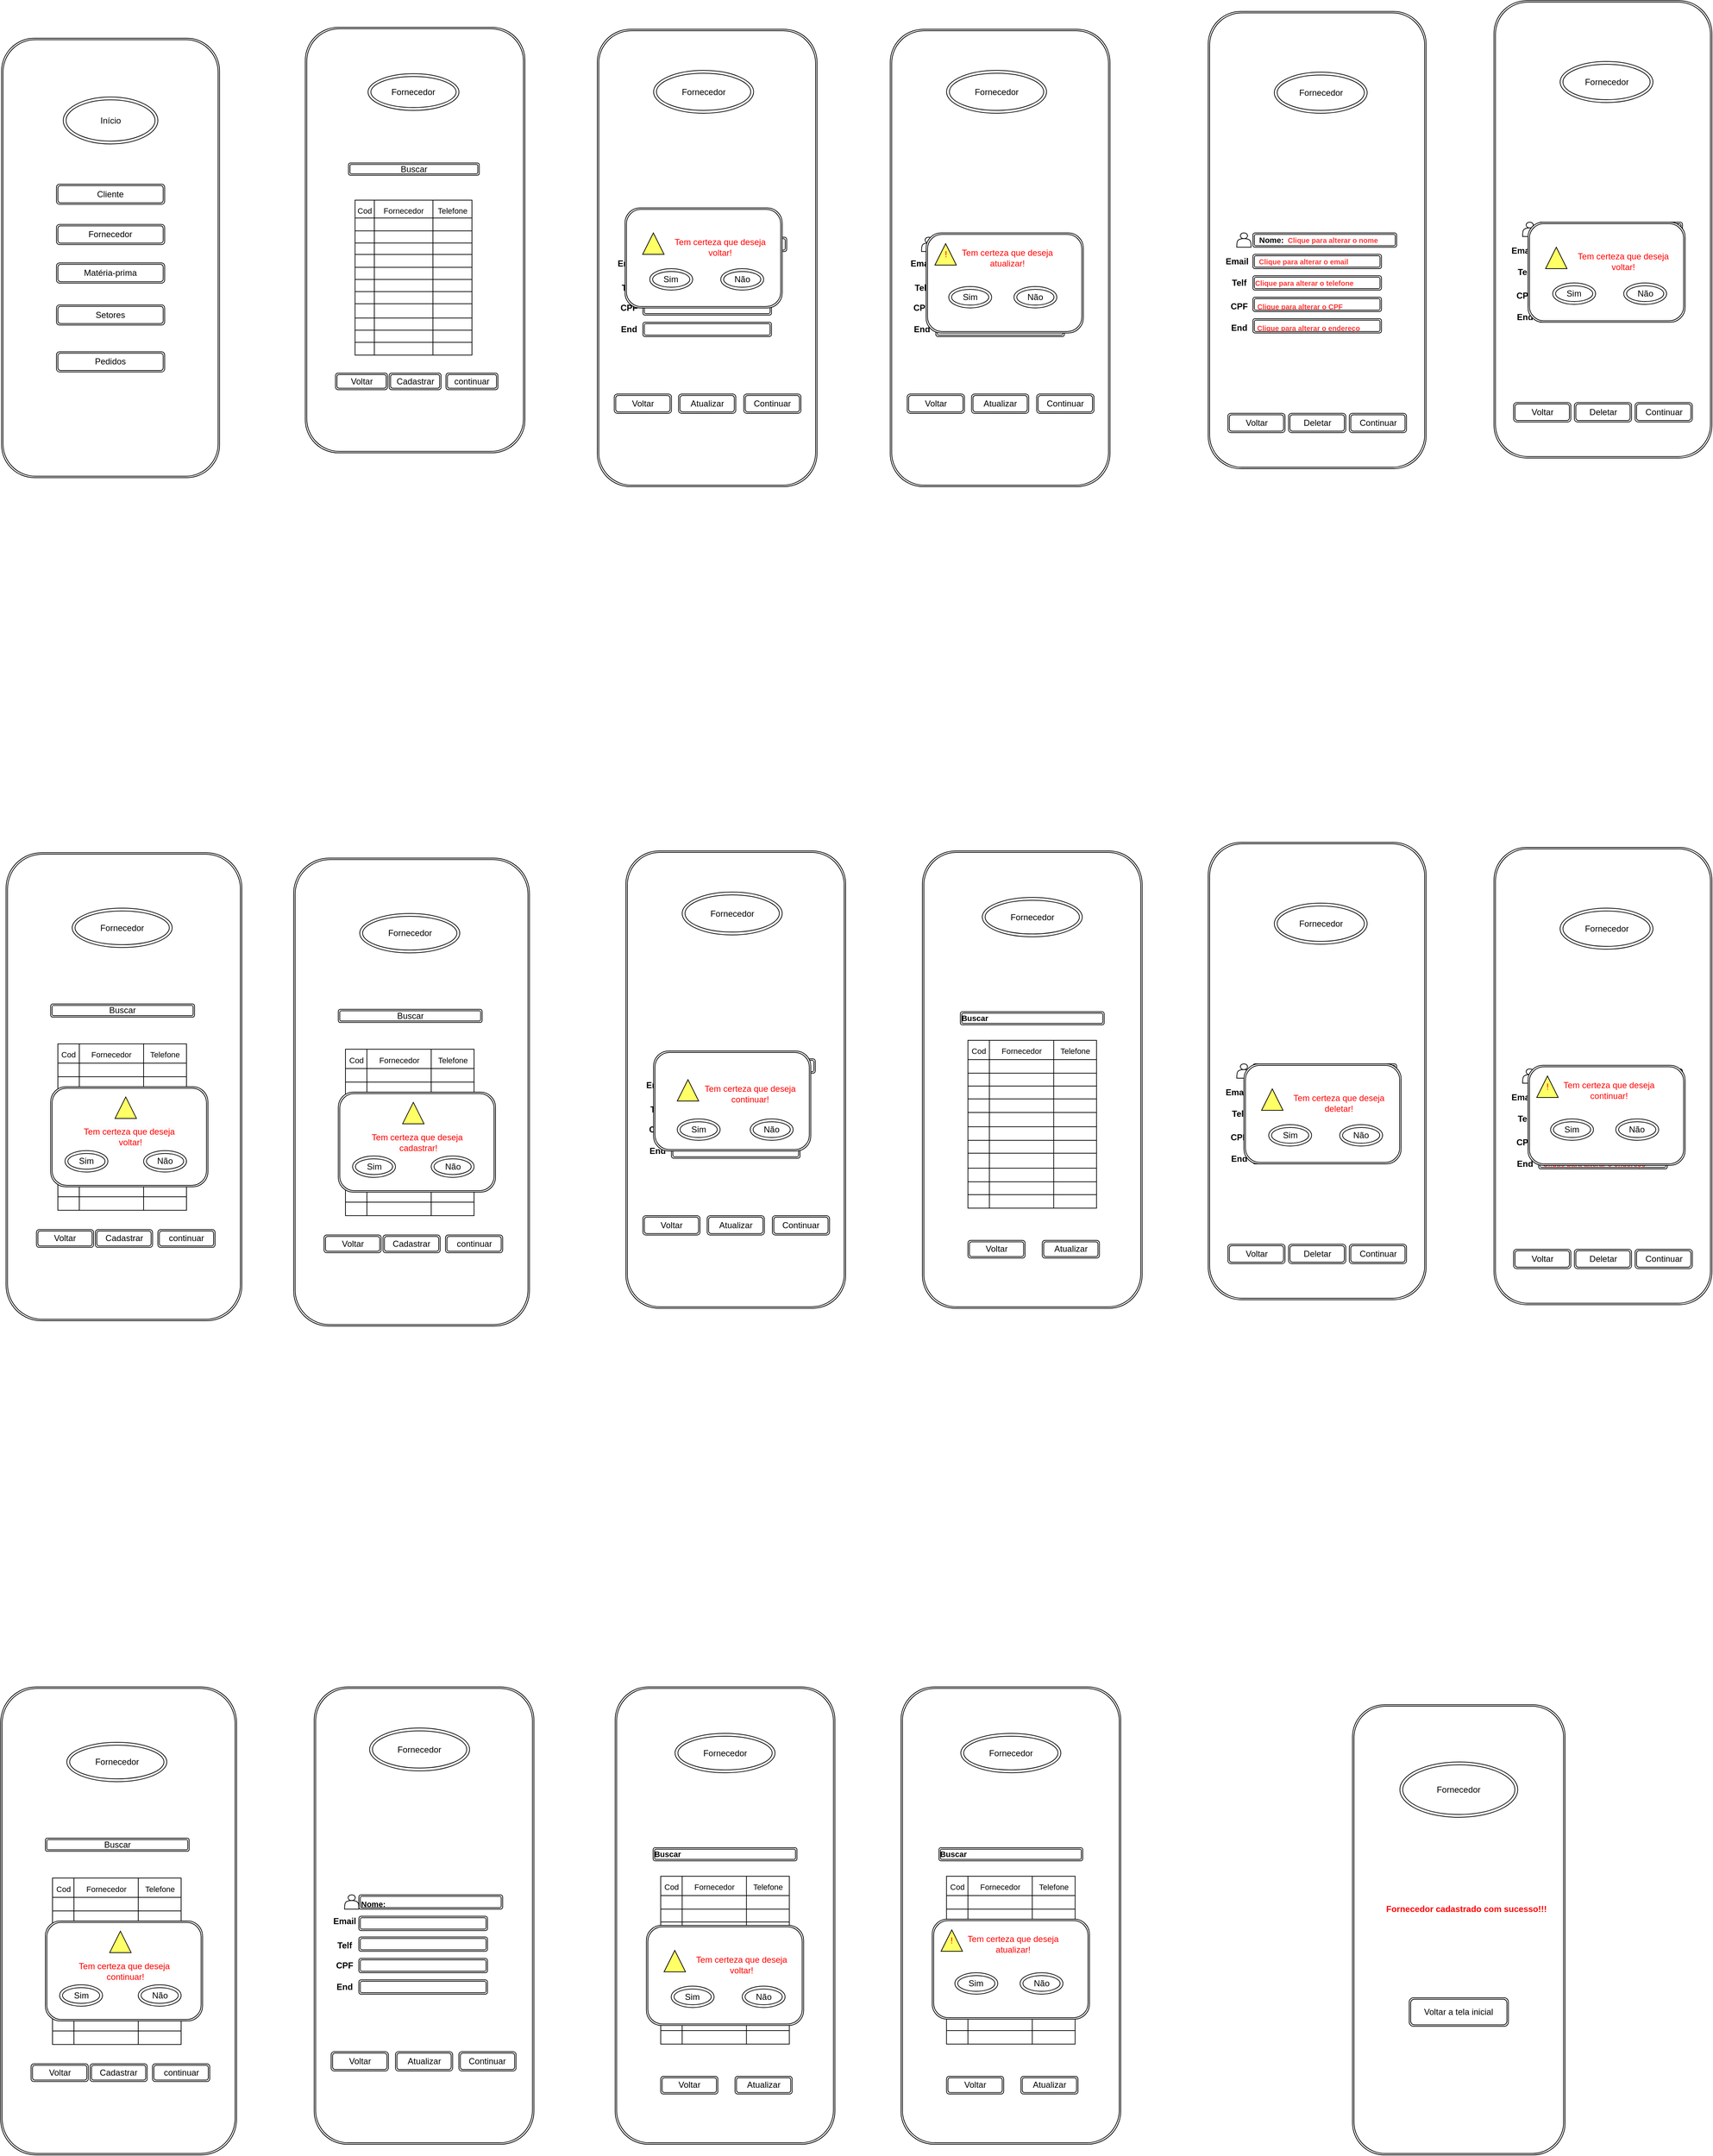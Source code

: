 <mxfile version="24.5.4" type="device">
  <diagram name="Página-1" id="sULU3iYHnRQg7r0w8pIC">
    <mxGraphModel dx="2261" dy="1951" grid="1" gridSize="10" guides="1" tooltips="1" connect="1" arrows="1" fold="1" page="1" pageScale="1" pageWidth="827" pageHeight="1169" math="0" shadow="0">
      <root>
        <mxCell id="0" />
        <mxCell id="1" parent="0" />
        <mxCell id="7l6CIbS96QxQcIashC8H-234" value="" style="group" parent="1" vertex="1" connectable="0">
          <mxGeometry x="890" y="-1125" width="305" height="640" as="geometry" />
        </mxCell>
        <mxCell id="r896HJ34OMPANghMmd_p-822" value="" style="group" parent="7l6CIbS96QxQcIashC8H-234" vertex="1" connectable="0">
          <mxGeometry x="-2.842e-14" y="-20" width="305" height="640" as="geometry" />
        </mxCell>
        <mxCell id="MNkltuBdSS68_WZTclMl-188" value="" style="shape=ext;double=1;rounded=1;whiteSpace=wrap;html=1;rotation=90;" parent="r896HJ34OMPANghMmd_p-822" vertex="1">
          <mxGeometry x="-167.5" y="167.5" width="640" height="305" as="geometry" />
        </mxCell>
        <mxCell id="MNkltuBdSS68_WZTclMl-189" value="Fornecedor" style="ellipse;shape=doubleEllipse;whiteSpace=wrap;html=1;" parent="r896HJ34OMPANghMmd_p-822" vertex="1">
          <mxGeometry x="92.5" y="85" width="130" height="57.5" as="geometry" />
        </mxCell>
        <mxCell id="MNkltuBdSS68_WZTclMl-190" value="" style="shape=ext;double=1;rounded=1;whiteSpace=wrap;html=1;" parent="r896HJ34OMPANghMmd_p-822" vertex="1">
          <mxGeometry x="62.5" y="310" width="201.25" height="20" as="geometry" />
        </mxCell>
        <mxCell id="MNkltuBdSS68_WZTclMl-191" value="" style="shape=ext;double=1;rounded=1;whiteSpace=wrap;html=1;" parent="r896HJ34OMPANghMmd_p-822" vertex="1">
          <mxGeometry x="62.5" y="340" width="180" height="20" as="geometry" />
        </mxCell>
        <mxCell id="MNkltuBdSS68_WZTclMl-192" value="" style="shape=ext;double=1;rounded=1;whiteSpace=wrap;html=1;" parent="r896HJ34OMPANghMmd_p-822" vertex="1">
          <mxGeometry x="62.5" y="370" width="180" height="20" as="geometry" />
        </mxCell>
        <mxCell id="MNkltuBdSS68_WZTclMl-193" value="Email" style="text;align=center;fontStyle=1;verticalAlign=middle;spacingLeft=3;spacingRight=3;strokeColor=none;rotatable=0;points=[[0,0.5],[1,0.5]];portConstraint=eastwest;html=1;" parent="r896HJ34OMPANghMmd_p-822" vertex="1">
          <mxGeometry x="20.0" y="337" width="40" height="26" as="geometry" />
        </mxCell>
        <mxCell id="MNkltuBdSS68_WZTclMl-194" value="Telf" style="text;align=center;fontStyle=1;verticalAlign=middle;spacingLeft=3;spacingRight=3;strokeColor=none;rotatable=0;points=[[0,0.5],[1,0.5]];portConstraint=eastwest;html=1;" parent="r896HJ34OMPANghMmd_p-822" vertex="1">
          <mxGeometry x="22.5" y="367" width="40" height="26" as="geometry" />
        </mxCell>
        <mxCell id="MNkltuBdSS68_WZTclMl-195" value="" style="shape=actor;whiteSpace=wrap;html=1;" parent="r896HJ34OMPANghMmd_p-822" vertex="1">
          <mxGeometry x="40.0" y="310" width="20" height="20" as="geometry" />
        </mxCell>
        <mxCell id="MNkltuBdSS68_WZTclMl-196" value="&lt;font style=&quot;font-size: 11px;&quot;&gt;Nome:&lt;/font&gt;" style="text;align=center;fontStyle=1;verticalAlign=middle;spacingLeft=3;spacingRight=3;strokeColor=none;rotatable=0;points=[[0,0.5],[1,0.5]];portConstraint=eastwest;html=1;" parent="r896HJ34OMPANghMmd_p-822" vertex="1">
          <mxGeometry x="67.5" y="307" width="40" height="26" as="geometry" />
        </mxCell>
        <mxCell id="MNkltuBdSS68_WZTclMl-197" value="&lt;font style=&quot;font-size: 10px;&quot; color=&quot;#ff3333&quot;&gt;Clique para alterar o nome&lt;/font&gt;" style="text;align=center;fontStyle=1;verticalAlign=middle;spacingLeft=3;spacingRight=3;strokeColor=none;rotatable=0;points=[[0,0.5],[1,0.5]];portConstraint=eastwest;html=1;" parent="r896HJ34OMPANghMmd_p-822" vertex="1">
          <mxGeometry x="154.0" y="307" width="40" height="26" as="geometry" />
        </mxCell>
        <mxCell id="MNkltuBdSS68_WZTclMl-200" value="&lt;font style=&quot;font-size: 10px;&quot; color=&quot;#ff3333&quot;&gt;Clique para alterar o telefone&lt;/font&gt;" style="text;align=center;fontStyle=1;verticalAlign=middle;spacingLeft=3;spacingRight=3;strokeColor=none;rotatable=0;points=[[0,0.5],[1,0.5]];portConstraint=eastwest;html=1;" parent="r896HJ34OMPANghMmd_p-822" vertex="1">
          <mxGeometry x="114.0" y="367" width="40" height="26" as="geometry" />
        </mxCell>
        <mxCell id="MNkltuBdSS68_WZTclMl-202" value="&lt;font style=&quot;font-size: 10px;&quot; color=&quot;#ff3333&quot;&gt;Clique para alterar o email&lt;/font&gt;" style="text;align=center;fontStyle=1;verticalAlign=middle;spacingLeft=3;spacingRight=3;strokeColor=none;rotatable=0;points=[[0,0.5],[1,0.5]];portConstraint=eastwest;html=1;" parent="r896HJ34OMPANghMmd_p-822" vertex="1">
          <mxGeometry x="112.5" y="337" width="40" height="26" as="geometry" />
        </mxCell>
        <mxCell id="MNkltuBdSS68_WZTclMl-241" value="Voltar" style="shape=ext;double=1;rounded=1;whiteSpace=wrap;html=1;" parent="r896HJ34OMPANghMmd_p-822" vertex="1">
          <mxGeometry x="27.5" y="562.5" width="80" height="27" as="geometry" />
        </mxCell>
        <mxCell id="MNkltuBdSS68_WZTclMl-242" value="Continuar" style="shape=ext;double=1;rounded=1;whiteSpace=wrap;html=1;" parent="r896HJ34OMPANghMmd_p-822" vertex="1">
          <mxGeometry x="197.5" y="562.5" width="80" height="27" as="geometry" />
        </mxCell>
        <mxCell id="7l6CIbS96QxQcIashC8H-287" value="Deletar" style="shape=ext;double=1;rounded=1;whiteSpace=wrap;html=1;" parent="r896HJ34OMPANghMmd_p-822" vertex="1">
          <mxGeometry x="112.5" y="562.5" width="80" height="27" as="geometry" />
        </mxCell>
        <mxCell id="r896HJ34OMPANghMmd_p-814" value="" style="shape=ext;double=1;rounded=1;whiteSpace=wrap;html=1;" parent="r896HJ34OMPANghMmd_p-822" vertex="1">
          <mxGeometry x="62.5" y="400" width="180" height="20" as="geometry" />
        </mxCell>
        <mxCell id="r896HJ34OMPANghMmd_p-815" value="" style="shape=ext;double=1;rounded=1;whiteSpace=wrap;html=1;" parent="r896HJ34OMPANghMmd_p-822" vertex="1">
          <mxGeometry x="62.5" y="430" width="180" height="20" as="geometry" />
        </mxCell>
        <mxCell id="r896HJ34OMPANghMmd_p-816" value="&lt;font style=&quot;font-size: 10px;&quot; color=&quot;#ff3333&quot;&gt;Clique para alterar o CPF&lt;/font&gt;" style="text;align=center;fontStyle=1;verticalAlign=middle;spacingLeft=3;spacingRight=3;strokeColor=none;rotatable=0;points=[[0,0.5],[1,0.5]];portConstraint=eastwest;html=1;" parent="r896HJ34OMPANghMmd_p-822" vertex="1">
          <mxGeometry x="107.5" y="400" width="40" height="26" as="geometry" />
        </mxCell>
        <mxCell id="r896HJ34OMPANghMmd_p-817" value="&lt;font style=&quot;font-size: 10px;&quot; color=&quot;#ff3333&quot;&gt;Clique para alterar o endereço&lt;/font&gt;" style="text;align=center;fontStyle=1;verticalAlign=middle;spacingLeft=3;spacingRight=3;strokeColor=none;rotatable=0;points=[[0,0.5],[1,0.5]];portConstraint=eastwest;html=1;" parent="r896HJ34OMPANghMmd_p-822" vertex="1">
          <mxGeometry x="120.0" y="430" width="40" height="26" as="geometry" />
        </mxCell>
        <mxCell id="r896HJ34OMPANghMmd_p-819" value="CPF" style="text;align=center;fontStyle=1;verticalAlign=middle;spacingLeft=3;spacingRight=3;strokeColor=none;rotatable=0;points=[[0,0.5],[1,0.5]];portConstraint=eastwest;html=1;" parent="r896HJ34OMPANghMmd_p-822" vertex="1">
          <mxGeometry x="22.5" y="400" width="40" height="26" as="geometry" />
        </mxCell>
        <mxCell id="r896HJ34OMPANghMmd_p-821" value="End" style="text;align=center;fontStyle=1;verticalAlign=middle;spacingLeft=3;spacingRight=3;strokeColor=none;rotatable=0;points=[[0,0.5],[1,0.5]];portConstraint=eastwest;html=1;" parent="r896HJ34OMPANghMmd_p-822" vertex="1">
          <mxGeometry x="22.5" y="430" width="40" height="26" as="geometry" />
        </mxCell>
        <mxCell id="7l6CIbS96QxQcIashC8H-533" value="" style="group" parent="1" vertex="1" connectable="0">
          <mxGeometry x="1092" y="1225" width="297.5" height="630" as="geometry" />
        </mxCell>
        <mxCell id="MNkltuBdSS68_WZTclMl-243" value="" style="shape=ext;double=1;rounded=1;whiteSpace=wrap;html=1;rotation=90;" parent="7l6CIbS96QxQcIashC8H-533" vertex="1">
          <mxGeometry x="-166.25" y="166.25" width="630" height="297.5" as="geometry" />
        </mxCell>
        <mxCell id="MNkltuBdSS68_WZTclMl-244" value="Fornecedor" style="ellipse;shape=doubleEllipse;whiteSpace=wrap;html=1;" parent="7l6CIbS96QxQcIashC8H-533" vertex="1">
          <mxGeometry x="66.25" y="80" width="164.99" height="77.5" as="geometry" />
        </mxCell>
        <mxCell id="MNkltuBdSS68_WZTclMl-246" value="&lt;font color=&quot;#ff0000&quot;&gt;Fornecedor cadastrado com sucesso!!!&lt;/font&gt;" style="text;align=center;fontStyle=1;verticalAlign=middle;spacingLeft=3;spacingRight=3;strokeColor=none;rotatable=0;points=[[0,0.5],[1,0.5]];portConstraint=eastwest;html=1;" parent="7l6CIbS96QxQcIashC8H-533" vertex="1">
          <mxGeometry x="104.37" y="260" width="108.75" height="52.5" as="geometry" />
        </mxCell>
        <mxCell id="MNkltuBdSS68_WZTclMl-247" value="Voltar a tela inicial" style="shape=ext;double=1;rounded=1;whiteSpace=wrap;html=1;" parent="7l6CIbS96QxQcIashC8H-533" vertex="1">
          <mxGeometry x="79.37" y="410" width="138.75" height="40" as="geometry" />
        </mxCell>
        <mxCell id="7l6CIbS96QxQcIashC8H-696" value="" style="group" parent="1" vertex="1" connectable="0">
          <mxGeometry x="-367.5" y="1200" width="307.5" height="640" as="geometry" />
        </mxCell>
        <mxCell id="7l6CIbS96QxQcIashC8H-697" value="" style="shape=ext;double=1;rounded=1;whiteSpace=wrap;html=1;rotation=90;" parent="7l6CIbS96QxQcIashC8H-696" vertex="1">
          <mxGeometry x="-160.0" y="166.25" width="640" height="307.5" as="geometry" />
        </mxCell>
        <mxCell id="7l6CIbS96QxQcIashC8H-698" value="Fornecedor" style="ellipse;shape=doubleEllipse;whiteSpace=wrap;html=1;" parent="7l6CIbS96QxQcIashC8H-696" vertex="1">
          <mxGeometry x="83.75" y="57.5" width="140" height="60" as="geometry" />
        </mxCell>
        <mxCell id="7l6CIbS96QxQcIashC8H-699" value="" style="shape=actor;whiteSpace=wrap;html=1;" parent="7l6CIbS96QxQcIashC8H-696" vertex="1">
          <mxGeometry x="48.75" y="291" width="20" height="20" as="geometry" />
        </mxCell>
        <mxCell id="7l6CIbS96QxQcIashC8H-700" value="" style="shape=ext;double=1;rounded=1;whiteSpace=wrap;html=1;" parent="7l6CIbS96QxQcIashC8H-696" vertex="1">
          <mxGeometry x="68.75" y="291" width="201.25" height="20" as="geometry" />
        </mxCell>
        <mxCell id="7l6CIbS96QxQcIashC8H-701" value="&lt;font style=&quot;font-size: 11px;&quot;&gt;Nome:&lt;/font&gt;" style="text;align=center;fontStyle=1;verticalAlign=middle;spacingLeft=3;spacingRight=3;strokeColor=none;rotatable=0;points=[[0,0.5],[1,0.5]];portConstraint=eastwest;html=1;" parent="7l6CIbS96QxQcIashC8H-696" vertex="1">
          <mxGeometry x="68.75" y="291" width="40" height="26" as="geometry" />
        </mxCell>
        <mxCell id="7l6CIbS96QxQcIashC8H-702" value="Telf" style="text;align=center;fontStyle=1;verticalAlign=middle;spacingLeft=3;spacingRight=3;strokeColor=none;rotatable=0;points=[[0,0.5],[1,0.5]];portConstraint=eastwest;html=1;" parent="7l6CIbS96QxQcIashC8H-696" vertex="1">
          <mxGeometry x="28.75" y="350" width="40" height="23" as="geometry" />
        </mxCell>
        <mxCell id="7l6CIbS96QxQcIashC8H-703" value="" style="shape=ext;double=1;rounded=1;whiteSpace=wrap;html=1;" parent="7l6CIbS96QxQcIashC8H-696" vertex="1">
          <mxGeometry x="68.75" y="350" width="180" height="20" as="geometry" />
        </mxCell>
        <mxCell id="7l6CIbS96QxQcIashC8H-704" value="" style="shape=ext;double=1;rounded=1;whiteSpace=wrap;html=1;" parent="7l6CIbS96QxQcIashC8H-696" vertex="1">
          <mxGeometry x="68.75" y="321" width="180" height="20" as="geometry" />
        </mxCell>
        <mxCell id="7l6CIbS96QxQcIashC8H-705" value="Email" style="text;align=center;fontStyle=1;verticalAlign=middle;spacingLeft=3;spacingRight=3;strokeColor=none;rotatable=0;points=[[0,0.5],[1,0.5]];portConstraint=eastwest;html=1;" parent="7l6CIbS96QxQcIashC8H-696" vertex="1">
          <mxGeometry x="28.75" y="315" width="40" height="26" as="geometry" />
        </mxCell>
        <mxCell id="7l6CIbS96QxQcIashC8H-743" value="Continuar" style="shape=ext;double=1;rounded=1;whiteSpace=wrap;html=1;" parent="7l6CIbS96QxQcIashC8H-696" vertex="1">
          <mxGeometry x="208.75" y="510.5" width="80" height="27" as="geometry" />
        </mxCell>
        <mxCell id="7l6CIbS96QxQcIashC8H-745" value="Voltar" style="shape=ext;double=1;rounded=1;whiteSpace=wrap;html=1;" parent="7l6CIbS96QxQcIashC8H-696" vertex="1">
          <mxGeometry x="30.0" y="510.5" width="80" height="27" as="geometry" />
        </mxCell>
        <mxCell id="r896HJ34OMPANghMmd_p-27" value="" style="shape=ext;double=1;rounded=1;whiteSpace=wrap;html=1;" parent="7l6CIbS96QxQcIashC8H-696" vertex="1">
          <mxGeometry x="68.75" y="380" width="180" height="20" as="geometry" />
        </mxCell>
        <mxCell id="r896HJ34OMPANghMmd_p-28" value="CPF" style="text;align=center;fontStyle=1;verticalAlign=middle;spacingLeft=3;spacingRight=3;strokeColor=none;rotatable=0;points=[[0,0.5],[1,0.5]];portConstraint=eastwest;html=1;" parent="7l6CIbS96QxQcIashC8H-696" vertex="1">
          <mxGeometry x="28.75" y="378.5" width="40" height="23" as="geometry" />
        </mxCell>
        <mxCell id="r896HJ34OMPANghMmd_p-29" value="" style="shape=ext;double=1;rounded=1;whiteSpace=wrap;html=1;" parent="7l6CIbS96QxQcIashC8H-696" vertex="1">
          <mxGeometry x="68.75" y="410" width="180" height="20" as="geometry" />
        </mxCell>
        <mxCell id="r896HJ34OMPANghMmd_p-30" value="End" style="text;align=center;fontStyle=1;verticalAlign=middle;spacingLeft=3;spacingRight=3;strokeColor=none;rotatable=0;points=[[0,0.5],[1,0.5]];portConstraint=eastwest;html=1;" parent="7l6CIbS96QxQcIashC8H-696" vertex="1">
          <mxGeometry x="28.75" y="408.5" width="40" height="23" as="geometry" />
        </mxCell>
        <mxCell id="2VUXgLze6XJskaM_8zxy-17" value="Atualizar" style="shape=ext;double=1;rounded=1;whiteSpace=wrap;html=1;" parent="7l6CIbS96QxQcIashC8H-696" vertex="1">
          <mxGeometry x="120.0" y="510.5" width="80" height="27" as="geometry" />
        </mxCell>
        <mxCell id="7l6CIbS96QxQcIashC8H-761" value="" style="group" parent="1" vertex="1" connectable="0">
          <mxGeometry x="-800" y="-1105" width="307.48" height="610" as="geometry" />
        </mxCell>
        <mxCell id="MNkltuBdSS68_WZTclMl-6" value="" style="shape=ext;double=1;rounded=1;whiteSpace=wrap;html=1;rotation=90;" parent="7l6CIbS96QxQcIashC8H-761" vertex="1">
          <mxGeometry x="-153.74" y="152.5" width="614.96" height="305" as="geometry" />
        </mxCell>
        <mxCell id="MNkltuBdSS68_WZTclMl-12" value="Início" style="ellipse;shape=doubleEllipse;whiteSpace=wrap;html=1;" parent="7l6CIbS96QxQcIashC8H-761" vertex="1">
          <mxGeometry x="87.514" y="79.769" width="132.453" height="65.692" as="geometry" />
        </mxCell>
        <mxCell id="MNkltuBdSS68_WZTclMl-13" value="Fornecedor" style="shape=ext;double=1;rounded=1;whiteSpace=wrap;html=1;" parent="7l6CIbS96QxQcIashC8H-761" vertex="1">
          <mxGeometry x="78.053" y="258.077" width="151.375" height="28.154" as="geometry" />
        </mxCell>
        <mxCell id="MNkltuBdSS68_WZTclMl-14" value="Cliente" style="shape=ext;double=1;rounded=1;whiteSpace=wrap;html=1;" parent="7l6CIbS96QxQcIashC8H-761" vertex="1">
          <mxGeometry x="78.053" y="201.769" width="151.375" height="28.154" as="geometry" />
        </mxCell>
        <mxCell id="MNkltuBdSS68_WZTclMl-15" value="Matéria-prima" style="shape=ext;double=1;rounded=1;whiteSpace=wrap;html=1;" parent="7l6CIbS96QxQcIashC8H-761" vertex="1">
          <mxGeometry x="78.053" y="312.038" width="151.375" height="28.154" as="geometry" />
        </mxCell>
        <mxCell id="MNkltuBdSS68_WZTclMl-16" value="Setores" style="shape=ext;double=1;rounded=1;whiteSpace=wrap;html=1;" parent="7l6CIbS96QxQcIashC8H-761" vertex="1">
          <mxGeometry x="78.053" y="370.692" width="151.375" height="28.154" as="geometry" />
        </mxCell>
        <mxCell id="MNkltuBdSS68_WZTclMl-17" value="Pedidos" style="shape=ext;double=1;rounded=1;whiteSpace=wrap;html=1;" parent="7l6CIbS96QxQcIashC8H-761" vertex="1">
          <mxGeometry x="78.053" y="436.385" width="151.375" height="28.154" as="geometry" />
        </mxCell>
        <mxCell id="r896HJ34OMPANghMmd_p-33" value="" style="group" parent="1" vertex="1" connectable="0">
          <mxGeometry x="30" y="-1120" width="307.5" height="640" as="geometry" />
        </mxCell>
        <mxCell id="r896HJ34OMPANghMmd_p-34" value="" style="shape=ext;double=1;rounded=1;whiteSpace=wrap;html=1;rotation=90;" parent="r896HJ34OMPANghMmd_p-33" vertex="1">
          <mxGeometry x="-161.25" y="166.25" width="640" height="307.5" as="geometry" />
        </mxCell>
        <mxCell id="r896HJ34OMPANghMmd_p-35" value="Fornecedor" style="ellipse;shape=doubleEllipse;whiteSpace=wrap;html=1;" parent="r896HJ34OMPANghMmd_p-33" vertex="1">
          <mxGeometry x="83.75" y="57.5" width="140" height="60" as="geometry" />
        </mxCell>
        <mxCell id="r896HJ34OMPANghMmd_p-36" value="" style="shape=actor;whiteSpace=wrap;html=1;" parent="r896HJ34OMPANghMmd_p-33" vertex="1">
          <mxGeometry x="48.75" y="291" width="20" height="20" as="geometry" />
        </mxCell>
        <mxCell id="r896HJ34OMPANghMmd_p-37" value="" style="shape=ext;double=1;rounded=1;whiteSpace=wrap;html=1;" parent="r896HJ34OMPANghMmd_p-33" vertex="1">
          <mxGeometry x="68.75" y="291" width="201.25" height="20" as="geometry" />
        </mxCell>
        <mxCell id="r896HJ34OMPANghMmd_p-38" value="&lt;font style=&quot;font-size: 11px;&quot;&gt;Nome:&lt;/font&gt;" style="text;align=center;fontStyle=1;verticalAlign=middle;spacingLeft=3;spacingRight=3;strokeColor=none;rotatable=0;points=[[0,0.5],[1,0.5]];portConstraint=eastwest;html=1;" parent="r896HJ34OMPANghMmd_p-33" vertex="1">
          <mxGeometry x="68.75" y="291" width="40" height="26" as="geometry" />
        </mxCell>
        <mxCell id="r896HJ34OMPANghMmd_p-39" value="Telf" style="text;align=center;fontStyle=1;verticalAlign=middle;spacingLeft=3;spacingRight=3;strokeColor=none;rotatable=0;points=[[0,0.5],[1,0.5]];portConstraint=eastwest;html=1;" parent="r896HJ34OMPANghMmd_p-33" vertex="1">
          <mxGeometry x="28.75" y="350" width="40" height="23" as="geometry" />
        </mxCell>
        <mxCell id="r896HJ34OMPANghMmd_p-40" value="" style="shape=ext;double=1;rounded=1;whiteSpace=wrap;html=1;" parent="r896HJ34OMPANghMmd_p-33" vertex="1">
          <mxGeometry x="68.75" y="350" width="180" height="20" as="geometry" />
        </mxCell>
        <mxCell id="r896HJ34OMPANghMmd_p-41" value="" style="shape=ext;double=1;rounded=1;whiteSpace=wrap;html=1;" parent="r896HJ34OMPANghMmd_p-33" vertex="1">
          <mxGeometry x="68.75" y="321" width="180" height="20" as="geometry" />
        </mxCell>
        <mxCell id="r896HJ34OMPANghMmd_p-42" value="Email" style="text;align=center;fontStyle=1;verticalAlign=middle;spacingLeft=3;spacingRight=3;strokeColor=none;rotatable=0;points=[[0,0.5],[1,0.5]];portConstraint=eastwest;html=1;" parent="r896HJ34OMPANghMmd_p-33" vertex="1">
          <mxGeometry x="28.75" y="315" width="40" height="26" as="geometry" />
        </mxCell>
        <mxCell id="r896HJ34OMPANghMmd_p-43" value="Continuar" style="shape=ext;double=1;rounded=1;whiteSpace=wrap;html=1;" parent="r896HJ34OMPANghMmd_p-33" vertex="1">
          <mxGeometry x="210.0" y="510.5" width="80" height="27" as="geometry" />
        </mxCell>
        <mxCell id="r896HJ34OMPANghMmd_p-44" value="Atualizar" style="shape=ext;double=1;rounded=1;whiteSpace=wrap;html=1;" parent="r896HJ34OMPANghMmd_p-33" vertex="1">
          <mxGeometry x="118.75" y="510.5" width="80" height="27" as="geometry" />
        </mxCell>
        <mxCell id="r896HJ34OMPANghMmd_p-45" value="Voltar" style="shape=ext;double=1;rounded=1;whiteSpace=wrap;html=1;" parent="r896HJ34OMPANghMmd_p-33" vertex="1">
          <mxGeometry x="28.75" y="510.5" width="80" height="27" as="geometry" />
        </mxCell>
        <mxCell id="r896HJ34OMPANghMmd_p-46" value="" style="shape=ext;double=1;rounded=1;whiteSpace=wrap;html=1;" parent="r896HJ34OMPANghMmd_p-33" vertex="1">
          <mxGeometry x="68.75" y="380" width="180" height="20" as="geometry" />
        </mxCell>
        <mxCell id="r896HJ34OMPANghMmd_p-47" value="CPF" style="text;align=center;fontStyle=1;verticalAlign=middle;spacingLeft=3;spacingRight=3;strokeColor=none;rotatable=0;points=[[0,0.5],[1,0.5]];portConstraint=eastwest;html=1;" parent="r896HJ34OMPANghMmd_p-33" vertex="1">
          <mxGeometry x="28.75" y="378.5" width="40" height="23" as="geometry" />
        </mxCell>
        <mxCell id="r896HJ34OMPANghMmd_p-48" value="" style="shape=ext;double=1;rounded=1;whiteSpace=wrap;html=1;" parent="r896HJ34OMPANghMmd_p-33" vertex="1">
          <mxGeometry x="68.75" y="410" width="180" height="20" as="geometry" />
        </mxCell>
        <mxCell id="r896HJ34OMPANghMmd_p-49" value="End" style="text;align=center;fontStyle=1;verticalAlign=middle;spacingLeft=3;spacingRight=3;strokeColor=none;rotatable=0;points=[[0,0.5],[1,0.5]];portConstraint=eastwest;html=1;" parent="r896HJ34OMPANghMmd_p-33" vertex="1">
          <mxGeometry x="28.75" y="408.5" width="40" height="23" as="geometry" />
        </mxCell>
        <mxCell id="r896HJ34OMPANghMmd_p-51" value="" style="group" parent="r896HJ34OMPANghMmd_p-33" vertex="1" connectable="0">
          <mxGeometry x="43.75" y="250" width="220" height="140" as="geometry" />
        </mxCell>
        <mxCell id="7l6CIbS96QxQcIashC8H-225" value="" style="shape=ext;double=1;rounded=1;whiteSpace=wrap;html=1;container=0;" parent="r896HJ34OMPANghMmd_p-51" vertex="1">
          <mxGeometry width="220" height="140" as="geometry" />
        </mxCell>
        <mxCell id="7l6CIbS96QxQcIashC8H-230" value="Sim" style="ellipse;shape=doubleEllipse;whiteSpace=wrap;html=1;container=0;" parent="r896HJ34OMPANghMmd_p-51" vertex="1">
          <mxGeometry x="34.69" y="85" width="60" height="30" as="geometry" />
        </mxCell>
        <mxCell id="7l6CIbS96QxQcIashC8H-229" value="Não" style="ellipse;shape=doubleEllipse;whiteSpace=wrap;html=1;container=0;" parent="r896HJ34OMPANghMmd_p-51" vertex="1">
          <mxGeometry x="134.06" y="85" width="60" height="30" as="geometry" />
        </mxCell>
        <mxCell id="7l6CIbS96QxQcIashC8H-228" value="&lt;font color=&quot;#ff0000&quot;&gt;!&lt;/font&gt;" style="text;html=1;align=center;verticalAlign=middle;whiteSpace=wrap;rounded=0;container=0;" parent="r896HJ34OMPANghMmd_p-51" vertex="1">
          <mxGeometry x="24.69" y="40" width="30" height="20" as="geometry" />
        </mxCell>
        <mxCell id="7l6CIbS96QxQcIashC8H-227" value="&lt;font color=&quot;#ff0000&quot;&gt;Tem certeza que deseja voltar!&lt;/font&gt;" style="text;html=1;align=center;verticalAlign=middle;whiteSpace=wrap;rounded=0;container=0;" parent="r896HJ34OMPANghMmd_p-51" vertex="1">
          <mxGeometry x="68.44" y="45" width="130" height="20" as="geometry" />
        </mxCell>
        <mxCell id="7l6CIbS96QxQcIashC8H-226" value="" style="triangle;whiteSpace=wrap;html=1;rotation=-90;fillColor=#FFFF66;container=0;" parent="r896HJ34OMPANghMmd_p-51" vertex="1">
          <mxGeometry x="24.69" y="35" width="30" height="30" as="geometry" />
        </mxCell>
        <mxCell id="r896HJ34OMPANghMmd_p-61" value="" style="group" parent="1" vertex="1" connectable="0">
          <mxGeometry x="440" y="-1120" width="307.5" height="640" as="geometry" />
        </mxCell>
        <mxCell id="r896HJ34OMPANghMmd_p-62" value="" style="shape=ext;double=1;rounded=1;whiteSpace=wrap;html=1;rotation=90;" parent="r896HJ34OMPANghMmd_p-61" vertex="1">
          <mxGeometry x="-161.25" y="166.25" width="640" height="307.5" as="geometry" />
        </mxCell>
        <mxCell id="r896HJ34OMPANghMmd_p-63" value="Fornecedor" style="ellipse;shape=doubleEllipse;whiteSpace=wrap;html=1;" parent="r896HJ34OMPANghMmd_p-61" vertex="1">
          <mxGeometry x="83.75" y="57.5" width="140" height="60" as="geometry" />
        </mxCell>
        <mxCell id="r896HJ34OMPANghMmd_p-64" value="" style="shape=actor;whiteSpace=wrap;html=1;" parent="r896HJ34OMPANghMmd_p-61" vertex="1">
          <mxGeometry x="48.75" y="291" width="20" height="20" as="geometry" />
        </mxCell>
        <mxCell id="r896HJ34OMPANghMmd_p-65" value="" style="shape=ext;double=1;rounded=1;whiteSpace=wrap;html=1;" parent="r896HJ34OMPANghMmd_p-61" vertex="1">
          <mxGeometry x="68.75" y="291" width="201.25" height="20" as="geometry" />
        </mxCell>
        <mxCell id="r896HJ34OMPANghMmd_p-66" value="&lt;font style=&quot;font-size: 11px;&quot;&gt;Nome:&lt;/font&gt;" style="text;align=center;fontStyle=1;verticalAlign=middle;spacingLeft=3;spacingRight=3;strokeColor=none;rotatable=0;points=[[0,0.5],[1,0.5]];portConstraint=eastwest;html=1;" parent="r896HJ34OMPANghMmd_p-61" vertex="1">
          <mxGeometry x="68.75" y="291" width="40" height="26" as="geometry" />
        </mxCell>
        <mxCell id="r896HJ34OMPANghMmd_p-67" value="Telf" style="text;align=center;fontStyle=1;verticalAlign=middle;spacingLeft=3;spacingRight=3;strokeColor=none;rotatable=0;points=[[0,0.5],[1,0.5]];portConstraint=eastwest;html=1;" parent="r896HJ34OMPANghMmd_p-61" vertex="1">
          <mxGeometry x="28.75" y="350" width="40" height="23" as="geometry" />
        </mxCell>
        <mxCell id="r896HJ34OMPANghMmd_p-68" value="" style="shape=ext;double=1;rounded=1;whiteSpace=wrap;html=1;" parent="r896HJ34OMPANghMmd_p-61" vertex="1">
          <mxGeometry x="68.75" y="350" width="180" height="20" as="geometry" />
        </mxCell>
        <mxCell id="r896HJ34OMPANghMmd_p-69" value="" style="shape=ext;double=1;rounded=1;whiteSpace=wrap;html=1;" parent="r896HJ34OMPANghMmd_p-61" vertex="1">
          <mxGeometry x="68.75" y="321" width="180" height="20" as="geometry" />
        </mxCell>
        <mxCell id="r896HJ34OMPANghMmd_p-70" value="Email" style="text;align=center;fontStyle=1;verticalAlign=middle;spacingLeft=3;spacingRight=3;strokeColor=none;rotatable=0;points=[[0,0.5],[1,0.5]];portConstraint=eastwest;html=1;" parent="r896HJ34OMPANghMmd_p-61" vertex="1">
          <mxGeometry x="28.75" y="315" width="40" height="26" as="geometry" />
        </mxCell>
        <mxCell id="r896HJ34OMPANghMmd_p-71" value="Continuar" style="shape=ext;double=1;rounded=1;whiteSpace=wrap;html=1;" parent="r896HJ34OMPANghMmd_p-61" vertex="1">
          <mxGeometry x="210.0" y="510.5" width="80" height="27" as="geometry" />
        </mxCell>
        <mxCell id="r896HJ34OMPANghMmd_p-72" value="Atualizar" style="shape=ext;double=1;rounded=1;whiteSpace=wrap;html=1;" parent="r896HJ34OMPANghMmd_p-61" vertex="1">
          <mxGeometry x="118.75" y="510.5" width="80" height="27" as="geometry" />
        </mxCell>
        <mxCell id="r896HJ34OMPANghMmd_p-73" value="Voltar" style="shape=ext;double=1;rounded=1;whiteSpace=wrap;html=1;" parent="r896HJ34OMPANghMmd_p-61" vertex="1">
          <mxGeometry x="28.75" y="510.5" width="80" height="27" as="geometry" />
        </mxCell>
        <mxCell id="r896HJ34OMPANghMmd_p-74" value="" style="shape=ext;double=1;rounded=1;whiteSpace=wrap;html=1;" parent="r896HJ34OMPANghMmd_p-61" vertex="1">
          <mxGeometry x="68.75" y="380" width="180" height="20" as="geometry" />
        </mxCell>
        <mxCell id="r896HJ34OMPANghMmd_p-75" value="CPF" style="text;align=center;fontStyle=1;verticalAlign=middle;spacingLeft=3;spacingRight=3;strokeColor=none;rotatable=0;points=[[0,0.5],[1,0.5]];portConstraint=eastwest;html=1;" parent="r896HJ34OMPANghMmd_p-61" vertex="1">
          <mxGeometry x="28.75" y="378.5" width="40" height="23" as="geometry" />
        </mxCell>
        <mxCell id="r896HJ34OMPANghMmd_p-76" value="" style="shape=ext;double=1;rounded=1;whiteSpace=wrap;html=1;" parent="r896HJ34OMPANghMmd_p-61" vertex="1">
          <mxGeometry x="68.75" y="410" width="180" height="20" as="geometry" />
        </mxCell>
        <mxCell id="r896HJ34OMPANghMmd_p-77" value="End" style="text;align=center;fontStyle=1;verticalAlign=middle;spacingLeft=3;spacingRight=3;strokeColor=none;rotatable=0;points=[[0,0.5],[1,0.5]];portConstraint=eastwest;html=1;" parent="r896HJ34OMPANghMmd_p-61" vertex="1">
          <mxGeometry x="28.75" y="408.5" width="40" height="23" as="geometry" />
        </mxCell>
        <mxCell id="7l6CIbS96QxQcIashC8H-62" value="" style="group" parent="r896HJ34OMPANghMmd_p-61" vertex="1" connectable="0">
          <mxGeometry x="67.5" y="300" width="195.31" height="110" as="geometry" />
        </mxCell>
        <mxCell id="7l6CIbS96QxQcIashC8H-63" value="" style="shape=ext;double=1;rounded=1;whiteSpace=wrap;html=1;" parent="7l6CIbS96QxQcIashC8H-62" vertex="1">
          <mxGeometry x="-12.34" y="-15" width="220" height="140" as="geometry" />
        </mxCell>
        <mxCell id="7l6CIbS96QxQcIashC8H-64" value="" style="triangle;whiteSpace=wrap;html=1;rotation=-90;fillColor=#FFFF66;" parent="7l6CIbS96QxQcIashC8H-62" vertex="1">
          <mxGeometry width="30" height="30" as="geometry" />
        </mxCell>
        <mxCell id="7l6CIbS96QxQcIashC8H-65" value="&lt;font color=&quot;#ff0000&quot;&gt;Tem certeza que deseja atualizar!&lt;/font&gt;" style="text;html=1;align=center;verticalAlign=middle;whiteSpace=wrap;rounded=0;" parent="7l6CIbS96QxQcIashC8H-62" vertex="1">
          <mxGeometry x="36.37" y="10" width="130" height="20" as="geometry" />
        </mxCell>
        <mxCell id="7l6CIbS96QxQcIashC8H-66" value="&lt;font color=&quot;#ff0000&quot;&gt;!&lt;/font&gt;" style="text;html=1;align=center;verticalAlign=middle;whiteSpace=wrap;rounded=0;" parent="7l6CIbS96QxQcIashC8H-62" vertex="1">
          <mxGeometry y="5" width="30" height="20" as="geometry" />
        </mxCell>
        <mxCell id="7l6CIbS96QxQcIashC8H-67" value="Não" style="ellipse;shape=doubleEllipse;whiteSpace=wrap;html=1;" parent="7l6CIbS96QxQcIashC8H-62" vertex="1">
          <mxGeometry x="110.62" y="60" width="60" height="30" as="geometry" />
        </mxCell>
        <mxCell id="7l6CIbS96QxQcIashC8H-68" value="Sim" style="ellipse;shape=doubleEllipse;whiteSpace=wrap;html=1;" parent="7l6CIbS96QxQcIashC8H-62" vertex="1">
          <mxGeometry x="19.37" y="60" width="60" height="30" as="geometry" />
        </mxCell>
        <mxCell id="r896HJ34OMPANghMmd_p-81" value="" style="group" parent="1" vertex="1" connectable="0">
          <mxGeometry x="70" y="30" width="307.5" height="640" as="geometry" />
        </mxCell>
        <mxCell id="r896HJ34OMPANghMmd_p-82" value="" style="shape=ext;double=1;rounded=1;whiteSpace=wrap;html=1;rotation=90;" parent="r896HJ34OMPANghMmd_p-81" vertex="1">
          <mxGeometry x="-161.25" y="166.25" width="640" height="307.5" as="geometry" />
        </mxCell>
        <mxCell id="r896HJ34OMPANghMmd_p-83" value="Fornecedor" style="ellipse;shape=doubleEllipse;whiteSpace=wrap;html=1;" parent="r896HJ34OMPANghMmd_p-81" vertex="1">
          <mxGeometry x="83.75" y="57.5" width="140" height="60" as="geometry" />
        </mxCell>
        <mxCell id="r896HJ34OMPANghMmd_p-84" value="" style="shape=actor;whiteSpace=wrap;html=1;" parent="r896HJ34OMPANghMmd_p-81" vertex="1">
          <mxGeometry x="48.75" y="291" width="20" height="20" as="geometry" />
        </mxCell>
        <mxCell id="r896HJ34OMPANghMmd_p-85" value="" style="shape=ext;double=1;rounded=1;whiteSpace=wrap;html=1;" parent="r896HJ34OMPANghMmd_p-81" vertex="1">
          <mxGeometry x="68.75" y="291" width="201.25" height="20" as="geometry" />
        </mxCell>
        <mxCell id="r896HJ34OMPANghMmd_p-86" value="&lt;font style=&quot;font-size: 11px;&quot;&gt;Nome:&lt;/font&gt;" style="text;align=center;fontStyle=1;verticalAlign=middle;spacingLeft=3;spacingRight=3;strokeColor=none;rotatable=0;points=[[0,0.5],[1,0.5]];portConstraint=eastwest;html=1;" parent="r896HJ34OMPANghMmd_p-81" vertex="1">
          <mxGeometry x="68.75" y="291" width="40" height="26" as="geometry" />
        </mxCell>
        <mxCell id="r896HJ34OMPANghMmd_p-87" value="Telf" style="text;align=center;fontStyle=1;verticalAlign=middle;spacingLeft=3;spacingRight=3;strokeColor=none;rotatable=0;points=[[0,0.5],[1,0.5]];portConstraint=eastwest;html=1;" parent="r896HJ34OMPANghMmd_p-81" vertex="1">
          <mxGeometry x="28.75" y="350" width="40" height="23" as="geometry" />
        </mxCell>
        <mxCell id="r896HJ34OMPANghMmd_p-88" value="" style="shape=ext;double=1;rounded=1;whiteSpace=wrap;html=1;" parent="r896HJ34OMPANghMmd_p-81" vertex="1">
          <mxGeometry x="68.75" y="350" width="180" height="20" as="geometry" />
        </mxCell>
        <mxCell id="r896HJ34OMPANghMmd_p-89" value="" style="shape=ext;double=1;rounded=1;whiteSpace=wrap;html=1;" parent="r896HJ34OMPANghMmd_p-81" vertex="1">
          <mxGeometry x="68.75" y="321" width="180" height="20" as="geometry" />
        </mxCell>
        <mxCell id="r896HJ34OMPANghMmd_p-90" value="Email" style="text;align=center;fontStyle=1;verticalAlign=middle;spacingLeft=3;spacingRight=3;strokeColor=none;rotatable=0;points=[[0,0.5],[1,0.5]];portConstraint=eastwest;html=1;" parent="r896HJ34OMPANghMmd_p-81" vertex="1">
          <mxGeometry x="28.75" y="315" width="40" height="26" as="geometry" />
        </mxCell>
        <mxCell id="r896HJ34OMPANghMmd_p-91" value="Continuar" style="shape=ext;double=1;rounded=1;whiteSpace=wrap;html=1;" parent="r896HJ34OMPANghMmd_p-81" vertex="1">
          <mxGeometry x="210.0" y="510.5" width="80" height="27" as="geometry" />
        </mxCell>
        <mxCell id="r896HJ34OMPANghMmd_p-92" value="Atualizar" style="shape=ext;double=1;rounded=1;whiteSpace=wrap;html=1;" parent="r896HJ34OMPANghMmd_p-81" vertex="1">
          <mxGeometry x="118.75" y="510.5" width="80" height="27" as="geometry" />
        </mxCell>
        <mxCell id="r896HJ34OMPANghMmd_p-93" value="Voltar" style="shape=ext;double=1;rounded=1;whiteSpace=wrap;html=1;" parent="r896HJ34OMPANghMmd_p-81" vertex="1">
          <mxGeometry x="28.75" y="510.5" width="80" height="27" as="geometry" />
        </mxCell>
        <mxCell id="r896HJ34OMPANghMmd_p-94" value="" style="shape=ext;double=1;rounded=1;whiteSpace=wrap;html=1;" parent="r896HJ34OMPANghMmd_p-81" vertex="1">
          <mxGeometry x="68.75" y="380" width="180" height="20" as="geometry" />
        </mxCell>
        <mxCell id="r896HJ34OMPANghMmd_p-95" value="CPF" style="text;align=center;fontStyle=1;verticalAlign=middle;spacingLeft=3;spacingRight=3;strokeColor=none;rotatable=0;points=[[0,0.5],[1,0.5]];portConstraint=eastwest;html=1;" parent="r896HJ34OMPANghMmd_p-81" vertex="1">
          <mxGeometry x="28.75" y="378.5" width="40" height="23" as="geometry" />
        </mxCell>
        <mxCell id="r896HJ34OMPANghMmd_p-96" value="" style="shape=ext;double=1;rounded=1;whiteSpace=wrap;html=1;" parent="r896HJ34OMPANghMmd_p-81" vertex="1">
          <mxGeometry x="68.75" y="410" width="180" height="20" as="geometry" />
        </mxCell>
        <mxCell id="r896HJ34OMPANghMmd_p-97" value="End" style="text;align=center;fontStyle=1;verticalAlign=middle;spacingLeft=3;spacingRight=3;strokeColor=none;rotatable=0;points=[[0,0.5],[1,0.5]];portConstraint=eastwest;html=1;" parent="r896HJ34OMPANghMmd_p-81" vertex="1">
          <mxGeometry x="28.75" y="408.5" width="40" height="23" as="geometry" />
        </mxCell>
        <mxCell id="r896HJ34OMPANghMmd_p-58" value="" style="group" parent="r896HJ34OMPANghMmd_p-81" vertex="1" connectable="0">
          <mxGeometry x="43.75" y="280" width="220" height="140" as="geometry" />
        </mxCell>
        <mxCell id="7l6CIbS96QxQcIashC8H-53" value="" style="shape=ext;double=1;rounded=1;whiteSpace=wrap;html=1;container=0;" parent="r896HJ34OMPANghMmd_p-58" vertex="1">
          <mxGeometry width="220" height="140" as="geometry" />
        </mxCell>
        <mxCell id="7l6CIbS96QxQcIashC8H-59" value="Sim" style="ellipse;shape=doubleEllipse;whiteSpace=wrap;html=1;container=0;" parent="r896HJ34OMPANghMmd_p-58" vertex="1">
          <mxGeometry x="33.13" y="95" width="60" height="30" as="geometry" />
        </mxCell>
        <mxCell id="7l6CIbS96QxQcIashC8H-58" value="Não" style="ellipse;shape=doubleEllipse;whiteSpace=wrap;html=1;container=0;" parent="r896HJ34OMPANghMmd_p-58" vertex="1">
          <mxGeometry x="135.31" y="95" width="60" height="30" as="geometry" />
        </mxCell>
        <mxCell id="7l6CIbS96QxQcIashC8H-55" value="&lt;font color=&quot;#ff0000&quot;&gt;Tem certeza que deseja continuar!&lt;/font&gt;" style="text;html=1;align=center;verticalAlign=middle;whiteSpace=wrap;rounded=0;container=0;" parent="r896HJ34OMPANghMmd_p-58" vertex="1">
          <mxGeometry x="70.0" y="50" width="130" height="20" as="geometry" />
        </mxCell>
        <mxCell id="7l6CIbS96QxQcIashC8H-56" value="&lt;font color=&quot;#ff0000&quot;&gt;!&lt;/font&gt;" style="text;html=1;align=center;verticalAlign=middle;whiteSpace=wrap;rounded=0;container=0;" parent="r896HJ34OMPANghMmd_p-58" vertex="1">
          <mxGeometry x="33.13" y="40" width="30" height="35" as="geometry" />
        </mxCell>
        <mxCell id="7l6CIbS96QxQcIashC8H-54" value="" style="triangle;whiteSpace=wrap;html=1;rotation=-90;fillColor=#FFFF66;container=0;" parent="r896HJ34OMPANghMmd_p-58" vertex="1">
          <mxGeometry x="33.13" y="40" width="30" height="30" as="geometry" />
        </mxCell>
        <mxCell id="r896HJ34OMPANghMmd_p-618" value="" style="group" parent="1" vertex="1" connectable="0">
          <mxGeometry x="490" y="30" width="307.5" height="640" as="geometry" />
        </mxCell>
        <mxCell id="r896HJ34OMPANghMmd_p-339" value="" style="shape=ext;double=1;rounded=1;whiteSpace=wrap;html=1;rotation=90;" parent="r896HJ34OMPANghMmd_p-618" vertex="1">
          <mxGeometry x="-166.25" y="166.25" width="640" height="307.5" as="geometry" />
        </mxCell>
        <mxCell id="r896HJ34OMPANghMmd_p-340" value="" style="shape=table;startSize=0;container=1;collapsible=0;childLayout=tableLayout;fontSize=16;points=[[0,0,0,0,0],[0,0.25,0,0,0],[0,0.5,0,0,0],[0,0.75,0,0,0],[0,1,0,0,0],[0.25,0,0,0,0],[0.25,1,0,0,0],[0.5,0,0,0,0],[0.5,1,0,0,0],[0.75,0,0,0,0],[0.75,1,0,0,0],[1,0,0,0,0],[1,0.25,0,0,0],[1,0.5,0,0,0],[1,0.75,0,0,0],[1,1,0,0,0]];" parent="r896HJ34OMPANghMmd_p-618" vertex="1">
          <mxGeometry x="63.74" y="264.996" width="180" height="234.919" as="geometry" />
        </mxCell>
        <mxCell id="r896HJ34OMPANghMmd_p-341" value="" style="shape=tableRow;horizontal=0;startSize=0;swimlaneHead=0;swimlaneBody=0;strokeColor=inherit;top=0;left=0;bottom=0;right=0;collapsible=0;dropTarget=0;fillColor=none;points=[[0,0.5],[1,0.5]];portConstraint=eastwest;fontSize=16;" parent="r896HJ34OMPANghMmd_p-340" vertex="1">
          <mxGeometry width="180" height="27" as="geometry" />
        </mxCell>
        <mxCell id="r896HJ34OMPANghMmd_p-342" value="&lt;font style=&quot;font-size: 11px;&quot;&gt;Cod&lt;/font&gt;" style="shape=partialRectangle;html=1;whiteSpace=wrap;connectable=0;strokeColor=inherit;overflow=hidden;fillColor=none;top=0;left=0;bottom=0;right=0;pointerEvents=1;fontSize=16;" parent="r896HJ34OMPANghMmd_p-341" vertex="1">
          <mxGeometry width="30" height="27" as="geometry">
            <mxRectangle width="30" height="27" as="alternateBounds" />
          </mxGeometry>
        </mxCell>
        <mxCell id="r896HJ34OMPANghMmd_p-343" value="&lt;span style=&quot;font-size: 11px;&quot;&gt;Fornecedor&lt;/span&gt;" style="shape=partialRectangle;html=1;whiteSpace=wrap;connectable=0;strokeColor=inherit;overflow=hidden;fillColor=none;top=0;left=0;bottom=0;right=0;pointerEvents=1;fontSize=16;" parent="r896HJ34OMPANghMmd_p-341" vertex="1">
          <mxGeometry x="30" width="90" height="27" as="geometry">
            <mxRectangle width="90" height="27" as="alternateBounds" />
          </mxGeometry>
        </mxCell>
        <mxCell id="r896HJ34OMPANghMmd_p-344" value="&lt;span style=&quot;font-size: 11px;&quot;&gt;Telefone&lt;/span&gt;" style="shape=partialRectangle;html=1;whiteSpace=wrap;connectable=0;strokeColor=inherit;overflow=hidden;fillColor=none;top=0;left=0;bottom=0;right=0;pointerEvents=1;fontSize=16;" parent="r896HJ34OMPANghMmd_p-341" vertex="1">
          <mxGeometry x="120" width="60" height="27" as="geometry">
            <mxRectangle width="60" height="27" as="alternateBounds" />
          </mxGeometry>
        </mxCell>
        <mxCell id="r896HJ34OMPANghMmd_p-345" value="" style="shape=tableRow;horizontal=0;startSize=0;swimlaneHead=0;swimlaneBody=0;strokeColor=inherit;top=0;left=0;bottom=0;right=0;collapsible=0;dropTarget=0;fillColor=none;points=[[0,0.5],[1,0.5]];portConstraint=eastwest;fontSize=16;" parent="r896HJ34OMPANghMmd_p-340" vertex="1">
          <mxGeometry y="27" width="180" height="19" as="geometry" />
        </mxCell>
        <mxCell id="r896HJ34OMPANghMmd_p-346" value="" style="shape=partialRectangle;html=1;whiteSpace=wrap;connectable=0;strokeColor=inherit;overflow=hidden;fillColor=none;top=0;left=0;bottom=0;right=0;pointerEvents=1;fontSize=16;" parent="r896HJ34OMPANghMmd_p-345" vertex="1">
          <mxGeometry width="30" height="19" as="geometry">
            <mxRectangle width="30" height="19" as="alternateBounds" />
          </mxGeometry>
        </mxCell>
        <mxCell id="r896HJ34OMPANghMmd_p-347" value="" style="shape=partialRectangle;html=1;whiteSpace=wrap;connectable=0;strokeColor=inherit;overflow=hidden;fillColor=none;top=0;left=0;bottom=0;right=0;pointerEvents=1;fontSize=16;" parent="r896HJ34OMPANghMmd_p-345" vertex="1">
          <mxGeometry x="30" width="90" height="19" as="geometry">
            <mxRectangle width="90" height="19" as="alternateBounds" />
          </mxGeometry>
        </mxCell>
        <mxCell id="r896HJ34OMPANghMmd_p-348" value="" style="shape=partialRectangle;html=1;whiteSpace=wrap;connectable=0;strokeColor=inherit;overflow=hidden;fillColor=none;top=0;left=0;bottom=0;right=0;pointerEvents=1;fontSize=16;" parent="r896HJ34OMPANghMmd_p-345" vertex="1">
          <mxGeometry x="120" width="60" height="19" as="geometry">
            <mxRectangle width="60" height="19" as="alternateBounds" />
          </mxGeometry>
        </mxCell>
        <mxCell id="r896HJ34OMPANghMmd_p-349" value="" style="shape=tableRow;horizontal=0;startSize=0;swimlaneHead=0;swimlaneBody=0;strokeColor=inherit;top=0;left=0;bottom=0;right=0;collapsible=0;dropTarget=0;fillColor=none;points=[[0,0.5],[1,0.5]];portConstraint=eastwest;fontSize=16;" parent="r896HJ34OMPANghMmd_p-340" vertex="1">
          <mxGeometry y="46" width="180" height="18" as="geometry" />
        </mxCell>
        <mxCell id="r896HJ34OMPANghMmd_p-350" value="" style="shape=partialRectangle;html=1;whiteSpace=wrap;connectable=0;strokeColor=inherit;overflow=hidden;fillColor=none;top=0;left=0;bottom=0;right=0;pointerEvents=1;fontSize=16;" parent="r896HJ34OMPANghMmd_p-349" vertex="1">
          <mxGeometry width="30" height="18" as="geometry">
            <mxRectangle width="30" height="18" as="alternateBounds" />
          </mxGeometry>
        </mxCell>
        <mxCell id="r896HJ34OMPANghMmd_p-351" value="" style="shape=partialRectangle;html=1;whiteSpace=wrap;connectable=0;strokeColor=inherit;overflow=hidden;fillColor=none;top=0;left=0;bottom=0;right=0;pointerEvents=1;fontSize=16;" parent="r896HJ34OMPANghMmd_p-349" vertex="1">
          <mxGeometry x="30" width="90" height="18" as="geometry">
            <mxRectangle width="90" height="18" as="alternateBounds" />
          </mxGeometry>
        </mxCell>
        <mxCell id="r896HJ34OMPANghMmd_p-352" value="" style="shape=partialRectangle;html=1;whiteSpace=wrap;connectable=0;strokeColor=inherit;overflow=hidden;fillColor=none;top=0;left=0;bottom=0;right=0;pointerEvents=1;fontSize=16;" parent="r896HJ34OMPANghMmd_p-349" vertex="1">
          <mxGeometry x="120" width="60" height="18" as="geometry">
            <mxRectangle width="60" height="18" as="alternateBounds" />
          </mxGeometry>
        </mxCell>
        <mxCell id="r896HJ34OMPANghMmd_p-353" value="" style="shape=tableRow;horizontal=0;startSize=0;swimlaneHead=0;swimlaneBody=0;strokeColor=inherit;top=0;left=0;bottom=0;right=0;collapsible=0;dropTarget=0;fillColor=none;points=[[0,0.5],[1,0.5]];portConstraint=eastwest;fontSize=16;" parent="r896HJ34OMPANghMmd_p-340" vertex="1">
          <mxGeometry y="64" width="180" height="18" as="geometry" />
        </mxCell>
        <mxCell id="r896HJ34OMPANghMmd_p-354" value="" style="shape=partialRectangle;html=1;whiteSpace=wrap;connectable=0;strokeColor=inherit;overflow=hidden;fillColor=none;top=0;left=0;bottom=0;right=0;pointerEvents=1;fontSize=16;" parent="r896HJ34OMPANghMmd_p-353" vertex="1">
          <mxGeometry width="30" height="18" as="geometry">
            <mxRectangle width="30" height="18" as="alternateBounds" />
          </mxGeometry>
        </mxCell>
        <mxCell id="r896HJ34OMPANghMmd_p-355" value="" style="shape=partialRectangle;html=1;whiteSpace=wrap;connectable=0;strokeColor=inherit;overflow=hidden;fillColor=none;top=0;left=0;bottom=0;right=0;pointerEvents=1;fontSize=16;" parent="r896HJ34OMPANghMmd_p-353" vertex="1">
          <mxGeometry x="30" width="90" height="18" as="geometry">
            <mxRectangle width="90" height="18" as="alternateBounds" />
          </mxGeometry>
        </mxCell>
        <mxCell id="r896HJ34OMPANghMmd_p-356" value="" style="shape=partialRectangle;html=1;whiteSpace=wrap;connectable=0;strokeColor=inherit;overflow=hidden;fillColor=none;top=0;left=0;bottom=0;right=0;pointerEvents=1;fontSize=16;" parent="r896HJ34OMPANghMmd_p-353" vertex="1">
          <mxGeometry x="120" width="60" height="18" as="geometry">
            <mxRectangle width="60" height="18" as="alternateBounds" />
          </mxGeometry>
        </mxCell>
        <mxCell id="r896HJ34OMPANghMmd_p-357" value="" style="shape=tableRow;horizontal=0;startSize=0;swimlaneHead=0;swimlaneBody=0;strokeColor=inherit;top=0;left=0;bottom=0;right=0;collapsible=0;dropTarget=0;fillColor=none;points=[[0,0.5],[1,0.5]];portConstraint=eastwest;fontSize=16;" parent="r896HJ34OMPANghMmd_p-340" vertex="1">
          <mxGeometry y="82" width="180" height="19" as="geometry" />
        </mxCell>
        <mxCell id="r896HJ34OMPANghMmd_p-358" value="" style="shape=partialRectangle;html=1;whiteSpace=wrap;connectable=0;strokeColor=inherit;overflow=hidden;fillColor=none;top=0;left=0;bottom=0;right=0;pointerEvents=1;fontSize=16;" parent="r896HJ34OMPANghMmd_p-357" vertex="1">
          <mxGeometry width="30" height="19" as="geometry">
            <mxRectangle width="30" height="19" as="alternateBounds" />
          </mxGeometry>
        </mxCell>
        <mxCell id="r896HJ34OMPANghMmd_p-359" value="" style="shape=partialRectangle;html=1;whiteSpace=wrap;connectable=0;strokeColor=inherit;overflow=hidden;fillColor=none;top=0;left=0;bottom=0;right=0;pointerEvents=1;fontSize=16;" parent="r896HJ34OMPANghMmd_p-357" vertex="1">
          <mxGeometry x="30" width="90" height="19" as="geometry">
            <mxRectangle width="90" height="19" as="alternateBounds" />
          </mxGeometry>
        </mxCell>
        <mxCell id="r896HJ34OMPANghMmd_p-360" value="" style="shape=partialRectangle;html=1;whiteSpace=wrap;connectable=0;strokeColor=inherit;overflow=hidden;fillColor=none;top=0;left=0;bottom=0;right=0;pointerEvents=1;fontSize=16;" parent="r896HJ34OMPANghMmd_p-357" vertex="1">
          <mxGeometry x="120" width="60" height="19" as="geometry">
            <mxRectangle width="60" height="19" as="alternateBounds" />
          </mxGeometry>
        </mxCell>
        <mxCell id="r896HJ34OMPANghMmd_p-361" value="" style="shape=tableRow;horizontal=0;startSize=0;swimlaneHead=0;swimlaneBody=0;strokeColor=inherit;top=0;left=0;bottom=0;right=0;collapsible=0;dropTarget=0;fillColor=none;points=[[0,0.5],[1,0.5]];portConstraint=eastwest;fontSize=16;" parent="r896HJ34OMPANghMmd_p-340" vertex="1">
          <mxGeometry y="101" width="180" height="20" as="geometry" />
        </mxCell>
        <mxCell id="r896HJ34OMPANghMmd_p-362" value="" style="shape=partialRectangle;html=1;whiteSpace=wrap;connectable=0;strokeColor=inherit;overflow=hidden;fillColor=none;top=0;left=0;bottom=0;right=0;pointerEvents=1;fontSize=16;" parent="r896HJ34OMPANghMmd_p-361" vertex="1">
          <mxGeometry width="30" height="20" as="geometry">
            <mxRectangle width="30" height="20" as="alternateBounds" />
          </mxGeometry>
        </mxCell>
        <mxCell id="r896HJ34OMPANghMmd_p-363" value="" style="shape=partialRectangle;html=1;whiteSpace=wrap;connectable=0;strokeColor=inherit;overflow=hidden;fillColor=none;top=0;left=0;bottom=0;right=0;pointerEvents=1;fontSize=16;" parent="r896HJ34OMPANghMmd_p-361" vertex="1">
          <mxGeometry x="30" width="90" height="20" as="geometry">
            <mxRectangle width="90" height="20" as="alternateBounds" />
          </mxGeometry>
        </mxCell>
        <mxCell id="r896HJ34OMPANghMmd_p-364" value="" style="shape=partialRectangle;html=1;whiteSpace=wrap;connectable=0;strokeColor=inherit;overflow=hidden;fillColor=none;top=0;left=0;bottom=0;right=0;pointerEvents=1;fontSize=16;" parent="r896HJ34OMPANghMmd_p-361" vertex="1">
          <mxGeometry x="120" width="60" height="20" as="geometry">
            <mxRectangle width="60" height="20" as="alternateBounds" />
          </mxGeometry>
        </mxCell>
        <mxCell id="r896HJ34OMPANghMmd_p-365" value="" style="shape=tableRow;horizontal=0;startSize=0;swimlaneHead=0;swimlaneBody=0;strokeColor=inherit;top=0;left=0;bottom=0;right=0;collapsible=0;dropTarget=0;fillColor=none;points=[[0,0.5],[1,0.5]];portConstraint=eastwest;fontSize=16;" parent="r896HJ34OMPANghMmd_p-340" vertex="1">
          <mxGeometry y="121" width="180" height="19" as="geometry" />
        </mxCell>
        <mxCell id="r896HJ34OMPANghMmd_p-366" value="" style="shape=partialRectangle;html=1;whiteSpace=wrap;connectable=0;strokeColor=inherit;overflow=hidden;fillColor=none;top=0;left=0;bottom=0;right=0;pointerEvents=1;fontSize=16;" parent="r896HJ34OMPANghMmd_p-365" vertex="1">
          <mxGeometry width="30" height="19" as="geometry">
            <mxRectangle width="30" height="19" as="alternateBounds" />
          </mxGeometry>
        </mxCell>
        <mxCell id="r896HJ34OMPANghMmd_p-367" value="" style="shape=partialRectangle;html=1;whiteSpace=wrap;connectable=0;strokeColor=inherit;overflow=hidden;fillColor=none;top=0;left=0;bottom=0;right=0;pointerEvents=1;fontSize=16;" parent="r896HJ34OMPANghMmd_p-365" vertex="1">
          <mxGeometry x="30" width="90" height="19" as="geometry">
            <mxRectangle width="90" height="19" as="alternateBounds" />
          </mxGeometry>
        </mxCell>
        <mxCell id="r896HJ34OMPANghMmd_p-368" value="" style="shape=partialRectangle;html=1;whiteSpace=wrap;connectable=0;strokeColor=inherit;overflow=hidden;fillColor=none;top=0;left=0;bottom=0;right=0;pointerEvents=1;fontSize=16;" parent="r896HJ34OMPANghMmd_p-365" vertex="1">
          <mxGeometry x="120" width="60" height="19" as="geometry">
            <mxRectangle width="60" height="19" as="alternateBounds" />
          </mxGeometry>
        </mxCell>
        <mxCell id="r896HJ34OMPANghMmd_p-369" value="" style="shape=tableRow;horizontal=0;startSize=0;swimlaneHead=0;swimlaneBody=0;strokeColor=inherit;top=0;left=0;bottom=0;right=0;collapsible=0;dropTarget=0;fillColor=none;points=[[0,0.5],[1,0.5]];portConstraint=eastwest;fontSize=16;" parent="r896HJ34OMPANghMmd_p-340" vertex="1">
          <mxGeometry y="140" width="180" height="18" as="geometry" />
        </mxCell>
        <mxCell id="r896HJ34OMPANghMmd_p-370" value="" style="shape=partialRectangle;html=1;whiteSpace=wrap;connectable=0;strokeColor=inherit;overflow=hidden;fillColor=none;top=0;left=0;bottom=0;right=0;pointerEvents=1;fontSize=16;" parent="r896HJ34OMPANghMmd_p-369" vertex="1">
          <mxGeometry width="30" height="18" as="geometry">
            <mxRectangle width="30" height="18" as="alternateBounds" />
          </mxGeometry>
        </mxCell>
        <mxCell id="r896HJ34OMPANghMmd_p-371" value="" style="shape=partialRectangle;html=1;whiteSpace=wrap;connectable=0;strokeColor=inherit;overflow=hidden;fillColor=none;top=0;left=0;bottom=0;right=0;pointerEvents=1;fontSize=16;" parent="r896HJ34OMPANghMmd_p-369" vertex="1">
          <mxGeometry x="30" width="90" height="18" as="geometry">
            <mxRectangle width="90" height="18" as="alternateBounds" />
          </mxGeometry>
        </mxCell>
        <mxCell id="r896HJ34OMPANghMmd_p-372" value="" style="shape=partialRectangle;html=1;whiteSpace=wrap;connectable=0;strokeColor=inherit;overflow=hidden;fillColor=none;top=0;left=0;bottom=0;right=0;pointerEvents=1;fontSize=16;" parent="r896HJ34OMPANghMmd_p-369" vertex="1">
          <mxGeometry x="120" width="60" height="18" as="geometry">
            <mxRectangle width="60" height="18" as="alternateBounds" />
          </mxGeometry>
        </mxCell>
        <mxCell id="r896HJ34OMPANghMmd_p-373" value="" style="shape=tableRow;horizontal=0;startSize=0;swimlaneHead=0;swimlaneBody=0;strokeColor=inherit;top=0;left=0;bottom=0;right=0;collapsible=0;dropTarget=0;fillColor=none;points=[[0,0.5],[1,0.5]];portConstraint=eastwest;fontSize=16;" parent="r896HJ34OMPANghMmd_p-340" vertex="1">
          <mxGeometry y="158" width="180" height="21" as="geometry" />
        </mxCell>
        <mxCell id="r896HJ34OMPANghMmd_p-374" value="" style="shape=partialRectangle;html=1;whiteSpace=wrap;connectable=0;strokeColor=inherit;overflow=hidden;fillColor=none;top=0;left=0;bottom=0;right=0;pointerEvents=1;fontSize=16;" parent="r896HJ34OMPANghMmd_p-373" vertex="1">
          <mxGeometry width="30" height="21" as="geometry">
            <mxRectangle width="30" height="21" as="alternateBounds" />
          </mxGeometry>
        </mxCell>
        <mxCell id="r896HJ34OMPANghMmd_p-375" value="" style="shape=partialRectangle;html=1;whiteSpace=wrap;connectable=0;strokeColor=inherit;overflow=hidden;fillColor=none;top=0;left=0;bottom=0;right=0;pointerEvents=1;fontSize=16;" parent="r896HJ34OMPANghMmd_p-373" vertex="1">
          <mxGeometry x="30" width="90" height="21" as="geometry">
            <mxRectangle width="90" height="21" as="alternateBounds" />
          </mxGeometry>
        </mxCell>
        <mxCell id="r896HJ34OMPANghMmd_p-376" value="" style="shape=partialRectangle;html=1;whiteSpace=wrap;connectable=0;strokeColor=inherit;overflow=hidden;fillColor=none;top=0;left=0;bottom=0;right=0;pointerEvents=1;fontSize=16;" parent="r896HJ34OMPANghMmd_p-373" vertex="1">
          <mxGeometry x="120" width="60" height="21" as="geometry">
            <mxRectangle width="60" height="21" as="alternateBounds" />
          </mxGeometry>
        </mxCell>
        <mxCell id="r896HJ34OMPANghMmd_p-377" value="" style="shape=tableRow;horizontal=0;startSize=0;swimlaneHead=0;swimlaneBody=0;strokeColor=inherit;top=0;left=0;bottom=0;right=0;collapsible=0;dropTarget=0;fillColor=none;points=[[0,0.5],[1,0.5]];portConstraint=eastwest;fontSize=16;" parent="r896HJ34OMPANghMmd_p-340" vertex="1">
          <mxGeometry y="179" width="180" height="19" as="geometry" />
        </mxCell>
        <mxCell id="r896HJ34OMPANghMmd_p-378" value="" style="shape=partialRectangle;html=1;whiteSpace=wrap;connectable=0;strokeColor=inherit;overflow=hidden;fillColor=none;top=0;left=0;bottom=0;right=0;pointerEvents=1;fontSize=16;" parent="r896HJ34OMPANghMmd_p-377" vertex="1">
          <mxGeometry width="30" height="19" as="geometry">
            <mxRectangle width="30" height="19" as="alternateBounds" />
          </mxGeometry>
        </mxCell>
        <mxCell id="r896HJ34OMPANghMmd_p-379" value="" style="shape=partialRectangle;html=1;whiteSpace=wrap;connectable=0;strokeColor=inherit;overflow=hidden;fillColor=none;top=0;left=0;bottom=0;right=0;pointerEvents=1;fontSize=16;" parent="r896HJ34OMPANghMmd_p-377" vertex="1">
          <mxGeometry x="30" width="90" height="19" as="geometry">
            <mxRectangle width="90" height="19" as="alternateBounds" />
          </mxGeometry>
        </mxCell>
        <mxCell id="r896HJ34OMPANghMmd_p-380" value="" style="shape=partialRectangle;html=1;whiteSpace=wrap;connectable=0;strokeColor=inherit;overflow=hidden;fillColor=none;top=0;left=0;bottom=0;right=0;pointerEvents=1;fontSize=16;" parent="r896HJ34OMPANghMmd_p-377" vertex="1">
          <mxGeometry x="120" width="60" height="19" as="geometry">
            <mxRectangle width="60" height="19" as="alternateBounds" />
          </mxGeometry>
        </mxCell>
        <mxCell id="r896HJ34OMPANghMmd_p-381" value="" style="shape=tableRow;horizontal=0;startSize=0;swimlaneHead=0;swimlaneBody=0;strokeColor=inherit;top=0;left=0;bottom=0;right=0;collapsible=0;dropTarget=0;fillColor=none;points=[[0,0.5],[1,0.5]];portConstraint=eastwest;fontSize=16;" parent="r896HJ34OMPANghMmd_p-340" vertex="1">
          <mxGeometry y="198" width="180" height="18" as="geometry" />
        </mxCell>
        <mxCell id="r896HJ34OMPANghMmd_p-382" value="" style="shape=partialRectangle;html=1;whiteSpace=wrap;connectable=0;strokeColor=inherit;overflow=hidden;fillColor=none;top=0;left=0;bottom=0;right=0;pointerEvents=1;fontSize=16;" parent="r896HJ34OMPANghMmd_p-381" vertex="1">
          <mxGeometry width="30" height="18" as="geometry">
            <mxRectangle width="30" height="18" as="alternateBounds" />
          </mxGeometry>
        </mxCell>
        <mxCell id="r896HJ34OMPANghMmd_p-383" value="" style="shape=partialRectangle;html=1;whiteSpace=wrap;connectable=0;strokeColor=inherit;overflow=hidden;fillColor=none;top=0;left=0;bottom=0;right=0;pointerEvents=1;fontSize=16;" parent="r896HJ34OMPANghMmd_p-381" vertex="1">
          <mxGeometry x="30" width="90" height="18" as="geometry">
            <mxRectangle width="90" height="18" as="alternateBounds" />
          </mxGeometry>
        </mxCell>
        <mxCell id="r896HJ34OMPANghMmd_p-384" value="" style="shape=partialRectangle;html=1;whiteSpace=wrap;connectable=0;strokeColor=inherit;overflow=hidden;fillColor=none;top=0;left=0;bottom=0;right=0;pointerEvents=1;fontSize=16;" parent="r896HJ34OMPANghMmd_p-381" vertex="1">
          <mxGeometry x="120" width="60" height="18" as="geometry">
            <mxRectangle width="60" height="18" as="alternateBounds" />
          </mxGeometry>
        </mxCell>
        <mxCell id="r896HJ34OMPANghMmd_p-385" value="" style="shape=tableRow;horizontal=0;startSize=0;swimlaneHead=0;swimlaneBody=0;strokeColor=inherit;top=0;left=0;bottom=0;right=0;collapsible=0;dropTarget=0;fillColor=none;points=[[0,0.5],[1,0.5]];portConstraint=eastwest;fontSize=16;" parent="r896HJ34OMPANghMmd_p-340" vertex="1">
          <mxGeometry y="216" width="180" height="19" as="geometry" />
        </mxCell>
        <mxCell id="r896HJ34OMPANghMmd_p-386" value="" style="shape=partialRectangle;html=1;whiteSpace=wrap;connectable=0;strokeColor=inherit;overflow=hidden;fillColor=none;top=0;left=0;bottom=0;right=0;pointerEvents=1;fontSize=16;" parent="r896HJ34OMPANghMmd_p-385" vertex="1">
          <mxGeometry width="30" height="19" as="geometry">
            <mxRectangle width="30" height="19" as="alternateBounds" />
          </mxGeometry>
        </mxCell>
        <mxCell id="r896HJ34OMPANghMmd_p-387" value="" style="shape=partialRectangle;html=1;whiteSpace=wrap;connectable=0;strokeColor=inherit;overflow=hidden;fillColor=none;top=0;left=0;bottom=0;right=0;pointerEvents=1;fontSize=16;" parent="r896HJ34OMPANghMmd_p-385" vertex="1">
          <mxGeometry x="30" width="90" height="19" as="geometry">
            <mxRectangle width="90" height="19" as="alternateBounds" />
          </mxGeometry>
        </mxCell>
        <mxCell id="r896HJ34OMPANghMmd_p-388" value="" style="shape=partialRectangle;html=1;whiteSpace=wrap;connectable=0;strokeColor=inherit;overflow=hidden;fillColor=none;top=0;left=0;bottom=0;right=0;pointerEvents=1;fontSize=16;" parent="r896HJ34OMPANghMmd_p-385" vertex="1">
          <mxGeometry x="120" width="60" height="19" as="geometry">
            <mxRectangle width="60" height="19" as="alternateBounds" />
          </mxGeometry>
        </mxCell>
        <mxCell id="r896HJ34OMPANghMmd_p-557" value="Voltar" style="shape=ext;double=1;rounded=1;whiteSpace=wrap;html=1;" parent="r896HJ34OMPANghMmd_p-618" vertex="1">
          <mxGeometry x="63.74" y="545.0" width="80" height="24.802" as="geometry" />
        </mxCell>
        <mxCell id="r896HJ34OMPANghMmd_p-558" value="Atualizar" style="shape=ext;double=1;rounded=1;whiteSpace=wrap;html=1;" parent="r896HJ34OMPANghMmd_p-618" vertex="1">
          <mxGeometry x="167.74" y="545.0" width="80" height="24.802" as="geometry" />
        </mxCell>
        <mxCell id="r896HJ34OMPANghMmd_p-615" value="&amp;nbsp;" style="shape=ext;double=1;rounded=1;whiteSpace=wrap;html=1;" parent="r896HJ34OMPANghMmd_p-618" vertex="1">
          <mxGeometry x="53.12" y="225.004" width="201.25" height="18.372" as="geometry" />
        </mxCell>
        <mxCell id="r896HJ34OMPANghMmd_p-616" value="&lt;font style=&quot;font-size: 11px;&quot;&gt;Buscar&lt;/font&gt;" style="text;align=center;fontStyle=1;verticalAlign=middle;spacingLeft=3;spacingRight=3;strokeColor=none;rotatable=0;points=[[0,0.5],[1,0.5]];portConstraint=eastwest;html=1;" parent="r896HJ34OMPANghMmd_p-618" vertex="1">
          <mxGeometry x="53.12" y="222.244" width="40" height="23.884" as="geometry" />
        </mxCell>
        <mxCell id="r896HJ34OMPANghMmd_p-617" value="Fornecedor" style="ellipse;shape=doubleEllipse;whiteSpace=wrap;html=1;" parent="r896HJ34OMPANghMmd_p-618" vertex="1">
          <mxGeometry x="83.75" y="65.0" width="140" height="55.116" as="geometry" />
        </mxCell>
        <mxCell id="r896HJ34OMPANghMmd_p-619" value="" style="group" parent="1" vertex="1" connectable="0">
          <mxGeometry x="60" y="1200" width="307.5" height="640" as="geometry" />
        </mxCell>
        <mxCell id="r896HJ34OMPANghMmd_p-620" value="" style="shape=ext;double=1;rounded=1;whiteSpace=wrap;html=1;rotation=90;" parent="r896HJ34OMPANghMmd_p-619" vertex="1">
          <mxGeometry x="-166.25" y="166.25" width="640" height="307.5" as="geometry" />
        </mxCell>
        <mxCell id="r896HJ34OMPANghMmd_p-621" value="" style="shape=table;startSize=0;container=1;collapsible=0;childLayout=tableLayout;fontSize=16;points=[[0,0,0,0,0],[0,0.25,0,0,0],[0,0.5,0,0,0],[0,0.75,0,0,0],[0,1,0,0,0],[0.25,0,0,0,0],[0.25,1,0,0,0],[0.5,0,0,0,0],[0.5,1,0,0,0],[0.75,0,0,0,0],[0.75,1,0,0,0],[1,0,0,0,0],[1,0.25,0,0,0],[1,0.5,0,0,0],[1,0.75,0,0,0],[1,1,0,0,0]];" parent="r896HJ34OMPANghMmd_p-619" vertex="1">
          <mxGeometry x="63.74" y="264.996" width="180" height="234.919" as="geometry" />
        </mxCell>
        <mxCell id="r896HJ34OMPANghMmd_p-622" value="" style="shape=tableRow;horizontal=0;startSize=0;swimlaneHead=0;swimlaneBody=0;strokeColor=inherit;top=0;left=0;bottom=0;right=0;collapsible=0;dropTarget=0;fillColor=none;points=[[0,0.5],[1,0.5]];portConstraint=eastwest;fontSize=16;" parent="r896HJ34OMPANghMmd_p-621" vertex="1">
          <mxGeometry width="180" height="27" as="geometry" />
        </mxCell>
        <mxCell id="r896HJ34OMPANghMmd_p-623" value="&lt;font style=&quot;font-size: 11px;&quot;&gt;Cod&lt;/font&gt;" style="shape=partialRectangle;html=1;whiteSpace=wrap;connectable=0;strokeColor=inherit;overflow=hidden;fillColor=none;top=0;left=0;bottom=0;right=0;pointerEvents=1;fontSize=16;" parent="r896HJ34OMPANghMmd_p-622" vertex="1">
          <mxGeometry width="30" height="27" as="geometry">
            <mxRectangle width="30" height="27" as="alternateBounds" />
          </mxGeometry>
        </mxCell>
        <mxCell id="r896HJ34OMPANghMmd_p-624" value="&lt;span style=&quot;font-size: 11px;&quot;&gt;Fornecedor&lt;/span&gt;" style="shape=partialRectangle;html=1;whiteSpace=wrap;connectable=0;strokeColor=inherit;overflow=hidden;fillColor=none;top=0;left=0;bottom=0;right=0;pointerEvents=1;fontSize=16;" parent="r896HJ34OMPANghMmd_p-622" vertex="1">
          <mxGeometry x="30" width="90" height="27" as="geometry">
            <mxRectangle width="90" height="27" as="alternateBounds" />
          </mxGeometry>
        </mxCell>
        <mxCell id="r896HJ34OMPANghMmd_p-625" value="&lt;span style=&quot;font-size: 11px;&quot;&gt;Telefone&lt;/span&gt;" style="shape=partialRectangle;html=1;whiteSpace=wrap;connectable=0;strokeColor=inherit;overflow=hidden;fillColor=none;top=0;left=0;bottom=0;right=0;pointerEvents=1;fontSize=16;" parent="r896HJ34OMPANghMmd_p-622" vertex="1">
          <mxGeometry x="120" width="60" height="27" as="geometry">
            <mxRectangle width="60" height="27" as="alternateBounds" />
          </mxGeometry>
        </mxCell>
        <mxCell id="r896HJ34OMPANghMmd_p-626" value="" style="shape=tableRow;horizontal=0;startSize=0;swimlaneHead=0;swimlaneBody=0;strokeColor=inherit;top=0;left=0;bottom=0;right=0;collapsible=0;dropTarget=0;fillColor=none;points=[[0,0.5],[1,0.5]];portConstraint=eastwest;fontSize=16;" parent="r896HJ34OMPANghMmd_p-621" vertex="1">
          <mxGeometry y="27" width="180" height="19" as="geometry" />
        </mxCell>
        <mxCell id="r896HJ34OMPANghMmd_p-627" value="" style="shape=partialRectangle;html=1;whiteSpace=wrap;connectable=0;strokeColor=inherit;overflow=hidden;fillColor=none;top=0;left=0;bottom=0;right=0;pointerEvents=1;fontSize=16;" parent="r896HJ34OMPANghMmd_p-626" vertex="1">
          <mxGeometry width="30" height="19" as="geometry">
            <mxRectangle width="30" height="19" as="alternateBounds" />
          </mxGeometry>
        </mxCell>
        <mxCell id="r896HJ34OMPANghMmd_p-628" value="" style="shape=partialRectangle;html=1;whiteSpace=wrap;connectable=0;strokeColor=inherit;overflow=hidden;fillColor=none;top=0;left=0;bottom=0;right=0;pointerEvents=1;fontSize=16;" parent="r896HJ34OMPANghMmd_p-626" vertex="1">
          <mxGeometry x="30" width="90" height="19" as="geometry">
            <mxRectangle width="90" height="19" as="alternateBounds" />
          </mxGeometry>
        </mxCell>
        <mxCell id="r896HJ34OMPANghMmd_p-629" value="" style="shape=partialRectangle;html=1;whiteSpace=wrap;connectable=0;strokeColor=inherit;overflow=hidden;fillColor=none;top=0;left=0;bottom=0;right=0;pointerEvents=1;fontSize=16;" parent="r896HJ34OMPANghMmd_p-626" vertex="1">
          <mxGeometry x="120" width="60" height="19" as="geometry">
            <mxRectangle width="60" height="19" as="alternateBounds" />
          </mxGeometry>
        </mxCell>
        <mxCell id="r896HJ34OMPANghMmd_p-630" value="" style="shape=tableRow;horizontal=0;startSize=0;swimlaneHead=0;swimlaneBody=0;strokeColor=inherit;top=0;left=0;bottom=0;right=0;collapsible=0;dropTarget=0;fillColor=none;points=[[0,0.5],[1,0.5]];portConstraint=eastwest;fontSize=16;" parent="r896HJ34OMPANghMmd_p-621" vertex="1">
          <mxGeometry y="46" width="180" height="18" as="geometry" />
        </mxCell>
        <mxCell id="r896HJ34OMPANghMmd_p-631" value="" style="shape=partialRectangle;html=1;whiteSpace=wrap;connectable=0;strokeColor=inherit;overflow=hidden;fillColor=none;top=0;left=0;bottom=0;right=0;pointerEvents=1;fontSize=16;" parent="r896HJ34OMPANghMmd_p-630" vertex="1">
          <mxGeometry width="30" height="18" as="geometry">
            <mxRectangle width="30" height="18" as="alternateBounds" />
          </mxGeometry>
        </mxCell>
        <mxCell id="r896HJ34OMPANghMmd_p-632" value="" style="shape=partialRectangle;html=1;whiteSpace=wrap;connectable=0;strokeColor=inherit;overflow=hidden;fillColor=none;top=0;left=0;bottom=0;right=0;pointerEvents=1;fontSize=16;" parent="r896HJ34OMPANghMmd_p-630" vertex="1">
          <mxGeometry x="30" width="90" height="18" as="geometry">
            <mxRectangle width="90" height="18" as="alternateBounds" />
          </mxGeometry>
        </mxCell>
        <mxCell id="r896HJ34OMPANghMmd_p-633" value="" style="shape=partialRectangle;html=1;whiteSpace=wrap;connectable=0;strokeColor=inherit;overflow=hidden;fillColor=none;top=0;left=0;bottom=0;right=0;pointerEvents=1;fontSize=16;" parent="r896HJ34OMPANghMmd_p-630" vertex="1">
          <mxGeometry x="120" width="60" height="18" as="geometry">
            <mxRectangle width="60" height="18" as="alternateBounds" />
          </mxGeometry>
        </mxCell>
        <mxCell id="r896HJ34OMPANghMmd_p-634" value="" style="shape=tableRow;horizontal=0;startSize=0;swimlaneHead=0;swimlaneBody=0;strokeColor=inherit;top=0;left=0;bottom=0;right=0;collapsible=0;dropTarget=0;fillColor=none;points=[[0,0.5],[1,0.5]];portConstraint=eastwest;fontSize=16;" parent="r896HJ34OMPANghMmd_p-621" vertex="1">
          <mxGeometry y="64" width="180" height="18" as="geometry" />
        </mxCell>
        <mxCell id="r896HJ34OMPANghMmd_p-635" value="" style="shape=partialRectangle;html=1;whiteSpace=wrap;connectable=0;strokeColor=inherit;overflow=hidden;fillColor=none;top=0;left=0;bottom=0;right=0;pointerEvents=1;fontSize=16;" parent="r896HJ34OMPANghMmd_p-634" vertex="1">
          <mxGeometry width="30" height="18" as="geometry">
            <mxRectangle width="30" height="18" as="alternateBounds" />
          </mxGeometry>
        </mxCell>
        <mxCell id="r896HJ34OMPANghMmd_p-636" value="" style="shape=partialRectangle;html=1;whiteSpace=wrap;connectable=0;strokeColor=inherit;overflow=hidden;fillColor=none;top=0;left=0;bottom=0;right=0;pointerEvents=1;fontSize=16;" parent="r896HJ34OMPANghMmd_p-634" vertex="1">
          <mxGeometry x="30" width="90" height="18" as="geometry">
            <mxRectangle width="90" height="18" as="alternateBounds" />
          </mxGeometry>
        </mxCell>
        <mxCell id="r896HJ34OMPANghMmd_p-637" value="" style="shape=partialRectangle;html=1;whiteSpace=wrap;connectable=0;strokeColor=inherit;overflow=hidden;fillColor=none;top=0;left=0;bottom=0;right=0;pointerEvents=1;fontSize=16;" parent="r896HJ34OMPANghMmd_p-634" vertex="1">
          <mxGeometry x="120" width="60" height="18" as="geometry">
            <mxRectangle width="60" height="18" as="alternateBounds" />
          </mxGeometry>
        </mxCell>
        <mxCell id="r896HJ34OMPANghMmd_p-638" value="" style="shape=tableRow;horizontal=0;startSize=0;swimlaneHead=0;swimlaneBody=0;strokeColor=inherit;top=0;left=0;bottom=0;right=0;collapsible=0;dropTarget=0;fillColor=none;points=[[0,0.5],[1,0.5]];portConstraint=eastwest;fontSize=16;" parent="r896HJ34OMPANghMmd_p-621" vertex="1">
          <mxGeometry y="82" width="180" height="19" as="geometry" />
        </mxCell>
        <mxCell id="r896HJ34OMPANghMmd_p-639" value="" style="shape=partialRectangle;html=1;whiteSpace=wrap;connectable=0;strokeColor=inherit;overflow=hidden;fillColor=none;top=0;left=0;bottom=0;right=0;pointerEvents=1;fontSize=16;" parent="r896HJ34OMPANghMmd_p-638" vertex="1">
          <mxGeometry width="30" height="19" as="geometry">
            <mxRectangle width="30" height="19" as="alternateBounds" />
          </mxGeometry>
        </mxCell>
        <mxCell id="r896HJ34OMPANghMmd_p-640" value="" style="shape=partialRectangle;html=1;whiteSpace=wrap;connectable=0;strokeColor=inherit;overflow=hidden;fillColor=none;top=0;left=0;bottom=0;right=0;pointerEvents=1;fontSize=16;" parent="r896HJ34OMPANghMmd_p-638" vertex="1">
          <mxGeometry x="30" width="90" height="19" as="geometry">
            <mxRectangle width="90" height="19" as="alternateBounds" />
          </mxGeometry>
        </mxCell>
        <mxCell id="r896HJ34OMPANghMmd_p-641" value="" style="shape=partialRectangle;html=1;whiteSpace=wrap;connectable=0;strokeColor=inherit;overflow=hidden;fillColor=none;top=0;left=0;bottom=0;right=0;pointerEvents=1;fontSize=16;" parent="r896HJ34OMPANghMmd_p-638" vertex="1">
          <mxGeometry x="120" width="60" height="19" as="geometry">
            <mxRectangle width="60" height="19" as="alternateBounds" />
          </mxGeometry>
        </mxCell>
        <mxCell id="r896HJ34OMPANghMmd_p-642" value="" style="shape=tableRow;horizontal=0;startSize=0;swimlaneHead=0;swimlaneBody=0;strokeColor=inherit;top=0;left=0;bottom=0;right=0;collapsible=0;dropTarget=0;fillColor=none;points=[[0,0.5],[1,0.5]];portConstraint=eastwest;fontSize=16;" parent="r896HJ34OMPANghMmd_p-621" vertex="1">
          <mxGeometry y="101" width="180" height="20" as="geometry" />
        </mxCell>
        <mxCell id="r896HJ34OMPANghMmd_p-643" value="" style="shape=partialRectangle;html=1;whiteSpace=wrap;connectable=0;strokeColor=inherit;overflow=hidden;fillColor=none;top=0;left=0;bottom=0;right=0;pointerEvents=1;fontSize=16;" parent="r896HJ34OMPANghMmd_p-642" vertex="1">
          <mxGeometry width="30" height="20" as="geometry">
            <mxRectangle width="30" height="20" as="alternateBounds" />
          </mxGeometry>
        </mxCell>
        <mxCell id="r896HJ34OMPANghMmd_p-644" value="" style="shape=partialRectangle;html=1;whiteSpace=wrap;connectable=0;strokeColor=inherit;overflow=hidden;fillColor=none;top=0;left=0;bottom=0;right=0;pointerEvents=1;fontSize=16;" parent="r896HJ34OMPANghMmd_p-642" vertex="1">
          <mxGeometry x="30" width="90" height="20" as="geometry">
            <mxRectangle width="90" height="20" as="alternateBounds" />
          </mxGeometry>
        </mxCell>
        <mxCell id="r896HJ34OMPANghMmd_p-645" value="" style="shape=partialRectangle;html=1;whiteSpace=wrap;connectable=0;strokeColor=inherit;overflow=hidden;fillColor=none;top=0;left=0;bottom=0;right=0;pointerEvents=1;fontSize=16;" parent="r896HJ34OMPANghMmd_p-642" vertex="1">
          <mxGeometry x="120" width="60" height="20" as="geometry">
            <mxRectangle width="60" height="20" as="alternateBounds" />
          </mxGeometry>
        </mxCell>
        <mxCell id="r896HJ34OMPANghMmd_p-646" value="" style="shape=tableRow;horizontal=0;startSize=0;swimlaneHead=0;swimlaneBody=0;strokeColor=inherit;top=0;left=0;bottom=0;right=0;collapsible=0;dropTarget=0;fillColor=none;points=[[0,0.5],[1,0.5]];portConstraint=eastwest;fontSize=16;" parent="r896HJ34OMPANghMmd_p-621" vertex="1">
          <mxGeometry y="121" width="180" height="19" as="geometry" />
        </mxCell>
        <mxCell id="r896HJ34OMPANghMmd_p-647" value="" style="shape=partialRectangle;html=1;whiteSpace=wrap;connectable=0;strokeColor=inherit;overflow=hidden;fillColor=none;top=0;left=0;bottom=0;right=0;pointerEvents=1;fontSize=16;" parent="r896HJ34OMPANghMmd_p-646" vertex="1">
          <mxGeometry width="30" height="19" as="geometry">
            <mxRectangle width="30" height="19" as="alternateBounds" />
          </mxGeometry>
        </mxCell>
        <mxCell id="r896HJ34OMPANghMmd_p-648" value="" style="shape=partialRectangle;html=1;whiteSpace=wrap;connectable=0;strokeColor=inherit;overflow=hidden;fillColor=none;top=0;left=0;bottom=0;right=0;pointerEvents=1;fontSize=16;" parent="r896HJ34OMPANghMmd_p-646" vertex="1">
          <mxGeometry x="30" width="90" height="19" as="geometry">
            <mxRectangle width="90" height="19" as="alternateBounds" />
          </mxGeometry>
        </mxCell>
        <mxCell id="r896HJ34OMPANghMmd_p-649" value="" style="shape=partialRectangle;html=1;whiteSpace=wrap;connectable=0;strokeColor=inherit;overflow=hidden;fillColor=none;top=0;left=0;bottom=0;right=0;pointerEvents=1;fontSize=16;" parent="r896HJ34OMPANghMmd_p-646" vertex="1">
          <mxGeometry x="120" width="60" height="19" as="geometry">
            <mxRectangle width="60" height="19" as="alternateBounds" />
          </mxGeometry>
        </mxCell>
        <mxCell id="r896HJ34OMPANghMmd_p-650" value="" style="shape=tableRow;horizontal=0;startSize=0;swimlaneHead=0;swimlaneBody=0;strokeColor=inherit;top=0;left=0;bottom=0;right=0;collapsible=0;dropTarget=0;fillColor=none;points=[[0,0.5],[1,0.5]];portConstraint=eastwest;fontSize=16;" parent="r896HJ34OMPANghMmd_p-621" vertex="1">
          <mxGeometry y="140" width="180" height="18" as="geometry" />
        </mxCell>
        <mxCell id="r896HJ34OMPANghMmd_p-651" value="" style="shape=partialRectangle;html=1;whiteSpace=wrap;connectable=0;strokeColor=inherit;overflow=hidden;fillColor=none;top=0;left=0;bottom=0;right=0;pointerEvents=1;fontSize=16;" parent="r896HJ34OMPANghMmd_p-650" vertex="1">
          <mxGeometry width="30" height="18" as="geometry">
            <mxRectangle width="30" height="18" as="alternateBounds" />
          </mxGeometry>
        </mxCell>
        <mxCell id="r896HJ34OMPANghMmd_p-652" value="" style="shape=partialRectangle;html=1;whiteSpace=wrap;connectable=0;strokeColor=inherit;overflow=hidden;fillColor=none;top=0;left=0;bottom=0;right=0;pointerEvents=1;fontSize=16;" parent="r896HJ34OMPANghMmd_p-650" vertex="1">
          <mxGeometry x="30" width="90" height="18" as="geometry">
            <mxRectangle width="90" height="18" as="alternateBounds" />
          </mxGeometry>
        </mxCell>
        <mxCell id="r896HJ34OMPANghMmd_p-653" value="" style="shape=partialRectangle;html=1;whiteSpace=wrap;connectable=0;strokeColor=inherit;overflow=hidden;fillColor=none;top=0;left=0;bottom=0;right=0;pointerEvents=1;fontSize=16;" parent="r896HJ34OMPANghMmd_p-650" vertex="1">
          <mxGeometry x="120" width="60" height="18" as="geometry">
            <mxRectangle width="60" height="18" as="alternateBounds" />
          </mxGeometry>
        </mxCell>
        <mxCell id="r896HJ34OMPANghMmd_p-654" value="" style="shape=tableRow;horizontal=0;startSize=0;swimlaneHead=0;swimlaneBody=0;strokeColor=inherit;top=0;left=0;bottom=0;right=0;collapsible=0;dropTarget=0;fillColor=none;points=[[0,0.5],[1,0.5]];portConstraint=eastwest;fontSize=16;" parent="r896HJ34OMPANghMmd_p-621" vertex="1">
          <mxGeometry y="158" width="180" height="21" as="geometry" />
        </mxCell>
        <mxCell id="r896HJ34OMPANghMmd_p-655" value="" style="shape=partialRectangle;html=1;whiteSpace=wrap;connectable=0;strokeColor=inherit;overflow=hidden;fillColor=none;top=0;left=0;bottom=0;right=0;pointerEvents=1;fontSize=16;" parent="r896HJ34OMPANghMmd_p-654" vertex="1">
          <mxGeometry width="30" height="21" as="geometry">
            <mxRectangle width="30" height="21" as="alternateBounds" />
          </mxGeometry>
        </mxCell>
        <mxCell id="r896HJ34OMPANghMmd_p-656" value="" style="shape=partialRectangle;html=1;whiteSpace=wrap;connectable=0;strokeColor=inherit;overflow=hidden;fillColor=none;top=0;left=0;bottom=0;right=0;pointerEvents=1;fontSize=16;" parent="r896HJ34OMPANghMmd_p-654" vertex="1">
          <mxGeometry x="30" width="90" height="21" as="geometry">
            <mxRectangle width="90" height="21" as="alternateBounds" />
          </mxGeometry>
        </mxCell>
        <mxCell id="r896HJ34OMPANghMmd_p-657" value="" style="shape=partialRectangle;html=1;whiteSpace=wrap;connectable=0;strokeColor=inherit;overflow=hidden;fillColor=none;top=0;left=0;bottom=0;right=0;pointerEvents=1;fontSize=16;" parent="r896HJ34OMPANghMmd_p-654" vertex="1">
          <mxGeometry x="120" width="60" height="21" as="geometry">
            <mxRectangle width="60" height="21" as="alternateBounds" />
          </mxGeometry>
        </mxCell>
        <mxCell id="r896HJ34OMPANghMmd_p-658" value="" style="shape=tableRow;horizontal=0;startSize=0;swimlaneHead=0;swimlaneBody=0;strokeColor=inherit;top=0;left=0;bottom=0;right=0;collapsible=0;dropTarget=0;fillColor=none;points=[[0,0.5],[1,0.5]];portConstraint=eastwest;fontSize=16;" parent="r896HJ34OMPANghMmd_p-621" vertex="1">
          <mxGeometry y="179" width="180" height="19" as="geometry" />
        </mxCell>
        <mxCell id="r896HJ34OMPANghMmd_p-659" value="" style="shape=partialRectangle;html=1;whiteSpace=wrap;connectable=0;strokeColor=inherit;overflow=hidden;fillColor=none;top=0;left=0;bottom=0;right=0;pointerEvents=1;fontSize=16;" parent="r896HJ34OMPANghMmd_p-658" vertex="1">
          <mxGeometry width="30" height="19" as="geometry">
            <mxRectangle width="30" height="19" as="alternateBounds" />
          </mxGeometry>
        </mxCell>
        <mxCell id="r896HJ34OMPANghMmd_p-660" value="" style="shape=partialRectangle;html=1;whiteSpace=wrap;connectable=0;strokeColor=inherit;overflow=hidden;fillColor=none;top=0;left=0;bottom=0;right=0;pointerEvents=1;fontSize=16;" parent="r896HJ34OMPANghMmd_p-658" vertex="1">
          <mxGeometry x="30" width="90" height="19" as="geometry">
            <mxRectangle width="90" height="19" as="alternateBounds" />
          </mxGeometry>
        </mxCell>
        <mxCell id="r896HJ34OMPANghMmd_p-661" value="" style="shape=partialRectangle;html=1;whiteSpace=wrap;connectable=0;strokeColor=inherit;overflow=hidden;fillColor=none;top=0;left=0;bottom=0;right=0;pointerEvents=1;fontSize=16;" parent="r896HJ34OMPANghMmd_p-658" vertex="1">
          <mxGeometry x="120" width="60" height="19" as="geometry">
            <mxRectangle width="60" height="19" as="alternateBounds" />
          </mxGeometry>
        </mxCell>
        <mxCell id="r896HJ34OMPANghMmd_p-662" value="" style="shape=tableRow;horizontal=0;startSize=0;swimlaneHead=0;swimlaneBody=0;strokeColor=inherit;top=0;left=0;bottom=0;right=0;collapsible=0;dropTarget=0;fillColor=none;points=[[0,0.5],[1,0.5]];portConstraint=eastwest;fontSize=16;" parent="r896HJ34OMPANghMmd_p-621" vertex="1">
          <mxGeometry y="198" width="180" height="18" as="geometry" />
        </mxCell>
        <mxCell id="r896HJ34OMPANghMmd_p-663" value="" style="shape=partialRectangle;html=1;whiteSpace=wrap;connectable=0;strokeColor=inherit;overflow=hidden;fillColor=none;top=0;left=0;bottom=0;right=0;pointerEvents=1;fontSize=16;" parent="r896HJ34OMPANghMmd_p-662" vertex="1">
          <mxGeometry width="30" height="18" as="geometry">
            <mxRectangle width="30" height="18" as="alternateBounds" />
          </mxGeometry>
        </mxCell>
        <mxCell id="r896HJ34OMPANghMmd_p-664" value="" style="shape=partialRectangle;html=1;whiteSpace=wrap;connectable=0;strokeColor=inherit;overflow=hidden;fillColor=none;top=0;left=0;bottom=0;right=0;pointerEvents=1;fontSize=16;" parent="r896HJ34OMPANghMmd_p-662" vertex="1">
          <mxGeometry x="30" width="90" height="18" as="geometry">
            <mxRectangle width="90" height="18" as="alternateBounds" />
          </mxGeometry>
        </mxCell>
        <mxCell id="r896HJ34OMPANghMmd_p-665" value="" style="shape=partialRectangle;html=1;whiteSpace=wrap;connectable=0;strokeColor=inherit;overflow=hidden;fillColor=none;top=0;left=0;bottom=0;right=0;pointerEvents=1;fontSize=16;" parent="r896HJ34OMPANghMmd_p-662" vertex="1">
          <mxGeometry x="120" width="60" height="18" as="geometry">
            <mxRectangle width="60" height="18" as="alternateBounds" />
          </mxGeometry>
        </mxCell>
        <mxCell id="r896HJ34OMPANghMmd_p-666" value="" style="shape=tableRow;horizontal=0;startSize=0;swimlaneHead=0;swimlaneBody=0;strokeColor=inherit;top=0;left=0;bottom=0;right=0;collapsible=0;dropTarget=0;fillColor=none;points=[[0,0.5],[1,0.5]];portConstraint=eastwest;fontSize=16;" parent="r896HJ34OMPANghMmd_p-621" vertex="1">
          <mxGeometry y="216" width="180" height="19" as="geometry" />
        </mxCell>
        <mxCell id="r896HJ34OMPANghMmd_p-667" value="" style="shape=partialRectangle;html=1;whiteSpace=wrap;connectable=0;strokeColor=inherit;overflow=hidden;fillColor=none;top=0;left=0;bottom=0;right=0;pointerEvents=1;fontSize=16;" parent="r896HJ34OMPANghMmd_p-666" vertex="1">
          <mxGeometry width="30" height="19" as="geometry">
            <mxRectangle width="30" height="19" as="alternateBounds" />
          </mxGeometry>
        </mxCell>
        <mxCell id="r896HJ34OMPANghMmd_p-668" value="" style="shape=partialRectangle;html=1;whiteSpace=wrap;connectable=0;strokeColor=inherit;overflow=hidden;fillColor=none;top=0;left=0;bottom=0;right=0;pointerEvents=1;fontSize=16;" parent="r896HJ34OMPANghMmd_p-666" vertex="1">
          <mxGeometry x="30" width="90" height="19" as="geometry">
            <mxRectangle width="90" height="19" as="alternateBounds" />
          </mxGeometry>
        </mxCell>
        <mxCell id="r896HJ34OMPANghMmd_p-669" value="" style="shape=partialRectangle;html=1;whiteSpace=wrap;connectable=0;strokeColor=inherit;overflow=hidden;fillColor=none;top=0;left=0;bottom=0;right=0;pointerEvents=1;fontSize=16;" parent="r896HJ34OMPANghMmd_p-666" vertex="1">
          <mxGeometry x="120" width="60" height="19" as="geometry">
            <mxRectangle width="60" height="19" as="alternateBounds" />
          </mxGeometry>
        </mxCell>
        <mxCell id="r896HJ34OMPANghMmd_p-670" value="Voltar" style="shape=ext;double=1;rounded=1;whiteSpace=wrap;html=1;" parent="r896HJ34OMPANghMmd_p-619" vertex="1">
          <mxGeometry x="63.74" y="545.0" width="80" height="24.802" as="geometry" />
        </mxCell>
        <mxCell id="r896HJ34OMPANghMmd_p-671" value="Atualizar" style="shape=ext;double=1;rounded=1;whiteSpace=wrap;html=1;" parent="r896HJ34OMPANghMmd_p-619" vertex="1">
          <mxGeometry x="167.74" y="545.0" width="80" height="24.802" as="geometry" />
        </mxCell>
        <mxCell id="r896HJ34OMPANghMmd_p-672" value="&amp;nbsp;" style="shape=ext;double=1;rounded=1;whiteSpace=wrap;html=1;" parent="r896HJ34OMPANghMmd_p-619" vertex="1">
          <mxGeometry x="53.12" y="225.004" width="201.25" height="18.372" as="geometry" />
        </mxCell>
        <mxCell id="r896HJ34OMPANghMmd_p-673" value="&lt;font style=&quot;font-size: 11px;&quot;&gt;Buscar&lt;/font&gt;" style="text;align=center;fontStyle=1;verticalAlign=middle;spacingLeft=3;spacingRight=3;strokeColor=none;rotatable=0;points=[[0,0.5],[1,0.5]];portConstraint=eastwest;html=1;" parent="r896HJ34OMPANghMmd_p-619" vertex="1">
          <mxGeometry x="53.12" y="222.244" width="40" height="23.884" as="geometry" />
        </mxCell>
        <mxCell id="r896HJ34OMPANghMmd_p-674" value="Fornecedor" style="ellipse;shape=doubleEllipse;whiteSpace=wrap;html=1;" parent="r896HJ34OMPANghMmd_p-619" vertex="1">
          <mxGeometry x="83.75" y="65.0" width="140" height="55.116" as="geometry" />
        </mxCell>
        <mxCell id="r896HJ34OMPANghMmd_p-757" value="" style="group" parent="r896HJ34OMPANghMmd_p-619" vertex="1" connectable="0">
          <mxGeometry x="43.74" y="333.75" width="220" height="140" as="geometry" />
        </mxCell>
        <mxCell id="r896HJ34OMPANghMmd_p-758" value="" style="shape=ext;double=1;rounded=1;whiteSpace=wrap;html=1;container=0;" parent="r896HJ34OMPANghMmd_p-757" vertex="1">
          <mxGeometry width="220" height="140" as="geometry" />
        </mxCell>
        <mxCell id="r896HJ34OMPANghMmd_p-759" value="Sim" style="ellipse;shape=doubleEllipse;whiteSpace=wrap;html=1;container=0;" parent="r896HJ34OMPANghMmd_p-757" vertex="1">
          <mxGeometry x="34.69" y="85" width="60" height="30" as="geometry" />
        </mxCell>
        <mxCell id="r896HJ34OMPANghMmd_p-760" value="Não" style="ellipse;shape=doubleEllipse;whiteSpace=wrap;html=1;container=0;" parent="r896HJ34OMPANghMmd_p-757" vertex="1">
          <mxGeometry x="134.06" y="85" width="60" height="30" as="geometry" />
        </mxCell>
        <mxCell id="r896HJ34OMPANghMmd_p-761" value="&lt;font color=&quot;#ff0000&quot;&gt;!&lt;/font&gt;" style="text;html=1;align=center;verticalAlign=middle;whiteSpace=wrap;rounded=0;container=0;" parent="r896HJ34OMPANghMmd_p-757" vertex="1">
          <mxGeometry x="24.69" y="40" width="30" height="20" as="geometry" />
        </mxCell>
        <mxCell id="r896HJ34OMPANghMmd_p-762" value="&lt;font color=&quot;#ff0000&quot;&gt;Tem certeza que deseja voltar!&lt;/font&gt;" style="text;html=1;align=center;verticalAlign=middle;whiteSpace=wrap;rounded=0;container=0;" parent="r896HJ34OMPANghMmd_p-757" vertex="1">
          <mxGeometry x="68.44" y="45" width="130" height="20" as="geometry" />
        </mxCell>
        <mxCell id="r896HJ34OMPANghMmd_p-763" value="" style="triangle;whiteSpace=wrap;html=1;rotation=-90;fillColor=#FFFF66;container=0;" parent="r896HJ34OMPANghMmd_p-757" vertex="1">
          <mxGeometry x="24.69" y="35" width="30" height="30" as="geometry" />
        </mxCell>
        <mxCell id="r896HJ34OMPANghMmd_p-675" value="" style="group" parent="1" vertex="1" connectable="0">
          <mxGeometry x="460" y="1200" width="307.5" height="640" as="geometry" />
        </mxCell>
        <mxCell id="r896HJ34OMPANghMmd_p-676" value="" style="shape=ext;double=1;rounded=1;whiteSpace=wrap;html=1;rotation=90;" parent="r896HJ34OMPANghMmd_p-675" vertex="1">
          <mxGeometry x="-166.25" y="166.25" width="640" height="307.5" as="geometry" />
        </mxCell>
        <mxCell id="r896HJ34OMPANghMmd_p-677" value="" style="shape=table;startSize=0;container=1;collapsible=0;childLayout=tableLayout;fontSize=16;points=[[0,0,0,0,0],[0,0.25,0,0,0],[0,0.5,0,0,0],[0,0.75,0,0,0],[0,1,0,0,0],[0.25,0,0,0,0],[0.25,1,0,0,0],[0.5,0,0,0,0],[0.5,1,0,0,0],[0.75,0,0,0,0],[0.75,1,0,0,0],[1,0,0,0,0],[1,0.25,0,0,0],[1,0.5,0,0,0],[1,0.75,0,0,0],[1,1,0,0,0]];" parent="r896HJ34OMPANghMmd_p-675" vertex="1">
          <mxGeometry x="63.74" y="264.996" width="180" height="234.919" as="geometry" />
        </mxCell>
        <mxCell id="r896HJ34OMPANghMmd_p-678" value="" style="shape=tableRow;horizontal=0;startSize=0;swimlaneHead=0;swimlaneBody=0;strokeColor=inherit;top=0;left=0;bottom=0;right=0;collapsible=0;dropTarget=0;fillColor=none;points=[[0,0.5],[1,0.5]];portConstraint=eastwest;fontSize=16;" parent="r896HJ34OMPANghMmd_p-677" vertex="1">
          <mxGeometry width="180" height="27" as="geometry" />
        </mxCell>
        <mxCell id="r896HJ34OMPANghMmd_p-679" value="&lt;font style=&quot;font-size: 11px;&quot;&gt;Cod&lt;/font&gt;" style="shape=partialRectangle;html=1;whiteSpace=wrap;connectable=0;strokeColor=inherit;overflow=hidden;fillColor=none;top=0;left=0;bottom=0;right=0;pointerEvents=1;fontSize=16;" parent="r896HJ34OMPANghMmd_p-678" vertex="1">
          <mxGeometry width="30" height="27" as="geometry">
            <mxRectangle width="30" height="27" as="alternateBounds" />
          </mxGeometry>
        </mxCell>
        <mxCell id="r896HJ34OMPANghMmd_p-680" value="&lt;span style=&quot;font-size: 11px;&quot;&gt;Fornecedor&lt;/span&gt;" style="shape=partialRectangle;html=1;whiteSpace=wrap;connectable=0;strokeColor=inherit;overflow=hidden;fillColor=none;top=0;left=0;bottom=0;right=0;pointerEvents=1;fontSize=16;" parent="r896HJ34OMPANghMmd_p-678" vertex="1">
          <mxGeometry x="30" width="90" height="27" as="geometry">
            <mxRectangle width="90" height="27" as="alternateBounds" />
          </mxGeometry>
        </mxCell>
        <mxCell id="r896HJ34OMPANghMmd_p-681" value="&lt;span style=&quot;font-size: 11px;&quot;&gt;Telefone&lt;/span&gt;" style="shape=partialRectangle;html=1;whiteSpace=wrap;connectable=0;strokeColor=inherit;overflow=hidden;fillColor=none;top=0;left=0;bottom=0;right=0;pointerEvents=1;fontSize=16;" parent="r896HJ34OMPANghMmd_p-678" vertex="1">
          <mxGeometry x="120" width="60" height="27" as="geometry">
            <mxRectangle width="60" height="27" as="alternateBounds" />
          </mxGeometry>
        </mxCell>
        <mxCell id="r896HJ34OMPANghMmd_p-682" value="" style="shape=tableRow;horizontal=0;startSize=0;swimlaneHead=0;swimlaneBody=0;strokeColor=inherit;top=0;left=0;bottom=0;right=0;collapsible=0;dropTarget=0;fillColor=none;points=[[0,0.5],[1,0.5]];portConstraint=eastwest;fontSize=16;" parent="r896HJ34OMPANghMmd_p-677" vertex="1">
          <mxGeometry y="27" width="180" height="19" as="geometry" />
        </mxCell>
        <mxCell id="r896HJ34OMPANghMmd_p-683" value="" style="shape=partialRectangle;html=1;whiteSpace=wrap;connectable=0;strokeColor=inherit;overflow=hidden;fillColor=none;top=0;left=0;bottom=0;right=0;pointerEvents=1;fontSize=16;" parent="r896HJ34OMPANghMmd_p-682" vertex="1">
          <mxGeometry width="30" height="19" as="geometry">
            <mxRectangle width="30" height="19" as="alternateBounds" />
          </mxGeometry>
        </mxCell>
        <mxCell id="r896HJ34OMPANghMmd_p-684" value="" style="shape=partialRectangle;html=1;whiteSpace=wrap;connectable=0;strokeColor=inherit;overflow=hidden;fillColor=none;top=0;left=0;bottom=0;right=0;pointerEvents=1;fontSize=16;" parent="r896HJ34OMPANghMmd_p-682" vertex="1">
          <mxGeometry x="30" width="90" height="19" as="geometry">
            <mxRectangle width="90" height="19" as="alternateBounds" />
          </mxGeometry>
        </mxCell>
        <mxCell id="r896HJ34OMPANghMmd_p-685" value="" style="shape=partialRectangle;html=1;whiteSpace=wrap;connectable=0;strokeColor=inherit;overflow=hidden;fillColor=none;top=0;left=0;bottom=0;right=0;pointerEvents=1;fontSize=16;" parent="r896HJ34OMPANghMmd_p-682" vertex="1">
          <mxGeometry x="120" width="60" height="19" as="geometry">
            <mxRectangle width="60" height="19" as="alternateBounds" />
          </mxGeometry>
        </mxCell>
        <mxCell id="r896HJ34OMPANghMmd_p-686" value="" style="shape=tableRow;horizontal=0;startSize=0;swimlaneHead=0;swimlaneBody=0;strokeColor=inherit;top=0;left=0;bottom=0;right=0;collapsible=0;dropTarget=0;fillColor=none;points=[[0,0.5],[1,0.5]];portConstraint=eastwest;fontSize=16;" parent="r896HJ34OMPANghMmd_p-677" vertex="1">
          <mxGeometry y="46" width="180" height="18" as="geometry" />
        </mxCell>
        <mxCell id="r896HJ34OMPANghMmd_p-687" value="" style="shape=partialRectangle;html=1;whiteSpace=wrap;connectable=0;strokeColor=inherit;overflow=hidden;fillColor=none;top=0;left=0;bottom=0;right=0;pointerEvents=1;fontSize=16;" parent="r896HJ34OMPANghMmd_p-686" vertex="1">
          <mxGeometry width="30" height="18" as="geometry">
            <mxRectangle width="30" height="18" as="alternateBounds" />
          </mxGeometry>
        </mxCell>
        <mxCell id="r896HJ34OMPANghMmd_p-688" value="" style="shape=partialRectangle;html=1;whiteSpace=wrap;connectable=0;strokeColor=inherit;overflow=hidden;fillColor=none;top=0;left=0;bottom=0;right=0;pointerEvents=1;fontSize=16;" parent="r896HJ34OMPANghMmd_p-686" vertex="1">
          <mxGeometry x="30" width="90" height="18" as="geometry">
            <mxRectangle width="90" height="18" as="alternateBounds" />
          </mxGeometry>
        </mxCell>
        <mxCell id="r896HJ34OMPANghMmd_p-689" value="" style="shape=partialRectangle;html=1;whiteSpace=wrap;connectable=0;strokeColor=inherit;overflow=hidden;fillColor=none;top=0;left=0;bottom=0;right=0;pointerEvents=1;fontSize=16;" parent="r896HJ34OMPANghMmd_p-686" vertex="1">
          <mxGeometry x="120" width="60" height="18" as="geometry">
            <mxRectangle width="60" height="18" as="alternateBounds" />
          </mxGeometry>
        </mxCell>
        <mxCell id="r896HJ34OMPANghMmd_p-690" value="" style="shape=tableRow;horizontal=0;startSize=0;swimlaneHead=0;swimlaneBody=0;strokeColor=inherit;top=0;left=0;bottom=0;right=0;collapsible=0;dropTarget=0;fillColor=none;points=[[0,0.5],[1,0.5]];portConstraint=eastwest;fontSize=16;" parent="r896HJ34OMPANghMmd_p-677" vertex="1">
          <mxGeometry y="64" width="180" height="18" as="geometry" />
        </mxCell>
        <mxCell id="r896HJ34OMPANghMmd_p-691" value="" style="shape=partialRectangle;html=1;whiteSpace=wrap;connectable=0;strokeColor=inherit;overflow=hidden;fillColor=none;top=0;left=0;bottom=0;right=0;pointerEvents=1;fontSize=16;" parent="r896HJ34OMPANghMmd_p-690" vertex="1">
          <mxGeometry width="30" height="18" as="geometry">
            <mxRectangle width="30" height="18" as="alternateBounds" />
          </mxGeometry>
        </mxCell>
        <mxCell id="r896HJ34OMPANghMmd_p-692" value="" style="shape=partialRectangle;html=1;whiteSpace=wrap;connectable=0;strokeColor=inherit;overflow=hidden;fillColor=none;top=0;left=0;bottom=0;right=0;pointerEvents=1;fontSize=16;" parent="r896HJ34OMPANghMmd_p-690" vertex="1">
          <mxGeometry x="30" width="90" height="18" as="geometry">
            <mxRectangle width="90" height="18" as="alternateBounds" />
          </mxGeometry>
        </mxCell>
        <mxCell id="r896HJ34OMPANghMmd_p-693" value="" style="shape=partialRectangle;html=1;whiteSpace=wrap;connectable=0;strokeColor=inherit;overflow=hidden;fillColor=none;top=0;left=0;bottom=0;right=0;pointerEvents=1;fontSize=16;" parent="r896HJ34OMPANghMmd_p-690" vertex="1">
          <mxGeometry x="120" width="60" height="18" as="geometry">
            <mxRectangle width="60" height="18" as="alternateBounds" />
          </mxGeometry>
        </mxCell>
        <mxCell id="r896HJ34OMPANghMmd_p-694" value="" style="shape=tableRow;horizontal=0;startSize=0;swimlaneHead=0;swimlaneBody=0;strokeColor=inherit;top=0;left=0;bottom=0;right=0;collapsible=0;dropTarget=0;fillColor=none;points=[[0,0.5],[1,0.5]];portConstraint=eastwest;fontSize=16;" parent="r896HJ34OMPANghMmd_p-677" vertex="1">
          <mxGeometry y="82" width="180" height="19" as="geometry" />
        </mxCell>
        <mxCell id="r896HJ34OMPANghMmd_p-695" value="" style="shape=partialRectangle;html=1;whiteSpace=wrap;connectable=0;strokeColor=inherit;overflow=hidden;fillColor=none;top=0;left=0;bottom=0;right=0;pointerEvents=1;fontSize=16;" parent="r896HJ34OMPANghMmd_p-694" vertex="1">
          <mxGeometry width="30" height="19" as="geometry">
            <mxRectangle width="30" height="19" as="alternateBounds" />
          </mxGeometry>
        </mxCell>
        <mxCell id="r896HJ34OMPANghMmd_p-696" value="" style="shape=partialRectangle;html=1;whiteSpace=wrap;connectable=0;strokeColor=inherit;overflow=hidden;fillColor=none;top=0;left=0;bottom=0;right=0;pointerEvents=1;fontSize=16;" parent="r896HJ34OMPANghMmd_p-694" vertex="1">
          <mxGeometry x="30" width="90" height="19" as="geometry">
            <mxRectangle width="90" height="19" as="alternateBounds" />
          </mxGeometry>
        </mxCell>
        <mxCell id="r896HJ34OMPANghMmd_p-697" value="" style="shape=partialRectangle;html=1;whiteSpace=wrap;connectable=0;strokeColor=inherit;overflow=hidden;fillColor=none;top=0;left=0;bottom=0;right=0;pointerEvents=1;fontSize=16;" parent="r896HJ34OMPANghMmd_p-694" vertex="1">
          <mxGeometry x="120" width="60" height="19" as="geometry">
            <mxRectangle width="60" height="19" as="alternateBounds" />
          </mxGeometry>
        </mxCell>
        <mxCell id="r896HJ34OMPANghMmd_p-698" value="" style="shape=tableRow;horizontal=0;startSize=0;swimlaneHead=0;swimlaneBody=0;strokeColor=inherit;top=0;left=0;bottom=0;right=0;collapsible=0;dropTarget=0;fillColor=none;points=[[0,0.5],[1,0.5]];portConstraint=eastwest;fontSize=16;" parent="r896HJ34OMPANghMmd_p-677" vertex="1">
          <mxGeometry y="101" width="180" height="20" as="geometry" />
        </mxCell>
        <mxCell id="r896HJ34OMPANghMmd_p-699" value="" style="shape=partialRectangle;html=1;whiteSpace=wrap;connectable=0;strokeColor=inherit;overflow=hidden;fillColor=none;top=0;left=0;bottom=0;right=0;pointerEvents=1;fontSize=16;" parent="r896HJ34OMPANghMmd_p-698" vertex="1">
          <mxGeometry width="30" height="20" as="geometry">
            <mxRectangle width="30" height="20" as="alternateBounds" />
          </mxGeometry>
        </mxCell>
        <mxCell id="r896HJ34OMPANghMmd_p-700" value="" style="shape=partialRectangle;html=1;whiteSpace=wrap;connectable=0;strokeColor=inherit;overflow=hidden;fillColor=none;top=0;left=0;bottom=0;right=0;pointerEvents=1;fontSize=16;" parent="r896HJ34OMPANghMmd_p-698" vertex="1">
          <mxGeometry x="30" width="90" height="20" as="geometry">
            <mxRectangle width="90" height="20" as="alternateBounds" />
          </mxGeometry>
        </mxCell>
        <mxCell id="r896HJ34OMPANghMmd_p-701" value="" style="shape=partialRectangle;html=1;whiteSpace=wrap;connectable=0;strokeColor=inherit;overflow=hidden;fillColor=none;top=0;left=0;bottom=0;right=0;pointerEvents=1;fontSize=16;" parent="r896HJ34OMPANghMmd_p-698" vertex="1">
          <mxGeometry x="120" width="60" height="20" as="geometry">
            <mxRectangle width="60" height="20" as="alternateBounds" />
          </mxGeometry>
        </mxCell>
        <mxCell id="r896HJ34OMPANghMmd_p-702" value="" style="shape=tableRow;horizontal=0;startSize=0;swimlaneHead=0;swimlaneBody=0;strokeColor=inherit;top=0;left=0;bottom=0;right=0;collapsible=0;dropTarget=0;fillColor=none;points=[[0,0.5],[1,0.5]];portConstraint=eastwest;fontSize=16;" parent="r896HJ34OMPANghMmd_p-677" vertex="1">
          <mxGeometry y="121" width="180" height="19" as="geometry" />
        </mxCell>
        <mxCell id="r896HJ34OMPANghMmd_p-703" value="" style="shape=partialRectangle;html=1;whiteSpace=wrap;connectable=0;strokeColor=inherit;overflow=hidden;fillColor=none;top=0;left=0;bottom=0;right=0;pointerEvents=1;fontSize=16;" parent="r896HJ34OMPANghMmd_p-702" vertex="1">
          <mxGeometry width="30" height="19" as="geometry">
            <mxRectangle width="30" height="19" as="alternateBounds" />
          </mxGeometry>
        </mxCell>
        <mxCell id="r896HJ34OMPANghMmd_p-704" value="" style="shape=partialRectangle;html=1;whiteSpace=wrap;connectable=0;strokeColor=inherit;overflow=hidden;fillColor=none;top=0;left=0;bottom=0;right=0;pointerEvents=1;fontSize=16;" parent="r896HJ34OMPANghMmd_p-702" vertex="1">
          <mxGeometry x="30" width="90" height="19" as="geometry">
            <mxRectangle width="90" height="19" as="alternateBounds" />
          </mxGeometry>
        </mxCell>
        <mxCell id="r896HJ34OMPANghMmd_p-705" value="" style="shape=partialRectangle;html=1;whiteSpace=wrap;connectable=0;strokeColor=inherit;overflow=hidden;fillColor=none;top=0;left=0;bottom=0;right=0;pointerEvents=1;fontSize=16;" parent="r896HJ34OMPANghMmd_p-702" vertex="1">
          <mxGeometry x="120" width="60" height="19" as="geometry">
            <mxRectangle width="60" height="19" as="alternateBounds" />
          </mxGeometry>
        </mxCell>
        <mxCell id="r896HJ34OMPANghMmd_p-706" value="" style="shape=tableRow;horizontal=0;startSize=0;swimlaneHead=0;swimlaneBody=0;strokeColor=inherit;top=0;left=0;bottom=0;right=0;collapsible=0;dropTarget=0;fillColor=none;points=[[0,0.5],[1,0.5]];portConstraint=eastwest;fontSize=16;" parent="r896HJ34OMPANghMmd_p-677" vertex="1">
          <mxGeometry y="140" width="180" height="18" as="geometry" />
        </mxCell>
        <mxCell id="r896HJ34OMPANghMmd_p-707" value="" style="shape=partialRectangle;html=1;whiteSpace=wrap;connectable=0;strokeColor=inherit;overflow=hidden;fillColor=none;top=0;left=0;bottom=0;right=0;pointerEvents=1;fontSize=16;" parent="r896HJ34OMPANghMmd_p-706" vertex="1">
          <mxGeometry width="30" height="18" as="geometry">
            <mxRectangle width="30" height="18" as="alternateBounds" />
          </mxGeometry>
        </mxCell>
        <mxCell id="r896HJ34OMPANghMmd_p-708" value="" style="shape=partialRectangle;html=1;whiteSpace=wrap;connectable=0;strokeColor=inherit;overflow=hidden;fillColor=none;top=0;left=0;bottom=0;right=0;pointerEvents=1;fontSize=16;" parent="r896HJ34OMPANghMmd_p-706" vertex="1">
          <mxGeometry x="30" width="90" height="18" as="geometry">
            <mxRectangle width="90" height="18" as="alternateBounds" />
          </mxGeometry>
        </mxCell>
        <mxCell id="r896HJ34OMPANghMmd_p-709" value="" style="shape=partialRectangle;html=1;whiteSpace=wrap;connectable=0;strokeColor=inherit;overflow=hidden;fillColor=none;top=0;left=0;bottom=0;right=0;pointerEvents=1;fontSize=16;" parent="r896HJ34OMPANghMmd_p-706" vertex="1">
          <mxGeometry x="120" width="60" height="18" as="geometry">
            <mxRectangle width="60" height="18" as="alternateBounds" />
          </mxGeometry>
        </mxCell>
        <mxCell id="r896HJ34OMPANghMmd_p-710" value="" style="shape=tableRow;horizontal=0;startSize=0;swimlaneHead=0;swimlaneBody=0;strokeColor=inherit;top=0;left=0;bottom=0;right=0;collapsible=0;dropTarget=0;fillColor=none;points=[[0,0.5],[1,0.5]];portConstraint=eastwest;fontSize=16;" parent="r896HJ34OMPANghMmd_p-677" vertex="1">
          <mxGeometry y="158" width="180" height="21" as="geometry" />
        </mxCell>
        <mxCell id="r896HJ34OMPANghMmd_p-711" value="" style="shape=partialRectangle;html=1;whiteSpace=wrap;connectable=0;strokeColor=inherit;overflow=hidden;fillColor=none;top=0;left=0;bottom=0;right=0;pointerEvents=1;fontSize=16;" parent="r896HJ34OMPANghMmd_p-710" vertex="1">
          <mxGeometry width="30" height="21" as="geometry">
            <mxRectangle width="30" height="21" as="alternateBounds" />
          </mxGeometry>
        </mxCell>
        <mxCell id="r896HJ34OMPANghMmd_p-712" value="" style="shape=partialRectangle;html=1;whiteSpace=wrap;connectable=0;strokeColor=inherit;overflow=hidden;fillColor=none;top=0;left=0;bottom=0;right=0;pointerEvents=1;fontSize=16;" parent="r896HJ34OMPANghMmd_p-710" vertex="1">
          <mxGeometry x="30" width="90" height="21" as="geometry">
            <mxRectangle width="90" height="21" as="alternateBounds" />
          </mxGeometry>
        </mxCell>
        <mxCell id="r896HJ34OMPANghMmd_p-713" value="" style="shape=partialRectangle;html=1;whiteSpace=wrap;connectable=0;strokeColor=inherit;overflow=hidden;fillColor=none;top=0;left=0;bottom=0;right=0;pointerEvents=1;fontSize=16;" parent="r896HJ34OMPANghMmd_p-710" vertex="1">
          <mxGeometry x="120" width="60" height="21" as="geometry">
            <mxRectangle width="60" height="21" as="alternateBounds" />
          </mxGeometry>
        </mxCell>
        <mxCell id="r896HJ34OMPANghMmd_p-714" value="" style="shape=tableRow;horizontal=0;startSize=0;swimlaneHead=0;swimlaneBody=0;strokeColor=inherit;top=0;left=0;bottom=0;right=0;collapsible=0;dropTarget=0;fillColor=none;points=[[0,0.5],[1,0.5]];portConstraint=eastwest;fontSize=16;" parent="r896HJ34OMPANghMmd_p-677" vertex="1">
          <mxGeometry y="179" width="180" height="19" as="geometry" />
        </mxCell>
        <mxCell id="r896HJ34OMPANghMmd_p-715" value="" style="shape=partialRectangle;html=1;whiteSpace=wrap;connectable=0;strokeColor=inherit;overflow=hidden;fillColor=none;top=0;left=0;bottom=0;right=0;pointerEvents=1;fontSize=16;" parent="r896HJ34OMPANghMmd_p-714" vertex="1">
          <mxGeometry width="30" height="19" as="geometry">
            <mxRectangle width="30" height="19" as="alternateBounds" />
          </mxGeometry>
        </mxCell>
        <mxCell id="r896HJ34OMPANghMmd_p-716" value="" style="shape=partialRectangle;html=1;whiteSpace=wrap;connectable=0;strokeColor=inherit;overflow=hidden;fillColor=none;top=0;left=0;bottom=0;right=0;pointerEvents=1;fontSize=16;" parent="r896HJ34OMPANghMmd_p-714" vertex="1">
          <mxGeometry x="30" width="90" height="19" as="geometry">
            <mxRectangle width="90" height="19" as="alternateBounds" />
          </mxGeometry>
        </mxCell>
        <mxCell id="r896HJ34OMPANghMmd_p-717" value="" style="shape=partialRectangle;html=1;whiteSpace=wrap;connectable=0;strokeColor=inherit;overflow=hidden;fillColor=none;top=0;left=0;bottom=0;right=0;pointerEvents=1;fontSize=16;" parent="r896HJ34OMPANghMmd_p-714" vertex="1">
          <mxGeometry x="120" width="60" height="19" as="geometry">
            <mxRectangle width="60" height="19" as="alternateBounds" />
          </mxGeometry>
        </mxCell>
        <mxCell id="r896HJ34OMPANghMmd_p-718" value="" style="shape=tableRow;horizontal=0;startSize=0;swimlaneHead=0;swimlaneBody=0;strokeColor=inherit;top=0;left=0;bottom=0;right=0;collapsible=0;dropTarget=0;fillColor=none;points=[[0,0.5],[1,0.5]];portConstraint=eastwest;fontSize=16;" parent="r896HJ34OMPANghMmd_p-677" vertex="1">
          <mxGeometry y="198" width="180" height="18" as="geometry" />
        </mxCell>
        <mxCell id="r896HJ34OMPANghMmd_p-719" value="" style="shape=partialRectangle;html=1;whiteSpace=wrap;connectable=0;strokeColor=inherit;overflow=hidden;fillColor=none;top=0;left=0;bottom=0;right=0;pointerEvents=1;fontSize=16;" parent="r896HJ34OMPANghMmd_p-718" vertex="1">
          <mxGeometry width="30" height="18" as="geometry">
            <mxRectangle width="30" height="18" as="alternateBounds" />
          </mxGeometry>
        </mxCell>
        <mxCell id="r896HJ34OMPANghMmd_p-720" value="" style="shape=partialRectangle;html=1;whiteSpace=wrap;connectable=0;strokeColor=inherit;overflow=hidden;fillColor=none;top=0;left=0;bottom=0;right=0;pointerEvents=1;fontSize=16;" parent="r896HJ34OMPANghMmd_p-718" vertex="1">
          <mxGeometry x="30" width="90" height="18" as="geometry">
            <mxRectangle width="90" height="18" as="alternateBounds" />
          </mxGeometry>
        </mxCell>
        <mxCell id="r896HJ34OMPANghMmd_p-721" value="" style="shape=partialRectangle;html=1;whiteSpace=wrap;connectable=0;strokeColor=inherit;overflow=hidden;fillColor=none;top=0;left=0;bottom=0;right=0;pointerEvents=1;fontSize=16;" parent="r896HJ34OMPANghMmd_p-718" vertex="1">
          <mxGeometry x="120" width="60" height="18" as="geometry">
            <mxRectangle width="60" height="18" as="alternateBounds" />
          </mxGeometry>
        </mxCell>
        <mxCell id="r896HJ34OMPANghMmd_p-722" value="" style="shape=tableRow;horizontal=0;startSize=0;swimlaneHead=0;swimlaneBody=0;strokeColor=inherit;top=0;left=0;bottom=0;right=0;collapsible=0;dropTarget=0;fillColor=none;points=[[0,0.5],[1,0.5]];portConstraint=eastwest;fontSize=16;" parent="r896HJ34OMPANghMmd_p-677" vertex="1">
          <mxGeometry y="216" width="180" height="19" as="geometry" />
        </mxCell>
        <mxCell id="r896HJ34OMPANghMmd_p-723" value="" style="shape=partialRectangle;html=1;whiteSpace=wrap;connectable=0;strokeColor=inherit;overflow=hidden;fillColor=none;top=0;left=0;bottom=0;right=0;pointerEvents=1;fontSize=16;" parent="r896HJ34OMPANghMmd_p-722" vertex="1">
          <mxGeometry width="30" height="19" as="geometry">
            <mxRectangle width="30" height="19" as="alternateBounds" />
          </mxGeometry>
        </mxCell>
        <mxCell id="r896HJ34OMPANghMmd_p-724" value="" style="shape=partialRectangle;html=1;whiteSpace=wrap;connectable=0;strokeColor=inherit;overflow=hidden;fillColor=none;top=0;left=0;bottom=0;right=0;pointerEvents=1;fontSize=16;" parent="r896HJ34OMPANghMmd_p-722" vertex="1">
          <mxGeometry x="30" width="90" height="19" as="geometry">
            <mxRectangle width="90" height="19" as="alternateBounds" />
          </mxGeometry>
        </mxCell>
        <mxCell id="r896HJ34OMPANghMmd_p-725" value="" style="shape=partialRectangle;html=1;whiteSpace=wrap;connectable=0;strokeColor=inherit;overflow=hidden;fillColor=none;top=0;left=0;bottom=0;right=0;pointerEvents=1;fontSize=16;" parent="r896HJ34OMPANghMmd_p-722" vertex="1">
          <mxGeometry x="120" width="60" height="19" as="geometry">
            <mxRectangle width="60" height="19" as="alternateBounds" />
          </mxGeometry>
        </mxCell>
        <mxCell id="r896HJ34OMPANghMmd_p-726" value="Voltar" style="shape=ext;double=1;rounded=1;whiteSpace=wrap;html=1;" parent="r896HJ34OMPANghMmd_p-675" vertex="1">
          <mxGeometry x="63.74" y="545.0" width="80" height="24.802" as="geometry" />
        </mxCell>
        <mxCell id="r896HJ34OMPANghMmd_p-727" value="Atualizar" style="shape=ext;double=1;rounded=1;whiteSpace=wrap;html=1;" parent="r896HJ34OMPANghMmd_p-675" vertex="1">
          <mxGeometry x="167.74" y="545.0" width="80" height="24.802" as="geometry" />
        </mxCell>
        <mxCell id="r896HJ34OMPANghMmd_p-728" value="&amp;nbsp;" style="shape=ext;double=1;rounded=1;whiteSpace=wrap;html=1;" parent="r896HJ34OMPANghMmd_p-675" vertex="1">
          <mxGeometry x="53.12" y="225.004" width="201.25" height="18.372" as="geometry" />
        </mxCell>
        <mxCell id="r896HJ34OMPANghMmd_p-729" value="&lt;font style=&quot;font-size: 11px;&quot;&gt;Buscar&lt;/font&gt;" style="text;align=center;fontStyle=1;verticalAlign=middle;spacingLeft=3;spacingRight=3;strokeColor=none;rotatable=0;points=[[0,0.5],[1,0.5]];portConstraint=eastwest;html=1;" parent="r896HJ34OMPANghMmd_p-675" vertex="1">
          <mxGeometry x="53.12" y="222.244" width="40" height="23.884" as="geometry" />
        </mxCell>
        <mxCell id="r896HJ34OMPANghMmd_p-730" value="Fornecedor" style="ellipse;shape=doubleEllipse;whiteSpace=wrap;html=1;" parent="r896HJ34OMPANghMmd_p-675" vertex="1">
          <mxGeometry x="83.75" y="65.0" width="140" height="55.116" as="geometry" />
        </mxCell>
        <mxCell id="r896HJ34OMPANghMmd_p-791" value="" style="group" parent="r896HJ34OMPANghMmd_p-675" vertex="1" connectable="0">
          <mxGeometry x="56.09" y="340" width="195.31" height="110" as="geometry" />
        </mxCell>
        <mxCell id="r896HJ34OMPANghMmd_p-792" value="" style="shape=ext;double=1;rounded=1;whiteSpace=wrap;html=1;" parent="r896HJ34OMPANghMmd_p-791" vertex="1">
          <mxGeometry x="-12.34" y="-15" width="220" height="140" as="geometry" />
        </mxCell>
        <mxCell id="r896HJ34OMPANghMmd_p-793" value="" style="triangle;whiteSpace=wrap;html=1;rotation=-90;fillColor=#FFFF66;" parent="r896HJ34OMPANghMmd_p-791" vertex="1">
          <mxGeometry width="30" height="30" as="geometry" />
        </mxCell>
        <mxCell id="r896HJ34OMPANghMmd_p-794" value="&lt;font color=&quot;#ff0000&quot;&gt;Tem certeza que deseja atualizar!&lt;/font&gt;" style="text;html=1;align=center;verticalAlign=middle;whiteSpace=wrap;rounded=0;" parent="r896HJ34OMPANghMmd_p-791" vertex="1">
          <mxGeometry x="36.37" y="10" width="130" height="20" as="geometry" />
        </mxCell>
        <mxCell id="r896HJ34OMPANghMmd_p-795" value="&lt;font color=&quot;#ff0000&quot;&gt;!&lt;/font&gt;" style="text;html=1;align=center;verticalAlign=middle;whiteSpace=wrap;rounded=0;" parent="r896HJ34OMPANghMmd_p-791" vertex="1">
          <mxGeometry y="5" width="30" height="20" as="geometry" />
        </mxCell>
        <mxCell id="r896HJ34OMPANghMmd_p-796" value="Não" style="ellipse;shape=doubleEllipse;whiteSpace=wrap;html=1;" parent="r896HJ34OMPANghMmd_p-791" vertex="1">
          <mxGeometry x="110.62" y="60" width="60" height="30" as="geometry" />
        </mxCell>
        <mxCell id="r896HJ34OMPANghMmd_p-797" value="Sim" style="ellipse;shape=doubleEllipse;whiteSpace=wrap;html=1;" parent="r896HJ34OMPANghMmd_p-791" vertex="1">
          <mxGeometry x="19.37" y="60" width="60" height="30" as="geometry" />
        </mxCell>
        <mxCell id="r896HJ34OMPANghMmd_p-823" value="" style="group" parent="1" vertex="1" connectable="0">
          <mxGeometry x="1290" y="-1140" width="305" height="640" as="geometry" />
        </mxCell>
        <mxCell id="r896HJ34OMPANghMmd_p-824" value="" style="group" parent="r896HJ34OMPANghMmd_p-823" vertex="1" connectable="0">
          <mxGeometry x="-2.842e-14" y="-20" width="305" height="640" as="geometry" />
        </mxCell>
        <mxCell id="r896HJ34OMPANghMmd_p-825" value="" style="shape=ext;double=1;rounded=1;whiteSpace=wrap;html=1;rotation=90;" parent="r896HJ34OMPANghMmd_p-824" vertex="1">
          <mxGeometry x="-167.5" y="167.5" width="640" height="305" as="geometry" />
        </mxCell>
        <mxCell id="r896HJ34OMPANghMmd_p-826" value="Fornecedor" style="ellipse;shape=doubleEllipse;whiteSpace=wrap;html=1;" parent="r896HJ34OMPANghMmd_p-824" vertex="1">
          <mxGeometry x="92.5" y="85" width="130" height="57.5" as="geometry" />
        </mxCell>
        <mxCell id="r896HJ34OMPANghMmd_p-827" value="" style="shape=ext;double=1;rounded=1;whiteSpace=wrap;html=1;" parent="r896HJ34OMPANghMmd_p-824" vertex="1">
          <mxGeometry x="62.5" y="310" width="201.25" height="20" as="geometry" />
        </mxCell>
        <mxCell id="r896HJ34OMPANghMmd_p-828" value="" style="shape=ext;double=1;rounded=1;whiteSpace=wrap;html=1;" parent="r896HJ34OMPANghMmd_p-824" vertex="1">
          <mxGeometry x="62.5" y="340" width="180" height="20" as="geometry" />
        </mxCell>
        <mxCell id="r896HJ34OMPANghMmd_p-829" value="" style="shape=ext;double=1;rounded=1;whiteSpace=wrap;html=1;" parent="r896HJ34OMPANghMmd_p-824" vertex="1">
          <mxGeometry x="62.5" y="370" width="180" height="20" as="geometry" />
        </mxCell>
        <mxCell id="r896HJ34OMPANghMmd_p-830" value="Email" style="text;align=center;fontStyle=1;verticalAlign=middle;spacingLeft=3;spacingRight=3;strokeColor=none;rotatable=0;points=[[0,0.5],[1,0.5]];portConstraint=eastwest;html=1;" parent="r896HJ34OMPANghMmd_p-824" vertex="1">
          <mxGeometry x="20.0" y="337" width="40" height="26" as="geometry" />
        </mxCell>
        <mxCell id="r896HJ34OMPANghMmd_p-831" value="Telf" style="text;align=center;fontStyle=1;verticalAlign=middle;spacingLeft=3;spacingRight=3;strokeColor=none;rotatable=0;points=[[0,0.5],[1,0.5]];portConstraint=eastwest;html=1;" parent="r896HJ34OMPANghMmd_p-824" vertex="1">
          <mxGeometry x="22.5" y="367" width="40" height="26" as="geometry" />
        </mxCell>
        <mxCell id="r896HJ34OMPANghMmd_p-832" value="" style="shape=actor;whiteSpace=wrap;html=1;" parent="r896HJ34OMPANghMmd_p-824" vertex="1">
          <mxGeometry x="40.0" y="310" width="20" height="20" as="geometry" />
        </mxCell>
        <mxCell id="r896HJ34OMPANghMmd_p-833" value="&lt;font style=&quot;font-size: 11px;&quot;&gt;Nome:&lt;/font&gt;" style="text;align=center;fontStyle=1;verticalAlign=middle;spacingLeft=3;spacingRight=3;strokeColor=none;rotatable=0;points=[[0,0.5],[1,0.5]];portConstraint=eastwest;html=1;" parent="r896HJ34OMPANghMmd_p-824" vertex="1">
          <mxGeometry x="67.5" y="307" width="40" height="26" as="geometry" />
        </mxCell>
        <mxCell id="r896HJ34OMPANghMmd_p-834" value="&lt;font style=&quot;font-size: 10px;&quot; color=&quot;#ff3333&quot;&gt;Clique para alterar o nome&lt;/font&gt;" style="text;align=center;fontStyle=1;verticalAlign=middle;spacingLeft=3;spacingRight=3;strokeColor=none;rotatable=0;points=[[0,0.5],[1,0.5]];portConstraint=eastwest;html=1;" parent="r896HJ34OMPANghMmd_p-824" vertex="1">
          <mxGeometry x="154.0" y="307" width="40" height="26" as="geometry" />
        </mxCell>
        <mxCell id="r896HJ34OMPANghMmd_p-835" value="&lt;font style=&quot;font-size: 10px;&quot; color=&quot;#ff3333&quot;&gt;Clique para alterar o telefone&lt;/font&gt;" style="text;align=center;fontStyle=1;verticalAlign=middle;spacingLeft=3;spacingRight=3;strokeColor=none;rotatable=0;points=[[0,0.5],[1,0.5]];portConstraint=eastwest;html=1;" parent="r896HJ34OMPANghMmd_p-824" vertex="1">
          <mxGeometry x="114.0" y="367" width="40" height="26" as="geometry" />
        </mxCell>
        <mxCell id="r896HJ34OMPANghMmd_p-836" value="&lt;font style=&quot;font-size: 10px;&quot; color=&quot;#ff3333&quot;&gt;Clique para alterar o email&lt;/font&gt;" style="text;align=center;fontStyle=1;verticalAlign=middle;spacingLeft=3;spacingRight=3;strokeColor=none;rotatable=0;points=[[0,0.5],[1,0.5]];portConstraint=eastwest;html=1;" parent="r896HJ34OMPANghMmd_p-824" vertex="1">
          <mxGeometry x="112.5" y="337" width="40" height="26" as="geometry" />
        </mxCell>
        <mxCell id="r896HJ34OMPANghMmd_p-837" value="Voltar" style="shape=ext;double=1;rounded=1;whiteSpace=wrap;html=1;" parent="r896HJ34OMPANghMmd_p-824" vertex="1">
          <mxGeometry x="27.5" y="562.5" width="80" height="27" as="geometry" />
        </mxCell>
        <mxCell id="r896HJ34OMPANghMmd_p-838" value="Continuar" style="shape=ext;double=1;rounded=1;whiteSpace=wrap;html=1;" parent="r896HJ34OMPANghMmd_p-824" vertex="1">
          <mxGeometry x="197.5" y="562.5" width="80" height="27" as="geometry" />
        </mxCell>
        <mxCell id="r896HJ34OMPANghMmd_p-839" value="Deletar" style="shape=ext;double=1;rounded=1;whiteSpace=wrap;html=1;" parent="r896HJ34OMPANghMmd_p-824" vertex="1">
          <mxGeometry x="112.5" y="562.5" width="80" height="27" as="geometry" />
        </mxCell>
        <mxCell id="r896HJ34OMPANghMmd_p-840" value="" style="shape=ext;double=1;rounded=1;whiteSpace=wrap;html=1;" parent="r896HJ34OMPANghMmd_p-824" vertex="1">
          <mxGeometry x="62.5" y="400" width="180" height="20" as="geometry" />
        </mxCell>
        <mxCell id="r896HJ34OMPANghMmd_p-841" value="" style="shape=ext;double=1;rounded=1;whiteSpace=wrap;html=1;" parent="r896HJ34OMPANghMmd_p-824" vertex="1">
          <mxGeometry x="62.5" y="430" width="180" height="20" as="geometry" />
        </mxCell>
        <mxCell id="r896HJ34OMPANghMmd_p-842" value="&lt;font style=&quot;font-size: 10px;&quot; color=&quot;#ff3333&quot;&gt;Clique para alterar o CPF&lt;/font&gt;" style="text;align=center;fontStyle=1;verticalAlign=middle;spacingLeft=3;spacingRight=3;strokeColor=none;rotatable=0;points=[[0,0.5],[1,0.5]];portConstraint=eastwest;html=1;" parent="r896HJ34OMPANghMmd_p-824" vertex="1">
          <mxGeometry x="107.5" y="400" width="40" height="26" as="geometry" />
        </mxCell>
        <mxCell id="r896HJ34OMPANghMmd_p-843" value="&lt;font style=&quot;font-size: 10px;&quot; color=&quot;#ff3333&quot;&gt;Clique para alterar o endereço&lt;/font&gt;" style="text;align=center;fontStyle=1;verticalAlign=middle;spacingLeft=3;spacingRight=3;strokeColor=none;rotatable=0;points=[[0,0.5],[1,0.5]];portConstraint=eastwest;html=1;" parent="r896HJ34OMPANghMmd_p-824" vertex="1">
          <mxGeometry x="120.0" y="430" width="40" height="26" as="geometry" />
        </mxCell>
        <mxCell id="r896HJ34OMPANghMmd_p-844" value="CPF" style="text;align=center;fontStyle=1;verticalAlign=middle;spacingLeft=3;spacingRight=3;strokeColor=none;rotatable=0;points=[[0,0.5],[1,0.5]];portConstraint=eastwest;html=1;" parent="r896HJ34OMPANghMmd_p-824" vertex="1">
          <mxGeometry x="22.5" y="400" width="40" height="26" as="geometry" />
        </mxCell>
        <mxCell id="r896HJ34OMPANghMmd_p-845" value="End" style="text;align=center;fontStyle=1;verticalAlign=middle;spacingLeft=3;spacingRight=3;strokeColor=none;rotatable=0;points=[[0,0.5],[1,0.5]];portConstraint=eastwest;html=1;" parent="r896HJ34OMPANghMmd_p-824" vertex="1">
          <mxGeometry x="22.5" y="430" width="40" height="26" as="geometry" />
        </mxCell>
        <mxCell id="r896HJ34OMPANghMmd_p-959" value="" style="group" parent="r896HJ34OMPANghMmd_p-824" vertex="1" connectable="0">
          <mxGeometry x="47.5" y="310" width="220" height="140" as="geometry" />
        </mxCell>
        <mxCell id="r896HJ34OMPANghMmd_p-960" value="" style="shape=ext;double=1;rounded=1;whiteSpace=wrap;html=1;container=0;" parent="r896HJ34OMPANghMmd_p-959" vertex="1">
          <mxGeometry width="220" height="140" as="geometry" />
        </mxCell>
        <mxCell id="r896HJ34OMPANghMmd_p-961" value="Sim" style="ellipse;shape=doubleEllipse;whiteSpace=wrap;html=1;container=0;" parent="r896HJ34OMPANghMmd_p-959" vertex="1">
          <mxGeometry x="34.69" y="85" width="60" height="30" as="geometry" />
        </mxCell>
        <mxCell id="r896HJ34OMPANghMmd_p-962" value="Não" style="ellipse;shape=doubleEllipse;whiteSpace=wrap;html=1;container=0;" parent="r896HJ34OMPANghMmd_p-959" vertex="1">
          <mxGeometry x="134.06" y="85" width="60" height="30" as="geometry" />
        </mxCell>
        <mxCell id="r896HJ34OMPANghMmd_p-963" value="&lt;font color=&quot;#ff0000&quot;&gt;!&lt;/font&gt;" style="text;html=1;align=center;verticalAlign=middle;whiteSpace=wrap;rounded=0;container=0;" parent="r896HJ34OMPANghMmd_p-959" vertex="1">
          <mxGeometry x="24.69" y="40" width="30" height="20" as="geometry" />
        </mxCell>
        <mxCell id="r896HJ34OMPANghMmd_p-964" value="&lt;font color=&quot;#ff0000&quot;&gt;Tem certeza que deseja voltar!&lt;/font&gt;" style="text;html=1;align=center;verticalAlign=middle;whiteSpace=wrap;rounded=0;container=0;" parent="r896HJ34OMPANghMmd_p-959" vertex="1">
          <mxGeometry x="68.44" y="45" width="130" height="20" as="geometry" />
        </mxCell>
        <mxCell id="r896HJ34OMPANghMmd_p-965" value="" style="triangle;whiteSpace=wrap;html=1;rotation=-90;fillColor=#FFFF66;container=0;" parent="r896HJ34OMPANghMmd_p-959" vertex="1">
          <mxGeometry x="24.69" y="35" width="30" height="30" as="geometry" />
        </mxCell>
        <mxCell id="r896HJ34OMPANghMmd_p-846" value="" style="group" parent="1" vertex="1" connectable="0">
          <mxGeometry x="890" y="38" width="305" height="640" as="geometry" />
        </mxCell>
        <mxCell id="r896HJ34OMPANghMmd_p-847" value="" style="group" parent="r896HJ34OMPANghMmd_p-846" vertex="1" connectable="0">
          <mxGeometry x="-2.842e-14" y="-20" width="305" height="640" as="geometry" />
        </mxCell>
        <mxCell id="r896HJ34OMPANghMmd_p-848" value="" style="shape=ext;double=1;rounded=1;whiteSpace=wrap;html=1;rotation=90;" parent="r896HJ34OMPANghMmd_p-847" vertex="1">
          <mxGeometry x="-167.5" y="167.5" width="640" height="305" as="geometry" />
        </mxCell>
        <mxCell id="r896HJ34OMPANghMmd_p-849" value="Fornecedor" style="ellipse;shape=doubleEllipse;whiteSpace=wrap;html=1;" parent="r896HJ34OMPANghMmd_p-847" vertex="1">
          <mxGeometry x="92.5" y="85" width="130" height="57.5" as="geometry" />
        </mxCell>
        <mxCell id="r896HJ34OMPANghMmd_p-850" value="" style="shape=ext;double=1;rounded=1;whiteSpace=wrap;html=1;" parent="r896HJ34OMPANghMmd_p-847" vertex="1">
          <mxGeometry x="62.5" y="310" width="201.25" height="20" as="geometry" />
        </mxCell>
        <mxCell id="r896HJ34OMPANghMmd_p-851" value="" style="shape=ext;double=1;rounded=1;whiteSpace=wrap;html=1;" parent="r896HJ34OMPANghMmd_p-847" vertex="1">
          <mxGeometry x="62.5" y="340" width="180" height="20" as="geometry" />
        </mxCell>
        <mxCell id="r896HJ34OMPANghMmd_p-852" value="" style="shape=ext;double=1;rounded=1;whiteSpace=wrap;html=1;" parent="r896HJ34OMPANghMmd_p-847" vertex="1">
          <mxGeometry x="62.5" y="370" width="180" height="20" as="geometry" />
        </mxCell>
        <mxCell id="r896HJ34OMPANghMmd_p-853" value="Email" style="text;align=center;fontStyle=1;verticalAlign=middle;spacingLeft=3;spacingRight=3;strokeColor=none;rotatable=0;points=[[0,0.5],[1,0.5]];portConstraint=eastwest;html=1;" parent="r896HJ34OMPANghMmd_p-847" vertex="1">
          <mxGeometry x="20.0" y="337" width="40" height="26" as="geometry" />
        </mxCell>
        <mxCell id="r896HJ34OMPANghMmd_p-854" value="Telf" style="text;align=center;fontStyle=1;verticalAlign=middle;spacingLeft=3;spacingRight=3;strokeColor=none;rotatable=0;points=[[0,0.5],[1,0.5]];portConstraint=eastwest;html=1;" parent="r896HJ34OMPANghMmd_p-847" vertex="1">
          <mxGeometry x="22.5" y="367" width="40" height="26" as="geometry" />
        </mxCell>
        <mxCell id="r896HJ34OMPANghMmd_p-855" value="" style="shape=actor;whiteSpace=wrap;html=1;" parent="r896HJ34OMPANghMmd_p-847" vertex="1">
          <mxGeometry x="40.0" y="310" width="20" height="20" as="geometry" />
        </mxCell>
        <mxCell id="r896HJ34OMPANghMmd_p-856" value="&lt;font style=&quot;font-size: 11px;&quot;&gt;Nome:&lt;/font&gt;" style="text;align=center;fontStyle=1;verticalAlign=middle;spacingLeft=3;spacingRight=3;strokeColor=none;rotatable=0;points=[[0,0.5],[1,0.5]];portConstraint=eastwest;html=1;" parent="r896HJ34OMPANghMmd_p-847" vertex="1">
          <mxGeometry x="67.5" y="307" width="40" height="26" as="geometry" />
        </mxCell>
        <mxCell id="r896HJ34OMPANghMmd_p-857" value="&lt;font style=&quot;font-size: 10px;&quot; color=&quot;#ff3333&quot;&gt;Clique para alterar o nome&lt;/font&gt;" style="text;align=center;fontStyle=1;verticalAlign=middle;spacingLeft=3;spacingRight=3;strokeColor=none;rotatable=0;points=[[0,0.5],[1,0.5]];portConstraint=eastwest;html=1;" parent="r896HJ34OMPANghMmd_p-847" vertex="1">
          <mxGeometry x="154.0" y="307" width="40" height="26" as="geometry" />
        </mxCell>
        <mxCell id="r896HJ34OMPANghMmd_p-858" value="&lt;font style=&quot;font-size: 10px;&quot; color=&quot;#ff3333&quot;&gt;Clique para alterar o telefone&lt;/font&gt;" style="text;align=center;fontStyle=1;verticalAlign=middle;spacingLeft=3;spacingRight=3;strokeColor=none;rotatable=0;points=[[0,0.5],[1,0.5]];portConstraint=eastwest;html=1;" parent="r896HJ34OMPANghMmd_p-847" vertex="1">
          <mxGeometry x="114.0" y="367" width="40" height="26" as="geometry" />
        </mxCell>
        <mxCell id="r896HJ34OMPANghMmd_p-859" value="&lt;font style=&quot;font-size: 10px;&quot; color=&quot;#ff3333&quot;&gt;Clique para alterar o email&lt;/font&gt;" style="text;align=center;fontStyle=1;verticalAlign=middle;spacingLeft=3;spacingRight=3;strokeColor=none;rotatable=0;points=[[0,0.5],[1,0.5]];portConstraint=eastwest;html=1;" parent="r896HJ34OMPANghMmd_p-847" vertex="1">
          <mxGeometry x="112.5" y="337" width="40" height="26" as="geometry" />
        </mxCell>
        <mxCell id="r896HJ34OMPANghMmd_p-860" value="Voltar" style="shape=ext;double=1;rounded=1;whiteSpace=wrap;html=1;" parent="r896HJ34OMPANghMmd_p-847" vertex="1">
          <mxGeometry x="27.5" y="562.5" width="80" height="27" as="geometry" />
        </mxCell>
        <mxCell id="r896HJ34OMPANghMmd_p-861" value="Continuar" style="shape=ext;double=1;rounded=1;whiteSpace=wrap;html=1;" parent="r896HJ34OMPANghMmd_p-847" vertex="1">
          <mxGeometry x="197.5" y="562.5" width="80" height="27" as="geometry" />
        </mxCell>
        <mxCell id="r896HJ34OMPANghMmd_p-862" value="Deletar" style="shape=ext;double=1;rounded=1;whiteSpace=wrap;html=1;" parent="r896HJ34OMPANghMmd_p-847" vertex="1">
          <mxGeometry x="112.5" y="562.5" width="80" height="27" as="geometry" />
        </mxCell>
        <mxCell id="r896HJ34OMPANghMmd_p-863" value="" style="shape=ext;double=1;rounded=1;whiteSpace=wrap;html=1;" parent="r896HJ34OMPANghMmd_p-847" vertex="1">
          <mxGeometry x="62.5" y="400" width="180" height="20" as="geometry" />
        </mxCell>
        <mxCell id="r896HJ34OMPANghMmd_p-864" value="" style="shape=ext;double=1;rounded=1;whiteSpace=wrap;html=1;" parent="r896HJ34OMPANghMmd_p-847" vertex="1">
          <mxGeometry x="62.5" y="430" width="180" height="20" as="geometry" />
        </mxCell>
        <mxCell id="r896HJ34OMPANghMmd_p-865" value="&lt;font style=&quot;font-size: 10px;&quot; color=&quot;#ff3333&quot;&gt;Clique para alterar o CPF&lt;/font&gt;" style="text;align=center;fontStyle=1;verticalAlign=middle;spacingLeft=3;spacingRight=3;strokeColor=none;rotatable=0;points=[[0,0.5],[1,0.5]];portConstraint=eastwest;html=1;" parent="r896HJ34OMPANghMmd_p-847" vertex="1">
          <mxGeometry x="107.5" y="400" width="40" height="26" as="geometry" />
        </mxCell>
        <mxCell id="r896HJ34OMPANghMmd_p-866" value="&lt;font style=&quot;font-size: 10px;&quot; color=&quot;#ff3333&quot;&gt;Clique para alterar o endereço&lt;/font&gt;" style="text;align=center;fontStyle=1;verticalAlign=middle;spacingLeft=3;spacingRight=3;strokeColor=none;rotatable=0;points=[[0,0.5],[1,0.5]];portConstraint=eastwest;html=1;" parent="r896HJ34OMPANghMmd_p-847" vertex="1">
          <mxGeometry x="120.0" y="430" width="40" height="26" as="geometry" />
        </mxCell>
        <mxCell id="r896HJ34OMPANghMmd_p-867" value="CPF" style="text;align=center;fontStyle=1;verticalAlign=middle;spacingLeft=3;spacingRight=3;strokeColor=none;rotatable=0;points=[[0,0.5],[1,0.5]];portConstraint=eastwest;html=1;" parent="r896HJ34OMPANghMmd_p-847" vertex="1">
          <mxGeometry x="22.5" y="400" width="40" height="26" as="geometry" />
        </mxCell>
        <mxCell id="r896HJ34OMPANghMmd_p-868" value="End" style="text;align=center;fontStyle=1;verticalAlign=middle;spacingLeft=3;spacingRight=3;strokeColor=none;rotatable=0;points=[[0,0.5],[1,0.5]];portConstraint=eastwest;html=1;" parent="r896HJ34OMPANghMmd_p-847" vertex="1">
          <mxGeometry x="22.5" y="430" width="40" height="26" as="geometry" />
        </mxCell>
        <mxCell id="r896HJ34OMPANghMmd_p-966" value="" style="group" parent="r896HJ34OMPANghMmd_p-847" vertex="1" connectable="0">
          <mxGeometry x="50.0" y="310" width="220" height="140" as="geometry" />
        </mxCell>
        <mxCell id="r896HJ34OMPANghMmd_p-967" value="" style="shape=ext;double=1;rounded=1;whiteSpace=wrap;html=1;container=0;" parent="r896HJ34OMPANghMmd_p-966" vertex="1">
          <mxGeometry width="220" height="140" as="geometry" />
        </mxCell>
        <mxCell id="r896HJ34OMPANghMmd_p-968" value="Sim" style="ellipse;shape=doubleEllipse;whiteSpace=wrap;html=1;container=0;" parent="r896HJ34OMPANghMmd_p-966" vertex="1">
          <mxGeometry x="34.69" y="85" width="60" height="30" as="geometry" />
        </mxCell>
        <mxCell id="r896HJ34OMPANghMmd_p-969" value="Não" style="ellipse;shape=doubleEllipse;whiteSpace=wrap;html=1;container=0;" parent="r896HJ34OMPANghMmd_p-966" vertex="1">
          <mxGeometry x="134.06" y="85" width="60" height="30" as="geometry" />
        </mxCell>
        <mxCell id="r896HJ34OMPANghMmd_p-970" value="&lt;font color=&quot;#ff0000&quot;&gt;!&lt;/font&gt;" style="text;html=1;align=center;verticalAlign=middle;whiteSpace=wrap;rounded=0;container=0;" parent="r896HJ34OMPANghMmd_p-966" vertex="1">
          <mxGeometry x="24.69" y="40" width="30" height="20" as="geometry" />
        </mxCell>
        <mxCell id="r896HJ34OMPANghMmd_p-971" value="&lt;font color=&quot;#ff0000&quot;&gt;Tem certeza que deseja deletar!&lt;/font&gt;" style="text;html=1;align=center;verticalAlign=middle;whiteSpace=wrap;rounded=0;container=0;" parent="r896HJ34OMPANghMmd_p-966" vertex="1">
          <mxGeometry x="68.44" y="45" width="130" height="20" as="geometry" />
        </mxCell>
        <mxCell id="r896HJ34OMPANghMmd_p-972" value="" style="triangle;whiteSpace=wrap;html=1;rotation=-90;fillColor=#FFFF66;container=0;" parent="r896HJ34OMPANghMmd_p-966" vertex="1">
          <mxGeometry x="24.69" y="35" width="30" height="30" as="geometry" />
        </mxCell>
        <mxCell id="r896HJ34OMPANghMmd_p-869" value="" style="group" parent="1" vertex="1" connectable="0">
          <mxGeometry x="1290.0" y="45" width="305" height="640" as="geometry" />
        </mxCell>
        <mxCell id="r896HJ34OMPANghMmd_p-870" value="" style="group" parent="r896HJ34OMPANghMmd_p-869" vertex="1" connectable="0">
          <mxGeometry x="-2.842e-14" y="-20" width="305" height="640" as="geometry" />
        </mxCell>
        <mxCell id="r896HJ34OMPANghMmd_p-871" value="" style="shape=ext;double=1;rounded=1;whiteSpace=wrap;html=1;rotation=90;" parent="r896HJ34OMPANghMmd_p-870" vertex="1">
          <mxGeometry x="-167.5" y="167.5" width="640" height="305" as="geometry" />
        </mxCell>
        <mxCell id="r896HJ34OMPANghMmd_p-872" value="Fornecedor" style="ellipse;shape=doubleEllipse;whiteSpace=wrap;html=1;" parent="r896HJ34OMPANghMmd_p-870" vertex="1">
          <mxGeometry x="92.5" y="85" width="130" height="57.5" as="geometry" />
        </mxCell>
        <mxCell id="r896HJ34OMPANghMmd_p-873" value="" style="shape=ext;double=1;rounded=1;whiteSpace=wrap;html=1;" parent="r896HJ34OMPANghMmd_p-870" vertex="1">
          <mxGeometry x="62.5" y="310" width="201.25" height="20" as="geometry" />
        </mxCell>
        <mxCell id="r896HJ34OMPANghMmd_p-874" value="" style="shape=ext;double=1;rounded=1;whiteSpace=wrap;html=1;" parent="r896HJ34OMPANghMmd_p-870" vertex="1">
          <mxGeometry x="62.5" y="340" width="180" height="20" as="geometry" />
        </mxCell>
        <mxCell id="r896HJ34OMPANghMmd_p-875" value="" style="shape=ext;double=1;rounded=1;whiteSpace=wrap;html=1;" parent="r896HJ34OMPANghMmd_p-870" vertex="1">
          <mxGeometry x="62.5" y="370" width="180" height="20" as="geometry" />
        </mxCell>
        <mxCell id="r896HJ34OMPANghMmd_p-876" value="Email" style="text;align=center;fontStyle=1;verticalAlign=middle;spacingLeft=3;spacingRight=3;strokeColor=none;rotatable=0;points=[[0,0.5],[1,0.5]];portConstraint=eastwest;html=1;" parent="r896HJ34OMPANghMmd_p-870" vertex="1">
          <mxGeometry x="20.0" y="337" width="40" height="26" as="geometry" />
        </mxCell>
        <mxCell id="r896HJ34OMPANghMmd_p-877" value="Telf" style="text;align=center;fontStyle=1;verticalAlign=middle;spacingLeft=3;spacingRight=3;strokeColor=none;rotatable=0;points=[[0,0.5],[1,0.5]];portConstraint=eastwest;html=1;" parent="r896HJ34OMPANghMmd_p-870" vertex="1">
          <mxGeometry x="22.5" y="367" width="40" height="26" as="geometry" />
        </mxCell>
        <mxCell id="r896HJ34OMPANghMmd_p-878" value="" style="shape=actor;whiteSpace=wrap;html=1;" parent="r896HJ34OMPANghMmd_p-870" vertex="1">
          <mxGeometry x="40.0" y="310" width="20" height="20" as="geometry" />
        </mxCell>
        <mxCell id="r896HJ34OMPANghMmd_p-879" value="&lt;font style=&quot;font-size: 11px;&quot;&gt;Nome:&lt;/font&gt;" style="text;align=center;fontStyle=1;verticalAlign=middle;spacingLeft=3;spacingRight=3;strokeColor=none;rotatable=0;points=[[0,0.5],[1,0.5]];portConstraint=eastwest;html=1;" parent="r896HJ34OMPANghMmd_p-870" vertex="1">
          <mxGeometry x="67.5" y="307" width="40" height="26" as="geometry" />
        </mxCell>
        <mxCell id="r896HJ34OMPANghMmd_p-880" value="&lt;font style=&quot;font-size: 10px;&quot; color=&quot;#ff3333&quot;&gt;Clique para alterar o nome&lt;/font&gt;" style="text;align=center;fontStyle=1;verticalAlign=middle;spacingLeft=3;spacingRight=3;strokeColor=none;rotatable=0;points=[[0,0.5],[1,0.5]];portConstraint=eastwest;html=1;" parent="r896HJ34OMPANghMmd_p-870" vertex="1">
          <mxGeometry x="154.0" y="307" width="40" height="26" as="geometry" />
        </mxCell>
        <mxCell id="r896HJ34OMPANghMmd_p-881" value="&lt;font style=&quot;font-size: 10px;&quot; color=&quot;#ff3333&quot;&gt;Clique para alterar o telefone&lt;/font&gt;" style="text;align=center;fontStyle=1;verticalAlign=middle;spacingLeft=3;spacingRight=3;strokeColor=none;rotatable=0;points=[[0,0.5],[1,0.5]];portConstraint=eastwest;html=1;" parent="r896HJ34OMPANghMmd_p-870" vertex="1">
          <mxGeometry x="114.0" y="367" width="40" height="26" as="geometry" />
        </mxCell>
        <mxCell id="r896HJ34OMPANghMmd_p-882" value="&lt;font style=&quot;font-size: 10px;&quot; color=&quot;#ff3333&quot;&gt;Clique para alterar o email&lt;/font&gt;" style="text;align=center;fontStyle=1;verticalAlign=middle;spacingLeft=3;spacingRight=3;strokeColor=none;rotatable=0;points=[[0,0.5],[1,0.5]];portConstraint=eastwest;html=1;" parent="r896HJ34OMPANghMmd_p-870" vertex="1">
          <mxGeometry x="112.5" y="337" width="40" height="26" as="geometry" />
        </mxCell>
        <mxCell id="r896HJ34OMPANghMmd_p-883" value="Voltar" style="shape=ext;double=1;rounded=1;whiteSpace=wrap;html=1;" parent="r896HJ34OMPANghMmd_p-870" vertex="1">
          <mxGeometry x="27.5" y="562.5" width="80" height="27" as="geometry" />
        </mxCell>
        <mxCell id="r896HJ34OMPANghMmd_p-884" value="Continuar" style="shape=ext;double=1;rounded=1;whiteSpace=wrap;html=1;" parent="r896HJ34OMPANghMmd_p-870" vertex="1">
          <mxGeometry x="197.5" y="562.5" width="80" height="27" as="geometry" />
        </mxCell>
        <mxCell id="r896HJ34OMPANghMmd_p-885" value="Deletar" style="shape=ext;double=1;rounded=1;whiteSpace=wrap;html=1;" parent="r896HJ34OMPANghMmd_p-870" vertex="1">
          <mxGeometry x="112.5" y="562.5" width="80" height="27" as="geometry" />
        </mxCell>
        <mxCell id="r896HJ34OMPANghMmd_p-886" value="" style="shape=ext;double=1;rounded=1;whiteSpace=wrap;html=1;" parent="r896HJ34OMPANghMmd_p-870" vertex="1">
          <mxGeometry x="62.5" y="400" width="180" height="20" as="geometry" />
        </mxCell>
        <mxCell id="r896HJ34OMPANghMmd_p-887" value="" style="shape=ext;double=1;rounded=1;whiteSpace=wrap;html=1;" parent="r896HJ34OMPANghMmd_p-870" vertex="1">
          <mxGeometry x="62.5" y="430" width="180" height="20" as="geometry" />
        </mxCell>
        <mxCell id="r896HJ34OMPANghMmd_p-888" value="&lt;font style=&quot;font-size: 10px;&quot; color=&quot;#ff3333&quot;&gt;Clique para alterar o CPF&lt;/font&gt;" style="text;align=center;fontStyle=1;verticalAlign=middle;spacingLeft=3;spacingRight=3;strokeColor=none;rotatable=0;points=[[0,0.5],[1,0.5]];portConstraint=eastwest;html=1;" parent="r896HJ34OMPANghMmd_p-870" vertex="1">
          <mxGeometry x="107.5" y="400" width="40" height="26" as="geometry" />
        </mxCell>
        <mxCell id="r896HJ34OMPANghMmd_p-889" value="&lt;font style=&quot;font-size: 10px;&quot; color=&quot;#ff3333&quot;&gt;Clique para alterar o endereço&lt;/font&gt;" style="text;align=center;fontStyle=1;verticalAlign=middle;spacingLeft=3;spacingRight=3;strokeColor=none;rotatable=0;points=[[0,0.5],[1,0.5]];portConstraint=eastwest;html=1;" parent="r896HJ34OMPANghMmd_p-870" vertex="1">
          <mxGeometry x="120.0" y="430" width="40" height="26" as="geometry" />
        </mxCell>
        <mxCell id="r896HJ34OMPANghMmd_p-890" value="CPF" style="text;align=center;fontStyle=1;verticalAlign=middle;spacingLeft=3;spacingRight=3;strokeColor=none;rotatable=0;points=[[0,0.5],[1,0.5]];portConstraint=eastwest;html=1;" parent="r896HJ34OMPANghMmd_p-870" vertex="1">
          <mxGeometry x="22.5" y="400" width="40" height="26" as="geometry" />
        </mxCell>
        <mxCell id="r896HJ34OMPANghMmd_p-891" value="End" style="text;align=center;fontStyle=1;verticalAlign=middle;spacingLeft=3;spacingRight=3;strokeColor=none;rotatable=0;points=[[0,0.5],[1,0.5]];portConstraint=eastwest;html=1;" parent="r896HJ34OMPANghMmd_p-870" vertex="1">
          <mxGeometry x="22.5" y="430" width="40" height="26" as="geometry" />
        </mxCell>
        <mxCell id="r896HJ34OMPANghMmd_p-975" value="" style="group" parent="r896HJ34OMPANghMmd_p-870" vertex="1" connectable="0">
          <mxGeometry x="59.84" y="320" width="195.31" height="110" as="geometry" />
        </mxCell>
        <mxCell id="r896HJ34OMPANghMmd_p-976" value="" style="shape=ext;double=1;rounded=1;whiteSpace=wrap;html=1;" parent="r896HJ34OMPANghMmd_p-975" vertex="1">
          <mxGeometry x="-12.34" y="-15" width="220" height="140" as="geometry" />
        </mxCell>
        <mxCell id="r896HJ34OMPANghMmd_p-977" value="" style="triangle;whiteSpace=wrap;html=1;rotation=-90;fillColor=#FFFF66;" parent="r896HJ34OMPANghMmd_p-975" vertex="1">
          <mxGeometry width="30" height="30" as="geometry" />
        </mxCell>
        <mxCell id="r896HJ34OMPANghMmd_p-978" value="&lt;font color=&quot;#ff0000&quot;&gt;Tem certeza que deseja continuar!&lt;/font&gt;" style="text;html=1;align=center;verticalAlign=middle;whiteSpace=wrap;rounded=0;" parent="r896HJ34OMPANghMmd_p-975" vertex="1">
          <mxGeometry x="36.37" y="10" width="130" height="20" as="geometry" />
        </mxCell>
        <mxCell id="r896HJ34OMPANghMmd_p-979" value="&lt;font color=&quot;#ff0000&quot;&gt;!&lt;/font&gt;" style="text;html=1;align=center;verticalAlign=middle;whiteSpace=wrap;rounded=0;" parent="r896HJ34OMPANghMmd_p-975" vertex="1">
          <mxGeometry y="5" width="30" height="20" as="geometry" />
        </mxCell>
        <mxCell id="r896HJ34OMPANghMmd_p-980" value="Não" style="ellipse;shape=doubleEllipse;whiteSpace=wrap;html=1;" parent="r896HJ34OMPANghMmd_p-975" vertex="1">
          <mxGeometry x="110.62" y="60" width="60" height="30" as="geometry" />
        </mxCell>
        <mxCell id="r896HJ34OMPANghMmd_p-981" value="Sim" style="ellipse;shape=doubleEllipse;whiteSpace=wrap;html=1;" parent="r896HJ34OMPANghMmd_p-975" vertex="1">
          <mxGeometry x="19.37" y="60" width="60" height="30" as="geometry" />
        </mxCell>
        <mxCell id="qFmmradZ46W43E1qOCRi-987" value="" style="group" parent="1" vertex="1" connectable="0">
          <mxGeometry x="-792.5" y="32.5" width="330" height="655" as="geometry" />
        </mxCell>
        <mxCell id="qFmmradZ46W43E1qOCRi-1" value="" style="shape=ext;double=1;rounded=1;whiteSpace=wrap;html=1;rotation=90;" parent="qFmmradZ46W43E1qOCRi-987" vertex="1">
          <mxGeometry x="-162.5" y="162.5" width="655" height="330" as="geometry" />
        </mxCell>
        <mxCell id="qFmmradZ46W43E1qOCRi-372" value="Fornecedor" style="ellipse;shape=doubleEllipse;whiteSpace=wrap;html=1;" parent="qFmmradZ46W43E1qOCRi-987" vertex="1">
          <mxGeometry x="92.5" y="77.5" width="140" height="55.116" as="geometry" />
        </mxCell>
        <mxCell id="qFmmradZ46W43E1qOCRi-373" value="Buscar" style="shape=ext;double=1;rounded=1;whiteSpace=wrap;html=1;" parent="qFmmradZ46W43E1qOCRi-987" vertex="1">
          <mxGeometry x="62.5" y="211.684" width="201.25" height="18.372" as="geometry" />
        </mxCell>
        <mxCell id="qFmmradZ46W43E1qOCRi-374" value="" style="shape=table;startSize=0;container=1;collapsible=0;childLayout=tableLayout;fontSize=16;points=[[0,0,0,0,0],[0,0.25,0,0,0],[0,0.5,0,0,0],[0,0.75,0,0,0],[0,1,0,0,0],[0.25,0,0,0,0],[0.25,1,0,0,0],[0.5,0,0,0,0],[0.5,1,0,0,0],[0.75,0,0,0,0],[0.75,1,0,0,0],[1,0,0,0,0],[1,0.25,0,0,0],[1,0.5,0,0,0],[1,0.75,0,0,0],[1,1,0,0,0]];" parent="qFmmradZ46W43E1qOCRi-987" vertex="1">
          <mxGeometry x="72.5" y="267.496" width="180" height="232.919" as="geometry" />
        </mxCell>
        <mxCell id="qFmmradZ46W43E1qOCRi-375" value="" style="shape=tableRow;horizontal=0;startSize=0;swimlaneHead=0;swimlaneBody=0;strokeColor=inherit;top=0;left=0;bottom=0;right=0;collapsible=0;dropTarget=0;fillColor=none;points=[[0,0.5],[1,0.5]];portConstraint=eastwest;fontSize=16;" parent="qFmmradZ46W43E1qOCRi-374" vertex="1">
          <mxGeometry width="180" height="27" as="geometry" />
        </mxCell>
        <mxCell id="qFmmradZ46W43E1qOCRi-376" value="&lt;font style=&quot;font-size: 11px;&quot;&gt;Cod&lt;/font&gt;" style="shape=partialRectangle;html=1;whiteSpace=wrap;connectable=0;strokeColor=inherit;overflow=hidden;fillColor=none;top=0;left=0;bottom=0;right=0;pointerEvents=1;fontSize=16;" parent="qFmmradZ46W43E1qOCRi-375" vertex="1">
          <mxGeometry width="30" height="27" as="geometry">
            <mxRectangle width="30" height="27" as="alternateBounds" />
          </mxGeometry>
        </mxCell>
        <mxCell id="qFmmradZ46W43E1qOCRi-377" value="&lt;span style=&quot;font-size: 11px;&quot;&gt;Fornecedor&lt;/span&gt;" style="shape=partialRectangle;html=1;whiteSpace=wrap;connectable=0;strokeColor=inherit;overflow=hidden;fillColor=none;top=0;left=0;bottom=0;right=0;pointerEvents=1;fontSize=16;" parent="qFmmradZ46W43E1qOCRi-375" vertex="1">
          <mxGeometry x="30" width="90" height="27" as="geometry">
            <mxRectangle width="90" height="27" as="alternateBounds" />
          </mxGeometry>
        </mxCell>
        <mxCell id="qFmmradZ46W43E1qOCRi-378" value="&lt;span style=&quot;font-size: 11px;&quot;&gt;Telefone&lt;/span&gt;" style="shape=partialRectangle;html=1;whiteSpace=wrap;connectable=0;strokeColor=inherit;overflow=hidden;fillColor=none;top=0;left=0;bottom=0;right=0;pointerEvents=1;fontSize=16;" parent="qFmmradZ46W43E1qOCRi-375" vertex="1">
          <mxGeometry x="120" width="60" height="27" as="geometry">
            <mxRectangle width="60" height="27" as="alternateBounds" />
          </mxGeometry>
        </mxCell>
        <mxCell id="qFmmradZ46W43E1qOCRi-379" value="" style="shape=tableRow;horizontal=0;startSize=0;swimlaneHead=0;swimlaneBody=0;strokeColor=inherit;top=0;left=0;bottom=0;right=0;collapsible=0;dropTarget=0;fillColor=none;points=[[0,0.5],[1,0.5]];portConstraint=eastwest;fontSize=16;" parent="qFmmradZ46W43E1qOCRi-374" vertex="1">
          <mxGeometry y="27" width="180" height="19" as="geometry" />
        </mxCell>
        <mxCell id="qFmmradZ46W43E1qOCRi-380" value="" style="shape=partialRectangle;html=1;whiteSpace=wrap;connectable=0;strokeColor=inherit;overflow=hidden;fillColor=none;top=0;left=0;bottom=0;right=0;pointerEvents=1;fontSize=16;" parent="qFmmradZ46W43E1qOCRi-379" vertex="1">
          <mxGeometry width="30" height="19" as="geometry">
            <mxRectangle width="30" height="19" as="alternateBounds" />
          </mxGeometry>
        </mxCell>
        <mxCell id="qFmmradZ46W43E1qOCRi-381" value="" style="shape=partialRectangle;html=1;whiteSpace=wrap;connectable=0;strokeColor=inherit;overflow=hidden;fillColor=none;top=0;left=0;bottom=0;right=0;pointerEvents=1;fontSize=16;" parent="qFmmradZ46W43E1qOCRi-379" vertex="1">
          <mxGeometry x="30" width="90" height="19" as="geometry">
            <mxRectangle width="90" height="19" as="alternateBounds" />
          </mxGeometry>
        </mxCell>
        <mxCell id="qFmmradZ46W43E1qOCRi-382" value="" style="shape=partialRectangle;html=1;whiteSpace=wrap;connectable=0;strokeColor=inherit;overflow=hidden;fillColor=none;top=0;left=0;bottom=0;right=0;pointerEvents=1;fontSize=16;" parent="qFmmradZ46W43E1qOCRi-379" vertex="1">
          <mxGeometry x="120" width="60" height="19" as="geometry">
            <mxRectangle width="60" height="19" as="alternateBounds" />
          </mxGeometry>
        </mxCell>
        <mxCell id="qFmmradZ46W43E1qOCRi-383" value="" style="shape=tableRow;horizontal=0;startSize=0;swimlaneHead=0;swimlaneBody=0;strokeColor=inherit;top=0;left=0;bottom=0;right=0;collapsible=0;dropTarget=0;fillColor=none;points=[[0,0.5],[1,0.5]];portConstraint=eastwest;fontSize=16;" parent="qFmmradZ46W43E1qOCRi-374" vertex="1">
          <mxGeometry y="46" width="180" height="18" as="geometry" />
        </mxCell>
        <mxCell id="qFmmradZ46W43E1qOCRi-384" value="" style="shape=partialRectangle;html=1;whiteSpace=wrap;connectable=0;strokeColor=inherit;overflow=hidden;fillColor=none;top=0;left=0;bottom=0;right=0;pointerEvents=1;fontSize=16;" parent="qFmmradZ46W43E1qOCRi-383" vertex="1">
          <mxGeometry width="30" height="18" as="geometry">
            <mxRectangle width="30" height="18" as="alternateBounds" />
          </mxGeometry>
        </mxCell>
        <mxCell id="qFmmradZ46W43E1qOCRi-385" value="" style="shape=partialRectangle;html=1;whiteSpace=wrap;connectable=0;strokeColor=inherit;overflow=hidden;fillColor=none;top=0;left=0;bottom=0;right=0;pointerEvents=1;fontSize=16;" parent="qFmmradZ46W43E1qOCRi-383" vertex="1">
          <mxGeometry x="30" width="90" height="18" as="geometry">
            <mxRectangle width="90" height="18" as="alternateBounds" />
          </mxGeometry>
        </mxCell>
        <mxCell id="qFmmradZ46W43E1qOCRi-386" value="" style="shape=partialRectangle;html=1;whiteSpace=wrap;connectable=0;strokeColor=inherit;overflow=hidden;fillColor=none;top=0;left=0;bottom=0;right=0;pointerEvents=1;fontSize=16;" parent="qFmmradZ46W43E1qOCRi-383" vertex="1">
          <mxGeometry x="120" width="60" height="18" as="geometry">
            <mxRectangle width="60" height="18" as="alternateBounds" />
          </mxGeometry>
        </mxCell>
        <mxCell id="qFmmradZ46W43E1qOCRi-387" value="" style="shape=tableRow;horizontal=0;startSize=0;swimlaneHead=0;swimlaneBody=0;strokeColor=inherit;top=0;left=0;bottom=0;right=0;collapsible=0;dropTarget=0;fillColor=none;points=[[0,0.5],[1,0.5]];portConstraint=eastwest;fontSize=16;" parent="qFmmradZ46W43E1qOCRi-374" vertex="1">
          <mxGeometry y="64" width="180" height="18" as="geometry" />
        </mxCell>
        <mxCell id="qFmmradZ46W43E1qOCRi-388" value="" style="shape=partialRectangle;html=1;whiteSpace=wrap;connectable=0;strokeColor=inherit;overflow=hidden;fillColor=none;top=0;left=0;bottom=0;right=0;pointerEvents=1;fontSize=16;" parent="qFmmradZ46W43E1qOCRi-387" vertex="1">
          <mxGeometry width="30" height="18" as="geometry">
            <mxRectangle width="30" height="18" as="alternateBounds" />
          </mxGeometry>
        </mxCell>
        <mxCell id="qFmmradZ46W43E1qOCRi-389" value="" style="shape=partialRectangle;html=1;whiteSpace=wrap;connectable=0;strokeColor=inherit;overflow=hidden;fillColor=none;top=0;left=0;bottom=0;right=0;pointerEvents=1;fontSize=16;" parent="qFmmradZ46W43E1qOCRi-387" vertex="1">
          <mxGeometry x="30" width="90" height="18" as="geometry">
            <mxRectangle width="90" height="18" as="alternateBounds" />
          </mxGeometry>
        </mxCell>
        <mxCell id="qFmmradZ46W43E1qOCRi-390" value="" style="shape=partialRectangle;html=1;whiteSpace=wrap;connectable=0;strokeColor=inherit;overflow=hidden;fillColor=none;top=0;left=0;bottom=0;right=0;pointerEvents=1;fontSize=16;" parent="qFmmradZ46W43E1qOCRi-387" vertex="1">
          <mxGeometry x="120" width="60" height="18" as="geometry">
            <mxRectangle width="60" height="18" as="alternateBounds" />
          </mxGeometry>
        </mxCell>
        <mxCell id="qFmmradZ46W43E1qOCRi-391" value="" style="shape=tableRow;horizontal=0;startSize=0;swimlaneHead=0;swimlaneBody=0;strokeColor=inherit;top=0;left=0;bottom=0;right=0;collapsible=0;dropTarget=0;fillColor=none;points=[[0,0.5],[1,0.5]];portConstraint=eastwest;fontSize=16;" parent="qFmmradZ46W43E1qOCRi-374" vertex="1">
          <mxGeometry y="82" width="180" height="19" as="geometry" />
        </mxCell>
        <mxCell id="qFmmradZ46W43E1qOCRi-392" value="" style="shape=partialRectangle;html=1;whiteSpace=wrap;connectable=0;strokeColor=inherit;overflow=hidden;fillColor=none;top=0;left=0;bottom=0;right=0;pointerEvents=1;fontSize=16;" parent="qFmmradZ46W43E1qOCRi-391" vertex="1">
          <mxGeometry width="30" height="19" as="geometry">
            <mxRectangle width="30" height="19" as="alternateBounds" />
          </mxGeometry>
        </mxCell>
        <mxCell id="qFmmradZ46W43E1qOCRi-393" value="" style="shape=partialRectangle;html=1;whiteSpace=wrap;connectable=0;strokeColor=inherit;overflow=hidden;fillColor=none;top=0;left=0;bottom=0;right=0;pointerEvents=1;fontSize=16;" parent="qFmmradZ46W43E1qOCRi-391" vertex="1">
          <mxGeometry x="30" width="90" height="19" as="geometry">
            <mxRectangle width="90" height="19" as="alternateBounds" />
          </mxGeometry>
        </mxCell>
        <mxCell id="qFmmradZ46W43E1qOCRi-394" value="" style="shape=partialRectangle;html=1;whiteSpace=wrap;connectable=0;strokeColor=inherit;overflow=hidden;fillColor=none;top=0;left=0;bottom=0;right=0;pointerEvents=1;fontSize=16;" parent="qFmmradZ46W43E1qOCRi-391" vertex="1">
          <mxGeometry x="120" width="60" height="19" as="geometry">
            <mxRectangle width="60" height="19" as="alternateBounds" />
          </mxGeometry>
        </mxCell>
        <mxCell id="qFmmradZ46W43E1qOCRi-395" value="" style="shape=tableRow;horizontal=0;startSize=0;swimlaneHead=0;swimlaneBody=0;strokeColor=inherit;top=0;left=0;bottom=0;right=0;collapsible=0;dropTarget=0;fillColor=none;points=[[0,0.5],[1,0.5]];portConstraint=eastwest;fontSize=16;" parent="qFmmradZ46W43E1qOCRi-374" vertex="1">
          <mxGeometry y="101" width="180" height="18" as="geometry" />
        </mxCell>
        <mxCell id="qFmmradZ46W43E1qOCRi-396" value="" style="shape=partialRectangle;html=1;whiteSpace=wrap;connectable=0;strokeColor=inherit;overflow=hidden;fillColor=none;top=0;left=0;bottom=0;right=0;pointerEvents=1;fontSize=16;" parent="qFmmradZ46W43E1qOCRi-395" vertex="1">
          <mxGeometry width="30" height="18" as="geometry">
            <mxRectangle width="30" height="18" as="alternateBounds" />
          </mxGeometry>
        </mxCell>
        <mxCell id="qFmmradZ46W43E1qOCRi-397" value="" style="shape=partialRectangle;html=1;whiteSpace=wrap;connectable=0;strokeColor=inherit;overflow=hidden;fillColor=none;top=0;left=0;bottom=0;right=0;pointerEvents=1;fontSize=16;" parent="qFmmradZ46W43E1qOCRi-395" vertex="1">
          <mxGeometry x="30" width="90" height="18" as="geometry">
            <mxRectangle width="90" height="18" as="alternateBounds" />
          </mxGeometry>
        </mxCell>
        <mxCell id="qFmmradZ46W43E1qOCRi-398" value="" style="shape=partialRectangle;html=1;whiteSpace=wrap;connectable=0;strokeColor=inherit;overflow=hidden;fillColor=none;top=0;left=0;bottom=0;right=0;pointerEvents=1;fontSize=16;" parent="qFmmradZ46W43E1qOCRi-395" vertex="1">
          <mxGeometry x="120" width="60" height="18" as="geometry">
            <mxRectangle width="60" height="18" as="alternateBounds" />
          </mxGeometry>
        </mxCell>
        <mxCell id="qFmmradZ46W43E1qOCRi-399" value="" style="shape=tableRow;horizontal=0;startSize=0;swimlaneHead=0;swimlaneBody=0;strokeColor=inherit;top=0;left=0;bottom=0;right=0;collapsible=0;dropTarget=0;fillColor=none;points=[[0,0.5],[1,0.5]];portConstraint=eastwest;fontSize=16;" parent="qFmmradZ46W43E1qOCRi-374" vertex="1">
          <mxGeometry y="119" width="180" height="19" as="geometry" />
        </mxCell>
        <mxCell id="qFmmradZ46W43E1qOCRi-400" value="" style="shape=partialRectangle;html=1;whiteSpace=wrap;connectable=0;strokeColor=inherit;overflow=hidden;fillColor=none;top=0;left=0;bottom=0;right=0;pointerEvents=1;fontSize=16;" parent="qFmmradZ46W43E1qOCRi-399" vertex="1">
          <mxGeometry width="30" height="19" as="geometry">
            <mxRectangle width="30" height="19" as="alternateBounds" />
          </mxGeometry>
        </mxCell>
        <mxCell id="qFmmradZ46W43E1qOCRi-401" value="" style="shape=partialRectangle;html=1;whiteSpace=wrap;connectable=0;strokeColor=inherit;overflow=hidden;fillColor=none;top=0;left=0;bottom=0;right=0;pointerEvents=1;fontSize=16;" parent="qFmmradZ46W43E1qOCRi-399" vertex="1">
          <mxGeometry x="30" width="90" height="19" as="geometry">
            <mxRectangle width="90" height="19" as="alternateBounds" />
          </mxGeometry>
        </mxCell>
        <mxCell id="qFmmradZ46W43E1qOCRi-402" value="" style="shape=partialRectangle;html=1;whiteSpace=wrap;connectable=0;strokeColor=inherit;overflow=hidden;fillColor=none;top=0;left=0;bottom=0;right=0;pointerEvents=1;fontSize=16;" parent="qFmmradZ46W43E1qOCRi-399" vertex="1">
          <mxGeometry x="120" width="60" height="19" as="geometry">
            <mxRectangle width="60" height="19" as="alternateBounds" />
          </mxGeometry>
        </mxCell>
        <mxCell id="qFmmradZ46W43E1qOCRi-403" value="" style="shape=tableRow;horizontal=0;startSize=0;swimlaneHead=0;swimlaneBody=0;strokeColor=inherit;top=0;left=0;bottom=0;right=0;collapsible=0;dropTarget=0;fillColor=none;points=[[0,0.5],[1,0.5]];portConstraint=eastwest;fontSize=16;" parent="qFmmradZ46W43E1qOCRi-374" vertex="1">
          <mxGeometry y="138" width="180" height="18" as="geometry" />
        </mxCell>
        <mxCell id="qFmmradZ46W43E1qOCRi-404" value="" style="shape=partialRectangle;html=1;whiteSpace=wrap;connectable=0;strokeColor=inherit;overflow=hidden;fillColor=none;top=0;left=0;bottom=0;right=0;pointerEvents=1;fontSize=16;" parent="qFmmradZ46W43E1qOCRi-403" vertex="1">
          <mxGeometry width="30" height="18" as="geometry">
            <mxRectangle width="30" height="18" as="alternateBounds" />
          </mxGeometry>
        </mxCell>
        <mxCell id="qFmmradZ46W43E1qOCRi-405" value="" style="shape=partialRectangle;html=1;whiteSpace=wrap;connectable=0;strokeColor=inherit;overflow=hidden;fillColor=none;top=0;left=0;bottom=0;right=0;pointerEvents=1;fontSize=16;" parent="qFmmradZ46W43E1qOCRi-403" vertex="1">
          <mxGeometry x="30" width="90" height="18" as="geometry">
            <mxRectangle width="90" height="18" as="alternateBounds" />
          </mxGeometry>
        </mxCell>
        <mxCell id="qFmmradZ46W43E1qOCRi-406" value="" style="shape=partialRectangle;html=1;whiteSpace=wrap;connectable=0;strokeColor=inherit;overflow=hidden;fillColor=none;top=0;left=0;bottom=0;right=0;pointerEvents=1;fontSize=16;" parent="qFmmradZ46W43E1qOCRi-403" vertex="1">
          <mxGeometry x="120" width="60" height="18" as="geometry">
            <mxRectangle width="60" height="18" as="alternateBounds" />
          </mxGeometry>
        </mxCell>
        <mxCell id="qFmmradZ46W43E1qOCRi-407" value="" style="shape=tableRow;horizontal=0;startSize=0;swimlaneHead=0;swimlaneBody=0;strokeColor=inherit;top=0;left=0;bottom=0;right=0;collapsible=0;dropTarget=0;fillColor=none;points=[[0,0.5],[1,0.5]];portConstraint=eastwest;fontSize=16;" parent="qFmmradZ46W43E1qOCRi-374" vertex="1">
          <mxGeometry y="156" width="180" height="21" as="geometry" />
        </mxCell>
        <mxCell id="qFmmradZ46W43E1qOCRi-408" value="" style="shape=partialRectangle;html=1;whiteSpace=wrap;connectable=0;strokeColor=inherit;overflow=hidden;fillColor=none;top=0;left=0;bottom=0;right=0;pointerEvents=1;fontSize=16;" parent="qFmmradZ46W43E1qOCRi-407" vertex="1">
          <mxGeometry width="30" height="21" as="geometry">
            <mxRectangle width="30" height="21" as="alternateBounds" />
          </mxGeometry>
        </mxCell>
        <mxCell id="qFmmradZ46W43E1qOCRi-409" value="" style="shape=partialRectangle;html=1;whiteSpace=wrap;connectable=0;strokeColor=inherit;overflow=hidden;fillColor=none;top=0;left=0;bottom=0;right=0;pointerEvents=1;fontSize=16;" parent="qFmmradZ46W43E1qOCRi-407" vertex="1">
          <mxGeometry x="30" width="90" height="21" as="geometry">
            <mxRectangle width="90" height="21" as="alternateBounds" />
          </mxGeometry>
        </mxCell>
        <mxCell id="qFmmradZ46W43E1qOCRi-410" value="" style="shape=partialRectangle;html=1;whiteSpace=wrap;connectable=0;strokeColor=inherit;overflow=hidden;fillColor=none;top=0;left=0;bottom=0;right=0;pointerEvents=1;fontSize=16;" parent="qFmmradZ46W43E1qOCRi-407" vertex="1">
          <mxGeometry x="120" width="60" height="21" as="geometry">
            <mxRectangle width="60" height="21" as="alternateBounds" />
          </mxGeometry>
        </mxCell>
        <mxCell id="qFmmradZ46W43E1qOCRi-411" value="" style="shape=tableRow;horizontal=0;startSize=0;swimlaneHead=0;swimlaneBody=0;strokeColor=inherit;top=0;left=0;bottom=0;right=0;collapsible=0;dropTarget=0;fillColor=none;points=[[0,0.5],[1,0.5]];portConstraint=eastwest;fontSize=16;" parent="qFmmradZ46W43E1qOCRi-374" vertex="1">
          <mxGeometry y="177" width="180" height="19" as="geometry" />
        </mxCell>
        <mxCell id="qFmmradZ46W43E1qOCRi-412" value="" style="shape=partialRectangle;html=1;whiteSpace=wrap;connectable=0;strokeColor=inherit;overflow=hidden;fillColor=none;top=0;left=0;bottom=0;right=0;pointerEvents=1;fontSize=16;" parent="qFmmradZ46W43E1qOCRi-411" vertex="1">
          <mxGeometry width="30" height="19" as="geometry">
            <mxRectangle width="30" height="19" as="alternateBounds" />
          </mxGeometry>
        </mxCell>
        <mxCell id="qFmmradZ46W43E1qOCRi-413" value="" style="shape=partialRectangle;html=1;whiteSpace=wrap;connectable=0;strokeColor=inherit;overflow=hidden;fillColor=none;top=0;left=0;bottom=0;right=0;pointerEvents=1;fontSize=16;" parent="qFmmradZ46W43E1qOCRi-411" vertex="1">
          <mxGeometry x="30" width="90" height="19" as="geometry">
            <mxRectangle width="90" height="19" as="alternateBounds" />
          </mxGeometry>
        </mxCell>
        <mxCell id="qFmmradZ46W43E1qOCRi-414" value="" style="shape=partialRectangle;html=1;whiteSpace=wrap;connectable=0;strokeColor=inherit;overflow=hidden;fillColor=none;top=0;left=0;bottom=0;right=0;pointerEvents=1;fontSize=16;" parent="qFmmradZ46W43E1qOCRi-411" vertex="1">
          <mxGeometry x="120" width="60" height="19" as="geometry">
            <mxRectangle width="60" height="19" as="alternateBounds" />
          </mxGeometry>
        </mxCell>
        <mxCell id="qFmmradZ46W43E1qOCRi-415" value="" style="shape=tableRow;horizontal=0;startSize=0;swimlaneHead=0;swimlaneBody=0;strokeColor=inherit;top=0;left=0;bottom=0;right=0;collapsible=0;dropTarget=0;fillColor=none;points=[[0,0.5],[1,0.5]];portConstraint=eastwest;fontSize=16;" parent="qFmmradZ46W43E1qOCRi-374" vertex="1">
          <mxGeometry y="196" width="180" height="18" as="geometry" />
        </mxCell>
        <mxCell id="qFmmradZ46W43E1qOCRi-416" value="" style="shape=partialRectangle;html=1;whiteSpace=wrap;connectable=0;strokeColor=inherit;overflow=hidden;fillColor=none;top=0;left=0;bottom=0;right=0;pointerEvents=1;fontSize=16;" parent="qFmmradZ46W43E1qOCRi-415" vertex="1">
          <mxGeometry width="30" height="18" as="geometry">
            <mxRectangle width="30" height="18" as="alternateBounds" />
          </mxGeometry>
        </mxCell>
        <mxCell id="qFmmradZ46W43E1qOCRi-417" value="" style="shape=partialRectangle;html=1;whiteSpace=wrap;connectable=0;strokeColor=inherit;overflow=hidden;fillColor=none;top=0;left=0;bottom=0;right=0;pointerEvents=1;fontSize=16;" parent="qFmmradZ46W43E1qOCRi-415" vertex="1">
          <mxGeometry x="30" width="90" height="18" as="geometry">
            <mxRectangle width="90" height="18" as="alternateBounds" />
          </mxGeometry>
        </mxCell>
        <mxCell id="qFmmradZ46W43E1qOCRi-418" value="" style="shape=partialRectangle;html=1;whiteSpace=wrap;connectable=0;strokeColor=inherit;overflow=hidden;fillColor=none;top=0;left=0;bottom=0;right=0;pointerEvents=1;fontSize=16;" parent="qFmmradZ46W43E1qOCRi-415" vertex="1">
          <mxGeometry x="120" width="60" height="18" as="geometry">
            <mxRectangle width="60" height="18" as="alternateBounds" />
          </mxGeometry>
        </mxCell>
        <mxCell id="qFmmradZ46W43E1qOCRi-419" value="" style="shape=tableRow;horizontal=0;startSize=0;swimlaneHead=0;swimlaneBody=0;strokeColor=inherit;top=0;left=0;bottom=0;right=0;collapsible=0;dropTarget=0;fillColor=none;points=[[0,0.5],[1,0.5]];portConstraint=eastwest;fontSize=16;" parent="qFmmradZ46W43E1qOCRi-374" vertex="1">
          <mxGeometry y="214" width="180" height="19" as="geometry" />
        </mxCell>
        <mxCell id="qFmmradZ46W43E1qOCRi-420" value="" style="shape=partialRectangle;html=1;whiteSpace=wrap;connectable=0;strokeColor=inherit;overflow=hidden;fillColor=none;top=0;left=0;bottom=0;right=0;pointerEvents=1;fontSize=16;" parent="qFmmradZ46W43E1qOCRi-419" vertex="1">
          <mxGeometry width="30" height="19" as="geometry">
            <mxRectangle width="30" height="19" as="alternateBounds" />
          </mxGeometry>
        </mxCell>
        <mxCell id="qFmmradZ46W43E1qOCRi-421" value="" style="shape=partialRectangle;html=1;whiteSpace=wrap;connectable=0;strokeColor=inherit;overflow=hidden;fillColor=none;top=0;left=0;bottom=0;right=0;pointerEvents=1;fontSize=16;" parent="qFmmradZ46W43E1qOCRi-419" vertex="1">
          <mxGeometry x="30" width="90" height="19" as="geometry">
            <mxRectangle width="90" height="19" as="alternateBounds" />
          </mxGeometry>
        </mxCell>
        <mxCell id="qFmmradZ46W43E1qOCRi-422" value="" style="shape=partialRectangle;html=1;whiteSpace=wrap;connectable=0;strokeColor=inherit;overflow=hidden;fillColor=none;top=0;left=0;bottom=0;right=0;pointerEvents=1;fontSize=16;" parent="qFmmradZ46W43E1qOCRi-419" vertex="1">
          <mxGeometry x="120" width="60" height="19" as="geometry">
            <mxRectangle width="60" height="19" as="alternateBounds" />
          </mxGeometry>
        </mxCell>
        <mxCell id="qFmmradZ46W43E1qOCRi-423" value="&lt;br&gt;&lt;span style=&quot;color: rgb(255, 0, 0); font-family: Helvetica; font-size: 12px; font-style: normal; font-variant-ligatures: normal; font-variant-caps: normal; font-weight: 400; letter-spacing: normal; orphans: 2; text-align: center; text-indent: 0px; text-transform: none; widows: 2; word-spacing: 0px; -webkit-text-stroke-width: 0px; white-space: normal; background-color: rgb(251, 251, 251); text-decoration-thickness: initial; text-decoration-style: initial; text-decoration-color: initial; display: inline !important; float: none;&quot;&gt;Tem certeza que deseja&lt;/span&gt;&lt;div&gt;&lt;span style=&quot;color: rgb(255, 0, 0); font-family: Helvetica; font-size: 12px; font-style: normal; font-variant-ligatures: normal; font-variant-caps: normal; font-weight: 400; letter-spacing: normal; orphans: 2; text-align: center; text-indent: 0px; text-transform: none; widows: 2; word-spacing: 0px; -webkit-text-stroke-width: 0px; white-space: normal; background-color: rgb(251, 251, 251); text-decoration-thickness: initial; text-decoration-style: initial; text-decoration-color: initial; display: inline !important; float: none;&quot;&gt;&amp;nbsp;voltar!&lt;/span&gt;&lt;br&gt;&lt;br&gt;&lt;/div&gt;" style="shape=ext;double=1;rounded=1;whiteSpace=wrap;html=1;container=0;" parent="qFmmradZ46W43E1qOCRi-987" vertex="1">
          <mxGeometry x="62.5" y="327.5" width="220" height="140" as="geometry" />
        </mxCell>
        <mxCell id="qFmmradZ46W43E1qOCRi-979" value="Voltar" style="shape=ext;double=1;rounded=1;whiteSpace=wrap;html=1;" parent="qFmmradZ46W43E1qOCRi-987" vertex="1">
          <mxGeometry x="42.5" y="527.5" width="80" height="24.802" as="geometry" />
        </mxCell>
        <mxCell id="qFmmradZ46W43E1qOCRi-981" value="Cadastrar" style="shape=ext;double=1;rounded=1;whiteSpace=wrap;html=1;" parent="qFmmradZ46W43E1qOCRi-987" vertex="1">
          <mxGeometry x="125" y="527.5" width="80" height="24.802" as="geometry" />
        </mxCell>
        <mxCell id="qFmmradZ46W43E1qOCRi-982" value="continuar" style="shape=ext;double=1;rounded=1;whiteSpace=wrap;html=1;" parent="qFmmradZ46W43E1qOCRi-987" vertex="1">
          <mxGeometry x="212.5" y="527.5" width="80" height="24.802" as="geometry" />
        </mxCell>
        <mxCell id="qFmmradZ46W43E1qOCRi-983" value="Sim" style="ellipse;shape=doubleEllipse;whiteSpace=wrap;html=1;container=0;" parent="qFmmradZ46W43E1qOCRi-987" vertex="1">
          <mxGeometry x="82.5" y="416.83" width="60" height="30" as="geometry" />
        </mxCell>
        <mxCell id="qFmmradZ46W43E1qOCRi-984" value="Não" style="ellipse;shape=doubleEllipse;whiteSpace=wrap;html=1;container=0;" parent="qFmmradZ46W43E1qOCRi-987" vertex="1">
          <mxGeometry x="192.5" y="416.83" width="60" height="30" as="geometry" />
        </mxCell>
        <mxCell id="qFmmradZ46W43E1qOCRi-986" value="" style="triangle;whiteSpace=wrap;html=1;rotation=-90;fillColor=#FFFF66;container=0;" parent="qFmmradZ46W43E1qOCRi-987" vertex="1">
          <mxGeometry x="152.5" y="341.83" width="30" height="30" as="geometry" />
        </mxCell>
        <mxCell id="qFmmradZ46W43E1qOCRi-988" value="" style="group" parent="1" vertex="1" connectable="0">
          <mxGeometry x="-390" y="40" width="330" height="655" as="geometry" />
        </mxCell>
        <mxCell id="qFmmradZ46W43E1qOCRi-989" value="" style="shape=ext;double=1;rounded=1;whiteSpace=wrap;html=1;rotation=90;" parent="qFmmradZ46W43E1qOCRi-988" vertex="1">
          <mxGeometry x="-162.5" y="162.5" width="655" height="330" as="geometry" />
        </mxCell>
        <mxCell id="qFmmradZ46W43E1qOCRi-990" value="Fornecedor" style="ellipse;shape=doubleEllipse;whiteSpace=wrap;html=1;" parent="qFmmradZ46W43E1qOCRi-988" vertex="1">
          <mxGeometry x="92.5" y="77.5" width="140" height="55.116" as="geometry" />
        </mxCell>
        <mxCell id="qFmmradZ46W43E1qOCRi-991" value="Buscar" style="shape=ext;double=1;rounded=1;whiteSpace=wrap;html=1;" parent="qFmmradZ46W43E1qOCRi-988" vertex="1">
          <mxGeometry x="62.5" y="211.684" width="201.25" height="18.372" as="geometry" />
        </mxCell>
        <mxCell id="qFmmradZ46W43E1qOCRi-992" value="" style="shape=table;startSize=0;container=1;collapsible=0;childLayout=tableLayout;fontSize=16;points=[[0,0,0,0,0],[0,0.25,0,0,0],[0,0.5,0,0,0],[0,0.75,0,0,0],[0,1,0,0,0],[0.25,0,0,0,0],[0.25,1,0,0,0],[0.5,0,0,0,0],[0.5,1,0,0,0],[0.75,0,0,0,0],[0.75,1,0,0,0],[1,0,0,0,0],[1,0.25,0,0,0],[1,0.5,0,0,0],[1,0.75,0,0,0],[1,1,0,0,0]];" parent="qFmmradZ46W43E1qOCRi-988" vertex="1">
          <mxGeometry x="72.5" y="267.496" width="180" height="232.919" as="geometry" />
        </mxCell>
        <mxCell id="qFmmradZ46W43E1qOCRi-993" value="" style="shape=tableRow;horizontal=0;startSize=0;swimlaneHead=0;swimlaneBody=0;strokeColor=inherit;top=0;left=0;bottom=0;right=0;collapsible=0;dropTarget=0;fillColor=none;points=[[0,0.5],[1,0.5]];portConstraint=eastwest;fontSize=16;" parent="qFmmradZ46W43E1qOCRi-992" vertex="1">
          <mxGeometry width="180" height="27" as="geometry" />
        </mxCell>
        <mxCell id="qFmmradZ46W43E1qOCRi-994" value="&lt;font style=&quot;font-size: 11px;&quot;&gt;Cod&lt;/font&gt;" style="shape=partialRectangle;html=1;whiteSpace=wrap;connectable=0;strokeColor=inherit;overflow=hidden;fillColor=none;top=0;left=0;bottom=0;right=0;pointerEvents=1;fontSize=16;" parent="qFmmradZ46W43E1qOCRi-993" vertex="1">
          <mxGeometry width="30" height="27" as="geometry">
            <mxRectangle width="30" height="27" as="alternateBounds" />
          </mxGeometry>
        </mxCell>
        <mxCell id="qFmmradZ46W43E1qOCRi-995" value="&lt;span style=&quot;font-size: 11px;&quot;&gt;Fornecedor&lt;/span&gt;" style="shape=partialRectangle;html=1;whiteSpace=wrap;connectable=0;strokeColor=inherit;overflow=hidden;fillColor=none;top=0;left=0;bottom=0;right=0;pointerEvents=1;fontSize=16;" parent="qFmmradZ46W43E1qOCRi-993" vertex="1">
          <mxGeometry x="30" width="90" height="27" as="geometry">
            <mxRectangle width="90" height="27" as="alternateBounds" />
          </mxGeometry>
        </mxCell>
        <mxCell id="qFmmradZ46W43E1qOCRi-996" value="&lt;span style=&quot;font-size: 11px;&quot;&gt;Telefone&lt;/span&gt;" style="shape=partialRectangle;html=1;whiteSpace=wrap;connectable=0;strokeColor=inherit;overflow=hidden;fillColor=none;top=0;left=0;bottom=0;right=0;pointerEvents=1;fontSize=16;" parent="qFmmradZ46W43E1qOCRi-993" vertex="1">
          <mxGeometry x="120" width="60" height="27" as="geometry">
            <mxRectangle width="60" height="27" as="alternateBounds" />
          </mxGeometry>
        </mxCell>
        <mxCell id="qFmmradZ46W43E1qOCRi-997" value="" style="shape=tableRow;horizontal=0;startSize=0;swimlaneHead=0;swimlaneBody=0;strokeColor=inherit;top=0;left=0;bottom=0;right=0;collapsible=0;dropTarget=0;fillColor=none;points=[[0,0.5],[1,0.5]];portConstraint=eastwest;fontSize=16;" parent="qFmmradZ46W43E1qOCRi-992" vertex="1">
          <mxGeometry y="27" width="180" height="19" as="geometry" />
        </mxCell>
        <mxCell id="qFmmradZ46W43E1qOCRi-998" value="" style="shape=partialRectangle;html=1;whiteSpace=wrap;connectable=0;strokeColor=inherit;overflow=hidden;fillColor=none;top=0;left=0;bottom=0;right=0;pointerEvents=1;fontSize=16;" parent="qFmmradZ46W43E1qOCRi-997" vertex="1">
          <mxGeometry width="30" height="19" as="geometry">
            <mxRectangle width="30" height="19" as="alternateBounds" />
          </mxGeometry>
        </mxCell>
        <mxCell id="qFmmradZ46W43E1qOCRi-999" value="" style="shape=partialRectangle;html=1;whiteSpace=wrap;connectable=0;strokeColor=inherit;overflow=hidden;fillColor=none;top=0;left=0;bottom=0;right=0;pointerEvents=1;fontSize=16;" parent="qFmmradZ46W43E1qOCRi-997" vertex="1">
          <mxGeometry x="30" width="90" height="19" as="geometry">
            <mxRectangle width="90" height="19" as="alternateBounds" />
          </mxGeometry>
        </mxCell>
        <mxCell id="qFmmradZ46W43E1qOCRi-1000" value="" style="shape=partialRectangle;html=1;whiteSpace=wrap;connectable=0;strokeColor=inherit;overflow=hidden;fillColor=none;top=0;left=0;bottom=0;right=0;pointerEvents=1;fontSize=16;" parent="qFmmradZ46W43E1qOCRi-997" vertex="1">
          <mxGeometry x="120" width="60" height="19" as="geometry">
            <mxRectangle width="60" height="19" as="alternateBounds" />
          </mxGeometry>
        </mxCell>
        <mxCell id="qFmmradZ46W43E1qOCRi-1001" value="" style="shape=tableRow;horizontal=0;startSize=0;swimlaneHead=0;swimlaneBody=0;strokeColor=inherit;top=0;left=0;bottom=0;right=0;collapsible=0;dropTarget=0;fillColor=none;points=[[0,0.5],[1,0.5]];portConstraint=eastwest;fontSize=16;" parent="qFmmradZ46W43E1qOCRi-992" vertex="1">
          <mxGeometry y="46" width="180" height="18" as="geometry" />
        </mxCell>
        <mxCell id="qFmmradZ46W43E1qOCRi-1002" value="" style="shape=partialRectangle;html=1;whiteSpace=wrap;connectable=0;strokeColor=inherit;overflow=hidden;fillColor=none;top=0;left=0;bottom=0;right=0;pointerEvents=1;fontSize=16;" parent="qFmmradZ46W43E1qOCRi-1001" vertex="1">
          <mxGeometry width="30" height="18" as="geometry">
            <mxRectangle width="30" height="18" as="alternateBounds" />
          </mxGeometry>
        </mxCell>
        <mxCell id="qFmmradZ46W43E1qOCRi-1003" value="" style="shape=partialRectangle;html=1;whiteSpace=wrap;connectable=0;strokeColor=inherit;overflow=hidden;fillColor=none;top=0;left=0;bottom=0;right=0;pointerEvents=1;fontSize=16;" parent="qFmmradZ46W43E1qOCRi-1001" vertex="1">
          <mxGeometry x="30" width="90" height="18" as="geometry">
            <mxRectangle width="90" height="18" as="alternateBounds" />
          </mxGeometry>
        </mxCell>
        <mxCell id="qFmmradZ46W43E1qOCRi-1004" value="" style="shape=partialRectangle;html=1;whiteSpace=wrap;connectable=0;strokeColor=inherit;overflow=hidden;fillColor=none;top=0;left=0;bottom=0;right=0;pointerEvents=1;fontSize=16;" parent="qFmmradZ46W43E1qOCRi-1001" vertex="1">
          <mxGeometry x="120" width="60" height="18" as="geometry">
            <mxRectangle width="60" height="18" as="alternateBounds" />
          </mxGeometry>
        </mxCell>
        <mxCell id="qFmmradZ46W43E1qOCRi-1005" value="" style="shape=tableRow;horizontal=0;startSize=0;swimlaneHead=0;swimlaneBody=0;strokeColor=inherit;top=0;left=0;bottom=0;right=0;collapsible=0;dropTarget=0;fillColor=none;points=[[0,0.5],[1,0.5]];portConstraint=eastwest;fontSize=16;" parent="qFmmradZ46W43E1qOCRi-992" vertex="1">
          <mxGeometry y="64" width="180" height="18" as="geometry" />
        </mxCell>
        <mxCell id="qFmmradZ46W43E1qOCRi-1006" value="" style="shape=partialRectangle;html=1;whiteSpace=wrap;connectable=0;strokeColor=inherit;overflow=hidden;fillColor=none;top=0;left=0;bottom=0;right=0;pointerEvents=1;fontSize=16;" parent="qFmmradZ46W43E1qOCRi-1005" vertex="1">
          <mxGeometry width="30" height="18" as="geometry">
            <mxRectangle width="30" height="18" as="alternateBounds" />
          </mxGeometry>
        </mxCell>
        <mxCell id="qFmmradZ46W43E1qOCRi-1007" value="" style="shape=partialRectangle;html=1;whiteSpace=wrap;connectable=0;strokeColor=inherit;overflow=hidden;fillColor=none;top=0;left=0;bottom=0;right=0;pointerEvents=1;fontSize=16;" parent="qFmmradZ46W43E1qOCRi-1005" vertex="1">
          <mxGeometry x="30" width="90" height="18" as="geometry">
            <mxRectangle width="90" height="18" as="alternateBounds" />
          </mxGeometry>
        </mxCell>
        <mxCell id="qFmmradZ46W43E1qOCRi-1008" value="" style="shape=partialRectangle;html=1;whiteSpace=wrap;connectable=0;strokeColor=inherit;overflow=hidden;fillColor=none;top=0;left=0;bottom=0;right=0;pointerEvents=1;fontSize=16;" parent="qFmmradZ46W43E1qOCRi-1005" vertex="1">
          <mxGeometry x="120" width="60" height="18" as="geometry">
            <mxRectangle width="60" height="18" as="alternateBounds" />
          </mxGeometry>
        </mxCell>
        <mxCell id="qFmmradZ46W43E1qOCRi-1009" value="" style="shape=tableRow;horizontal=0;startSize=0;swimlaneHead=0;swimlaneBody=0;strokeColor=inherit;top=0;left=0;bottom=0;right=0;collapsible=0;dropTarget=0;fillColor=none;points=[[0,0.5],[1,0.5]];portConstraint=eastwest;fontSize=16;" parent="qFmmradZ46W43E1qOCRi-992" vertex="1">
          <mxGeometry y="82" width="180" height="19" as="geometry" />
        </mxCell>
        <mxCell id="qFmmradZ46W43E1qOCRi-1010" value="" style="shape=partialRectangle;html=1;whiteSpace=wrap;connectable=0;strokeColor=inherit;overflow=hidden;fillColor=none;top=0;left=0;bottom=0;right=0;pointerEvents=1;fontSize=16;" parent="qFmmradZ46W43E1qOCRi-1009" vertex="1">
          <mxGeometry width="30" height="19" as="geometry">
            <mxRectangle width="30" height="19" as="alternateBounds" />
          </mxGeometry>
        </mxCell>
        <mxCell id="qFmmradZ46W43E1qOCRi-1011" value="" style="shape=partialRectangle;html=1;whiteSpace=wrap;connectable=0;strokeColor=inherit;overflow=hidden;fillColor=none;top=0;left=0;bottom=0;right=0;pointerEvents=1;fontSize=16;" parent="qFmmradZ46W43E1qOCRi-1009" vertex="1">
          <mxGeometry x="30" width="90" height="19" as="geometry">
            <mxRectangle width="90" height="19" as="alternateBounds" />
          </mxGeometry>
        </mxCell>
        <mxCell id="qFmmradZ46W43E1qOCRi-1012" value="" style="shape=partialRectangle;html=1;whiteSpace=wrap;connectable=0;strokeColor=inherit;overflow=hidden;fillColor=none;top=0;left=0;bottom=0;right=0;pointerEvents=1;fontSize=16;" parent="qFmmradZ46W43E1qOCRi-1009" vertex="1">
          <mxGeometry x="120" width="60" height="19" as="geometry">
            <mxRectangle width="60" height="19" as="alternateBounds" />
          </mxGeometry>
        </mxCell>
        <mxCell id="qFmmradZ46W43E1qOCRi-1013" value="" style="shape=tableRow;horizontal=0;startSize=0;swimlaneHead=0;swimlaneBody=0;strokeColor=inherit;top=0;left=0;bottom=0;right=0;collapsible=0;dropTarget=0;fillColor=none;points=[[0,0.5],[1,0.5]];portConstraint=eastwest;fontSize=16;" parent="qFmmradZ46W43E1qOCRi-992" vertex="1">
          <mxGeometry y="101" width="180" height="18" as="geometry" />
        </mxCell>
        <mxCell id="qFmmradZ46W43E1qOCRi-1014" value="" style="shape=partialRectangle;html=1;whiteSpace=wrap;connectable=0;strokeColor=inherit;overflow=hidden;fillColor=none;top=0;left=0;bottom=0;right=0;pointerEvents=1;fontSize=16;" parent="qFmmradZ46W43E1qOCRi-1013" vertex="1">
          <mxGeometry width="30" height="18" as="geometry">
            <mxRectangle width="30" height="18" as="alternateBounds" />
          </mxGeometry>
        </mxCell>
        <mxCell id="qFmmradZ46W43E1qOCRi-1015" value="" style="shape=partialRectangle;html=1;whiteSpace=wrap;connectable=0;strokeColor=inherit;overflow=hidden;fillColor=none;top=0;left=0;bottom=0;right=0;pointerEvents=1;fontSize=16;" parent="qFmmradZ46W43E1qOCRi-1013" vertex="1">
          <mxGeometry x="30" width="90" height="18" as="geometry">
            <mxRectangle width="90" height="18" as="alternateBounds" />
          </mxGeometry>
        </mxCell>
        <mxCell id="qFmmradZ46W43E1qOCRi-1016" value="" style="shape=partialRectangle;html=1;whiteSpace=wrap;connectable=0;strokeColor=inherit;overflow=hidden;fillColor=none;top=0;left=0;bottom=0;right=0;pointerEvents=1;fontSize=16;" parent="qFmmradZ46W43E1qOCRi-1013" vertex="1">
          <mxGeometry x="120" width="60" height="18" as="geometry">
            <mxRectangle width="60" height="18" as="alternateBounds" />
          </mxGeometry>
        </mxCell>
        <mxCell id="qFmmradZ46W43E1qOCRi-1017" value="" style="shape=tableRow;horizontal=0;startSize=0;swimlaneHead=0;swimlaneBody=0;strokeColor=inherit;top=0;left=0;bottom=0;right=0;collapsible=0;dropTarget=0;fillColor=none;points=[[0,0.5],[1,0.5]];portConstraint=eastwest;fontSize=16;" parent="qFmmradZ46W43E1qOCRi-992" vertex="1">
          <mxGeometry y="119" width="180" height="19" as="geometry" />
        </mxCell>
        <mxCell id="qFmmradZ46W43E1qOCRi-1018" value="" style="shape=partialRectangle;html=1;whiteSpace=wrap;connectable=0;strokeColor=inherit;overflow=hidden;fillColor=none;top=0;left=0;bottom=0;right=0;pointerEvents=1;fontSize=16;" parent="qFmmradZ46W43E1qOCRi-1017" vertex="1">
          <mxGeometry width="30" height="19" as="geometry">
            <mxRectangle width="30" height="19" as="alternateBounds" />
          </mxGeometry>
        </mxCell>
        <mxCell id="qFmmradZ46W43E1qOCRi-1019" value="" style="shape=partialRectangle;html=1;whiteSpace=wrap;connectable=0;strokeColor=inherit;overflow=hidden;fillColor=none;top=0;left=0;bottom=0;right=0;pointerEvents=1;fontSize=16;" parent="qFmmradZ46W43E1qOCRi-1017" vertex="1">
          <mxGeometry x="30" width="90" height="19" as="geometry">
            <mxRectangle width="90" height="19" as="alternateBounds" />
          </mxGeometry>
        </mxCell>
        <mxCell id="qFmmradZ46W43E1qOCRi-1020" value="" style="shape=partialRectangle;html=1;whiteSpace=wrap;connectable=0;strokeColor=inherit;overflow=hidden;fillColor=none;top=0;left=0;bottom=0;right=0;pointerEvents=1;fontSize=16;" parent="qFmmradZ46W43E1qOCRi-1017" vertex="1">
          <mxGeometry x="120" width="60" height="19" as="geometry">
            <mxRectangle width="60" height="19" as="alternateBounds" />
          </mxGeometry>
        </mxCell>
        <mxCell id="qFmmradZ46W43E1qOCRi-1021" value="" style="shape=tableRow;horizontal=0;startSize=0;swimlaneHead=0;swimlaneBody=0;strokeColor=inherit;top=0;left=0;bottom=0;right=0;collapsible=0;dropTarget=0;fillColor=none;points=[[0,0.5],[1,0.5]];portConstraint=eastwest;fontSize=16;" parent="qFmmradZ46W43E1qOCRi-992" vertex="1">
          <mxGeometry y="138" width="180" height="18" as="geometry" />
        </mxCell>
        <mxCell id="qFmmradZ46W43E1qOCRi-1022" value="" style="shape=partialRectangle;html=1;whiteSpace=wrap;connectable=0;strokeColor=inherit;overflow=hidden;fillColor=none;top=0;left=0;bottom=0;right=0;pointerEvents=1;fontSize=16;" parent="qFmmradZ46W43E1qOCRi-1021" vertex="1">
          <mxGeometry width="30" height="18" as="geometry">
            <mxRectangle width="30" height="18" as="alternateBounds" />
          </mxGeometry>
        </mxCell>
        <mxCell id="qFmmradZ46W43E1qOCRi-1023" value="" style="shape=partialRectangle;html=1;whiteSpace=wrap;connectable=0;strokeColor=inherit;overflow=hidden;fillColor=none;top=0;left=0;bottom=0;right=0;pointerEvents=1;fontSize=16;" parent="qFmmradZ46W43E1qOCRi-1021" vertex="1">
          <mxGeometry x="30" width="90" height="18" as="geometry">
            <mxRectangle width="90" height="18" as="alternateBounds" />
          </mxGeometry>
        </mxCell>
        <mxCell id="qFmmradZ46W43E1qOCRi-1024" value="" style="shape=partialRectangle;html=1;whiteSpace=wrap;connectable=0;strokeColor=inherit;overflow=hidden;fillColor=none;top=0;left=0;bottom=0;right=0;pointerEvents=1;fontSize=16;" parent="qFmmradZ46W43E1qOCRi-1021" vertex="1">
          <mxGeometry x="120" width="60" height="18" as="geometry">
            <mxRectangle width="60" height="18" as="alternateBounds" />
          </mxGeometry>
        </mxCell>
        <mxCell id="qFmmradZ46W43E1qOCRi-1025" value="" style="shape=tableRow;horizontal=0;startSize=0;swimlaneHead=0;swimlaneBody=0;strokeColor=inherit;top=0;left=0;bottom=0;right=0;collapsible=0;dropTarget=0;fillColor=none;points=[[0,0.5],[1,0.5]];portConstraint=eastwest;fontSize=16;" parent="qFmmradZ46W43E1qOCRi-992" vertex="1">
          <mxGeometry y="156" width="180" height="21" as="geometry" />
        </mxCell>
        <mxCell id="qFmmradZ46W43E1qOCRi-1026" value="" style="shape=partialRectangle;html=1;whiteSpace=wrap;connectable=0;strokeColor=inherit;overflow=hidden;fillColor=none;top=0;left=0;bottom=0;right=0;pointerEvents=1;fontSize=16;" parent="qFmmradZ46W43E1qOCRi-1025" vertex="1">
          <mxGeometry width="30" height="21" as="geometry">
            <mxRectangle width="30" height="21" as="alternateBounds" />
          </mxGeometry>
        </mxCell>
        <mxCell id="qFmmradZ46W43E1qOCRi-1027" value="" style="shape=partialRectangle;html=1;whiteSpace=wrap;connectable=0;strokeColor=inherit;overflow=hidden;fillColor=none;top=0;left=0;bottom=0;right=0;pointerEvents=1;fontSize=16;" parent="qFmmradZ46W43E1qOCRi-1025" vertex="1">
          <mxGeometry x="30" width="90" height="21" as="geometry">
            <mxRectangle width="90" height="21" as="alternateBounds" />
          </mxGeometry>
        </mxCell>
        <mxCell id="qFmmradZ46W43E1qOCRi-1028" value="" style="shape=partialRectangle;html=1;whiteSpace=wrap;connectable=0;strokeColor=inherit;overflow=hidden;fillColor=none;top=0;left=0;bottom=0;right=0;pointerEvents=1;fontSize=16;" parent="qFmmradZ46W43E1qOCRi-1025" vertex="1">
          <mxGeometry x="120" width="60" height="21" as="geometry">
            <mxRectangle width="60" height="21" as="alternateBounds" />
          </mxGeometry>
        </mxCell>
        <mxCell id="qFmmradZ46W43E1qOCRi-1029" value="" style="shape=tableRow;horizontal=0;startSize=0;swimlaneHead=0;swimlaneBody=0;strokeColor=inherit;top=0;left=0;bottom=0;right=0;collapsible=0;dropTarget=0;fillColor=none;points=[[0,0.5],[1,0.5]];portConstraint=eastwest;fontSize=16;" parent="qFmmradZ46W43E1qOCRi-992" vertex="1">
          <mxGeometry y="177" width="180" height="19" as="geometry" />
        </mxCell>
        <mxCell id="qFmmradZ46W43E1qOCRi-1030" value="" style="shape=partialRectangle;html=1;whiteSpace=wrap;connectable=0;strokeColor=inherit;overflow=hidden;fillColor=none;top=0;left=0;bottom=0;right=0;pointerEvents=1;fontSize=16;" parent="qFmmradZ46W43E1qOCRi-1029" vertex="1">
          <mxGeometry width="30" height="19" as="geometry">
            <mxRectangle width="30" height="19" as="alternateBounds" />
          </mxGeometry>
        </mxCell>
        <mxCell id="qFmmradZ46W43E1qOCRi-1031" value="" style="shape=partialRectangle;html=1;whiteSpace=wrap;connectable=0;strokeColor=inherit;overflow=hidden;fillColor=none;top=0;left=0;bottom=0;right=0;pointerEvents=1;fontSize=16;" parent="qFmmradZ46W43E1qOCRi-1029" vertex="1">
          <mxGeometry x="30" width="90" height="19" as="geometry">
            <mxRectangle width="90" height="19" as="alternateBounds" />
          </mxGeometry>
        </mxCell>
        <mxCell id="qFmmradZ46W43E1qOCRi-1032" value="" style="shape=partialRectangle;html=1;whiteSpace=wrap;connectable=0;strokeColor=inherit;overflow=hidden;fillColor=none;top=0;left=0;bottom=0;right=0;pointerEvents=1;fontSize=16;" parent="qFmmradZ46W43E1qOCRi-1029" vertex="1">
          <mxGeometry x="120" width="60" height="19" as="geometry">
            <mxRectangle width="60" height="19" as="alternateBounds" />
          </mxGeometry>
        </mxCell>
        <mxCell id="qFmmradZ46W43E1qOCRi-1033" value="" style="shape=tableRow;horizontal=0;startSize=0;swimlaneHead=0;swimlaneBody=0;strokeColor=inherit;top=0;left=0;bottom=0;right=0;collapsible=0;dropTarget=0;fillColor=none;points=[[0,0.5],[1,0.5]];portConstraint=eastwest;fontSize=16;" parent="qFmmradZ46W43E1qOCRi-992" vertex="1">
          <mxGeometry y="196" width="180" height="18" as="geometry" />
        </mxCell>
        <mxCell id="qFmmradZ46W43E1qOCRi-1034" value="" style="shape=partialRectangle;html=1;whiteSpace=wrap;connectable=0;strokeColor=inherit;overflow=hidden;fillColor=none;top=0;left=0;bottom=0;right=0;pointerEvents=1;fontSize=16;" parent="qFmmradZ46W43E1qOCRi-1033" vertex="1">
          <mxGeometry width="30" height="18" as="geometry">
            <mxRectangle width="30" height="18" as="alternateBounds" />
          </mxGeometry>
        </mxCell>
        <mxCell id="qFmmradZ46W43E1qOCRi-1035" value="" style="shape=partialRectangle;html=1;whiteSpace=wrap;connectable=0;strokeColor=inherit;overflow=hidden;fillColor=none;top=0;left=0;bottom=0;right=0;pointerEvents=1;fontSize=16;" parent="qFmmradZ46W43E1qOCRi-1033" vertex="1">
          <mxGeometry x="30" width="90" height="18" as="geometry">
            <mxRectangle width="90" height="18" as="alternateBounds" />
          </mxGeometry>
        </mxCell>
        <mxCell id="qFmmradZ46W43E1qOCRi-1036" value="" style="shape=partialRectangle;html=1;whiteSpace=wrap;connectable=0;strokeColor=inherit;overflow=hidden;fillColor=none;top=0;left=0;bottom=0;right=0;pointerEvents=1;fontSize=16;" parent="qFmmradZ46W43E1qOCRi-1033" vertex="1">
          <mxGeometry x="120" width="60" height="18" as="geometry">
            <mxRectangle width="60" height="18" as="alternateBounds" />
          </mxGeometry>
        </mxCell>
        <mxCell id="qFmmradZ46W43E1qOCRi-1037" value="" style="shape=tableRow;horizontal=0;startSize=0;swimlaneHead=0;swimlaneBody=0;strokeColor=inherit;top=0;left=0;bottom=0;right=0;collapsible=0;dropTarget=0;fillColor=none;points=[[0,0.5],[1,0.5]];portConstraint=eastwest;fontSize=16;" parent="qFmmradZ46W43E1qOCRi-992" vertex="1">
          <mxGeometry y="214" width="180" height="19" as="geometry" />
        </mxCell>
        <mxCell id="qFmmradZ46W43E1qOCRi-1038" value="" style="shape=partialRectangle;html=1;whiteSpace=wrap;connectable=0;strokeColor=inherit;overflow=hidden;fillColor=none;top=0;left=0;bottom=0;right=0;pointerEvents=1;fontSize=16;" parent="qFmmradZ46W43E1qOCRi-1037" vertex="1">
          <mxGeometry width="30" height="19" as="geometry">
            <mxRectangle width="30" height="19" as="alternateBounds" />
          </mxGeometry>
        </mxCell>
        <mxCell id="qFmmradZ46W43E1qOCRi-1039" value="" style="shape=partialRectangle;html=1;whiteSpace=wrap;connectable=0;strokeColor=inherit;overflow=hidden;fillColor=none;top=0;left=0;bottom=0;right=0;pointerEvents=1;fontSize=16;" parent="qFmmradZ46W43E1qOCRi-1037" vertex="1">
          <mxGeometry x="30" width="90" height="19" as="geometry">
            <mxRectangle width="90" height="19" as="alternateBounds" />
          </mxGeometry>
        </mxCell>
        <mxCell id="qFmmradZ46W43E1qOCRi-1040" value="" style="shape=partialRectangle;html=1;whiteSpace=wrap;connectable=0;strokeColor=inherit;overflow=hidden;fillColor=none;top=0;left=0;bottom=0;right=0;pointerEvents=1;fontSize=16;" parent="qFmmradZ46W43E1qOCRi-1037" vertex="1">
          <mxGeometry x="120" width="60" height="19" as="geometry">
            <mxRectangle width="60" height="19" as="alternateBounds" />
          </mxGeometry>
        </mxCell>
        <mxCell id="qFmmradZ46W43E1qOCRi-1041" value="&lt;br&gt;&lt;span style=&quot;color: rgb(255, 0, 0); font-family: Helvetica; font-size: 12px; font-style: normal; font-variant-ligatures: normal; font-variant-caps: normal; font-weight: 400; letter-spacing: normal; orphans: 2; text-align: center; text-indent: 0px; text-transform: none; widows: 2; word-spacing: 0px; -webkit-text-stroke-width: 0px; white-space: normal; background-color: rgb(251, 251, 251); text-decoration-thickness: initial; text-decoration-style: initial; text-decoration-color: initial; display: inline !important; float: none;&quot;&gt;Tem certeza que deseja&lt;/span&gt;&lt;div&gt;&lt;span style=&quot;color: rgb(255, 0, 0); font-family: Helvetica; font-size: 12px; font-style: normal; font-variant-ligatures: normal; font-variant-caps: normal; font-weight: 400; letter-spacing: normal; orphans: 2; text-align: center; text-indent: 0px; text-transform: none; widows: 2; word-spacing: 0px; -webkit-text-stroke-width: 0px; white-space: normal; background-color: rgb(251, 251, 251); text-decoration-thickness: initial; text-decoration-style: initial; text-decoration-color: initial; display: inline !important; float: none;&quot;&gt;&amp;nbsp;cadastrar!&lt;/span&gt;&lt;br&gt;&lt;br&gt;&lt;/div&gt;" style="shape=ext;double=1;rounded=1;whiteSpace=wrap;html=1;container=0;" parent="qFmmradZ46W43E1qOCRi-988" vertex="1">
          <mxGeometry x="62.5" y="327.5" width="220" height="140" as="geometry" />
        </mxCell>
        <mxCell id="qFmmradZ46W43E1qOCRi-1042" value="Voltar" style="shape=ext;double=1;rounded=1;whiteSpace=wrap;html=1;" parent="qFmmradZ46W43E1qOCRi-988" vertex="1">
          <mxGeometry x="42.5" y="527.5" width="80" height="24.802" as="geometry" />
        </mxCell>
        <mxCell id="qFmmradZ46W43E1qOCRi-1043" value="Cadastrar" style="shape=ext;double=1;rounded=1;whiteSpace=wrap;html=1;" parent="qFmmradZ46W43E1qOCRi-988" vertex="1">
          <mxGeometry x="125" y="527.5" width="80" height="24.802" as="geometry" />
        </mxCell>
        <mxCell id="qFmmradZ46W43E1qOCRi-1044" value="continuar" style="shape=ext;double=1;rounded=1;whiteSpace=wrap;html=1;" parent="qFmmradZ46W43E1qOCRi-988" vertex="1">
          <mxGeometry x="212.5" y="527.5" width="80" height="24.802" as="geometry" />
        </mxCell>
        <mxCell id="qFmmradZ46W43E1qOCRi-1045" value="Sim" style="ellipse;shape=doubleEllipse;whiteSpace=wrap;html=1;container=0;" parent="qFmmradZ46W43E1qOCRi-988" vertex="1">
          <mxGeometry x="82.5" y="416.83" width="60" height="30" as="geometry" />
        </mxCell>
        <mxCell id="qFmmradZ46W43E1qOCRi-1046" value="Não" style="ellipse;shape=doubleEllipse;whiteSpace=wrap;html=1;container=0;" parent="qFmmradZ46W43E1qOCRi-988" vertex="1">
          <mxGeometry x="192.5" y="416.83" width="60" height="30" as="geometry" />
        </mxCell>
        <mxCell id="qFmmradZ46W43E1qOCRi-1047" value="" style="triangle;whiteSpace=wrap;html=1;rotation=-90;fillColor=#FFFF66;container=0;" parent="qFmmradZ46W43E1qOCRi-988" vertex="1">
          <mxGeometry x="152.5" y="341.83" width="30" height="30" as="geometry" />
        </mxCell>
        <mxCell id="qFmmradZ46W43E1qOCRi-1049" value="" style="group" parent="1" vertex="1" connectable="0">
          <mxGeometry x="-800" y="1200" width="330" height="655" as="geometry" />
        </mxCell>
        <mxCell id="qFmmradZ46W43E1qOCRi-1050" value="" style="shape=ext;double=1;rounded=1;whiteSpace=wrap;html=1;rotation=90;" parent="qFmmradZ46W43E1qOCRi-1049" vertex="1">
          <mxGeometry x="-162.5" y="162.5" width="655" height="330" as="geometry" />
        </mxCell>
        <mxCell id="qFmmradZ46W43E1qOCRi-1051" value="Fornecedor" style="ellipse;shape=doubleEllipse;whiteSpace=wrap;html=1;" parent="qFmmradZ46W43E1qOCRi-1049" vertex="1">
          <mxGeometry x="92.5" y="77.5" width="140" height="55.116" as="geometry" />
        </mxCell>
        <mxCell id="qFmmradZ46W43E1qOCRi-1052" value="Buscar" style="shape=ext;double=1;rounded=1;whiteSpace=wrap;html=1;" parent="qFmmradZ46W43E1qOCRi-1049" vertex="1">
          <mxGeometry x="62.5" y="211.684" width="201.25" height="18.372" as="geometry" />
        </mxCell>
        <mxCell id="qFmmradZ46W43E1qOCRi-1053" value="" style="shape=table;startSize=0;container=1;collapsible=0;childLayout=tableLayout;fontSize=16;points=[[0,0,0,0,0],[0,0.25,0,0,0],[0,0.5,0,0,0],[0,0.75,0,0,0],[0,1,0,0,0],[0.25,0,0,0,0],[0.25,1,0,0,0],[0.5,0,0,0,0],[0.5,1,0,0,0],[0.75,0,0,0,0],[0.75,1,0,0,0],[1,0,0,0,0],[1,0.25,0,0,0],[1,0.5,0,0,0],[1,0.75,0,0,0],[1,1,0,0,0]];" parent="qFmmradZ46W43E1qOCRi-1049" vertex="1">
          <mxGeometry x="72.5" y="267.496" width="180" height="232.919" as="geometry" />
        </mxCell>
        <mxCell id="qFmmradZ46W43E1qOCRi-1054" value="" style="shape=tableRow;horizontal=0;startSize=0;swimlaneHead=0;swimlaneBody=0;strokeColor=inherit;top=0;left=0;bottom=0;right=0;collapsible=0;dropTarget=0;fillColor=none;points=[[0,0.5],[1,0.5]];portConstraint=eastwest;fontSize=16;" parent="qFmmradZ46W43E1qOCRi-1053" vertex="1">
          <mxGeometry width="180" height="27" as="geometry" />
        </mxCell>
        <mxCell id="qFmmradZ46W43E1qOCRi-1055" value="&lt;font style=&quot;font-size: 11px;&quot;&gt;Cod&lt;/font&gt;" style="shape=partialRectangle;html=1;whiteSpace=wrap;connectable=0;strokeColor=inherit;overflow=hidden;fillColor=none;top=0;left=0;bottom=0;right=0;pointerEvents=1;fontSize=16;" parent="qFmmradZ46W43E1qOCRi-1054" vertex="1">
          <mxGeometry width="30" height="27" as="geometry">
            <mxRectangle width="30" height="27" as="alternateBounds" />
          </mxGeometry>
        </mxCell>
        <mxCell id="qFmmradZ46W43E1qOCRi-1056" value="&lt;span style=&quot;font-size: 11px;&quot;&gt;Fornecedor&lt;/span&gt;" style="shape=partialRectangle;html=1;whiteSpace=wrap;connectable=0;strokeColor=inherit;overflow=hidden;fillColor=none;top=0;left=0;bottom=0;right=0;pointerEvents=1;fontSize=16;" parent="qFmmradZ46W43E1qOCRi-1054" vertex="1">
          <mxGeometry x="30" width="90" height="27" as="geometry">
            <mxRectangle width="90" height="27" as="alternateBounds" />
          </mxGeometry>
        </mxCell>
        <mxCell id="qFmmradZ46W43E1qOCRi-1057" value="&lt;span style=&quot;font-size: 11px;&quot;&gt;Telefone&lt;/span&gt;" style="shape=partialRectangle;html=1;whiteSpace=wrap;connectable=0;strokeColor=inherit;overflow=hidden;fillColor=none;top=0;left=0;bottom=0;right=0;pointerEvents=1;fontSize=16;" parent="qFmmradZ46W43E1qOCRi-1054" vertex="1">
          <mxGeometry x="120" width="60" height="27" as="geometry">
            <mxRectangle width="60" height="27" as="alternateBounds" />
          </mxGeometry>
        </mxCell>
        <mxCell id="qFmmradZ46W43E1qOCRi-1058" value="" style="shape=tableRow;horizontal=0;startSize=0;swimlaneHead=0;swimlaneBody=0;strokeColor=inherit;top=0;left=0;bottom=0;right=0;collapsible=0;dropTarget=0;fillColor=none;points=[[0,0.5],[1,0.5]];portConstraint=eastwest;fontSize=16;" parent="qFmmradZ46W43E1qOCRi-1053" vertex="1">
          <mxGeometry y="27" width="180" height="19" as="geometry" />
        </mxCell>
        <mxCell id="qFmmradZ46W43E1qOCRi-1059" value="" style="shape=partialRectangle;html=1;whiteSpace=wrap;connectable=0;strokeColor=inherit;overflow=hidden;fillColor=none;top=0;left=0;bottom=0;right=0;pointerEvents=1;fontSize=16;" parent="qFmmradZ46W43E1qOCRi-1058" vertex="1">
          <mxGeometry width="30" height="19" as="geometry">
            <mxRectangle width="30" height="19" as="alternateBounds" />
          </mxGeometry>
        </mxCell>
        <mxCell id="qFmmradZ46W43E1qOCRi-1060" value="" style="shape=partialRectangle;html=1;whiteSpace=wrap;connectable=0;strokeColor=inherit;overflow=hidden;fillColor=none;top=0;left=0;bottom=0;right=0;pointerEvents=1;fontSize=16;" parent="qFmmradZ46W43E1qOCRi-1058" vertex="1">
          <mxGeometry x="30" width="90" height="19" as="geometry">
            <mxRectangle width="90" height="19" as="alternateBounds" />
          </mxGeometry>
        </mxCell>
        <mxCell id="qFmmradZ46W43E1qOCRi-1061" value="" style="shape=partialRectangle;html=1;whiteSpace=wrap;connectable=0;strokeColor=inherit;overflow=hidden;fillColor=none;top=0;left=0;bottom=0;right=0;pointerEvents=1;fontSize=16;" parent="qFmmradZ46W43E1qOCRi-1058" vertex="1">
          <mxGeometry x="120" width="60" height="19" as="geometry">
            <mxRectangle width="60" height="19" as="alternateBounds" />
          </mxGeometry>
        </mxCell>
        <mxCell id="qFmmradZ46W43E1qOCRi-1062" value="" style="shape=tableRow;horizontal=0;startSize=0;swimlaneHead=0;swimlaneBody=0;strokeColor=inherit;top=0;left=0;bottom=0;right=0;collapsible=0;dropTarget=0;fillColor=none;points=[[0,0.5],[1,0.5]];portConstraint=eastwest;fontSize=16;" parent="qFmmradZ46W43E1qOCRi-1053" vertex="1">
          <mxGeometry y="46" width="180" height="18" as="geometry" />
        </mxCell>
        <mxCell id="qFmmradZ46W43E1qOCRi-1063" value="" style="shape=partialRectangle;html=1;whiteSpace=wrap;connectable=0;strokeColor=inherit;overflow=hidden;fillColor=none;top=0;left=0;bottom=0;right=0;pointerEvents=1;fontSize=16;" parent="qFmmradZ46W43E1qOCRi-1062" vertex="1">
          <mxGeometry width="30" height="18" as="geometry">
            <mxRectangle width="30" height="18" as="alternateBounds" />
          </mxGeometry>
        </mxCell>
        <mxCell id="qFmmradZ46W43E1qOCRi-1064" value="" style="shape=partialRectangle;html=1;whiteSpace=wrap;connectable=0;strokeColor=inherit;overflow=hidden;fillColor=none;top=0;left=0;bottom=0;right=0;pointerEvents=1;fontSize=16;" parent="qFmmradZ46W43E1qOCRi-1062" vertex="1">
          <mxGeometry x="30" width="90" height="18" as="geometry">
            <mxRectangle width="90" height="18" as="alternateBounds" />
          </mxGeometry>
        </mxCell>
        <mxCell id="qFmmradZ46W43E1qOCRi-1065" value="" style="shape=partialRectangle;html=1;whiteSpace=wrap;connectable=0;strokeColor=inherit;overflow=hidden;fillColor=none;top=0;left=0;bottom=0;right=0;pointerEvents=1;fontSize=16;" parent="qFmmradZ46W43E1qOCRi-1062" vertex="1">
          <mxGeometry x="120" width="60" height="18" as="geometry">
            <mxRectangle width="60" height="18" as="alternateBounds" />
          </mxGeometry>
        </mxCell>
        <mxCell id="qFmmradZ46W43E1qOCRi-1066" value="" style="shape=tableRow;horizontal=0;startSize=0;swimlaneHead=0;swimlaneBody=0;strokeColor=inherit;top=0;left=0;bottom=0;right=0;collapsible=0;dropTarget=0;fillColor=none;points=[[0,0.5],[1,0.5]];portConstraint=eastwest;fontSize=16;" parent="qFmmradZ46W43E1qOCRi-1053" vertex="1">
          <mxGeometry y="64" width="180" height="18" as="geometry" />
        </mxCell>
        <mxCell id="qFmmradZ46W43E1qOCRi-1067" value="" style="shape=partialRectangle;html=1;whiteSpace=wrap;connectable=0;strokeColor=inherit;overflow=hidden;fillColor=none;top=0;left=0;bottom=0;right=0;pointerEvents=1;fontSize=16;" parent="qFmmradZ46W43E1qOCRi-1066" vertex="1">
          <mxGeometry width="30" height="18" as="geometry">
            <mxRectangle width="30" height="18" as="alternateBounds" />
          </mxGeometry>
        </mxCell>
        <mxCell id="qFmmradZ46W43E1qOCRi-1068" value="" style="shape=partialRectangle;html=1;whiteSpace=wrap;connectable=0;strokeColor=inherit;overflow=hidden;fillColor=none;top=0;left=0;bottom=0;right=0;pointerEvents=1;fontSize=16;" parent="qFmmradZ46W43E1qOCRi-1066" vertex="1">
          <mxGeometry x="30" width="90" height="18" as="geometry">
            <mxRectangle width="90" height="18" as="alternateBounds" />
          </mxGeometry>
        </mxCell>
        <mxCell id="qFmmradZ46W43E1qOCRi-1069" value="" style="shape=partialRectangle;html=1;whiteSpace=wrap;connectable=0;strokeColor=inherit;overflow=hidden;fillColor=none;top=0;left=0;bottom=0;right=0;pointerEvents=1;fontSize=16;" parent="qFmmradZ46W43E1qOCRi-1066" vertex="1">
          <mxGeometry x="120" width="60" height="18" as="geometry">
            <mxRectangle width="60" height="18" as="alternateBounds" />
          </mxGeometry>
        </mxCell>
        <mxCell id="qFmmradZ46W43E1qOCRi-1070" value="" style="shape=tableRow;horizontal=0;startSize=0;swimlaneHead=0;swimlaneBody=0;strokeColor=inherit;top=0;left=0;bottom=0;right=0;collapsible=0;dropTarget=0;fillColor=none;points=[[0,0.5],[1,0.5]];portConstraint=eastwest;fontSize=16;" parent="qFmmradZ46W43E1qOCRi-1053" vertex="1">
          <mxGeometry y="82" width="180" height="19" as="geometry" />
        </mxCell>
        <mxCell id="qFmmradZ46W43E1qOCRi-1071" value="" style="shape=partialRectangle;html=1;whiteSpace=wrap;connectable=0;strokeColor=inherit;overflow=hidden;fillColor=none;top=0;left=0;bottom=0;right=0;pointerEvents=1;fontSize=16;" parent="qFmmradZ46W43E1qOCRi-1070" vertex="1">
          <mxGeometry width="30" height="19" as="geometry">
            <mxRectangle width="30" height="19" as="alternateBounds" />
          </mxGeometry>
        </mxCell>
        <mxCell id="qFmmradZ46W43E1qOCRi-1072" value="" style="shape=partialRectangle;html=1;whiteSpace=wrap;connectable=0;strokeColor=inherit;overflow=hidden;fillColor=none;top=0;left=0;bottom=0;right=0;pointerEvents=1;fontSize=16;" parent="qFmmradZ46W43E1qOCRi-1070" vertex="1">
          <mxGeometry x="30" width="90" height="19" as="geometry">
            <mxRectangle width="90" height="19" as="alternateBounds" />
          </mxGeometry>
        </mxCell>
        <mxCell id="qFmmradZ46W43E1qOCRi-1073" value="" style="shape=partialRectangle;html=1;whiteSpace=wrap;connectable=0;strokeColor=inherit;overflow=hidden;fillColor=none;top=0;left=0;bottom=0;right=0;pointerEvents=1;fontSize=16;" parent="qFmmradZ46W43E1qOCRi-1070" vertex="1">
          <mxGeometry x="120" width="60" height="19" as="geometry">
            <mxRectangle width="60" height="19" as="alternateBounds" />
          </mxGeometry>
        </mxCell>
        <mxCell id="qFmmradZ46W43E1qOCRi-1074" value="" style="shape=tableRow;horizontal=0;startSize=0;swimlaneHead=0;swimlaneBody=0;strokeColor=inherit;top=0;left=0;bottom=0;right=0;collapsible=0;dropTarget=0;fillColor=none;points=[[0,0.5],[1,0.5]];portConstraint=eastwest;fontSize=16;" parent="qFmmradZ46W43E1qOCRi-1053" vertex="1">
          <mxGeometry y="101" width="180" height="18" as="geometry" />
        </mxCell>
        <mxCell id="qFmmradZ46W43E1qOCRi-1075" value="" style="shape=partialRectangle;html=1;whiteSpace=wrap;connectable=0;strokeColor=inherit;overflow=hidden;fillColor=none;top=0;left=0;bottom=0;right=0;pointerEvents=1;fontSize=16;" parent="qFmmradZ46W43E1qOCRi-1074" vertex="1">
          <mxGeometry width="30" height="18" as="geometry">
            <mxRectangle width="30" height="18" as="alternateBounds" />
          </mxGeometry>
        </mxCell>
        <mxCell id="qFmmradZ46W43E1qOCRi-1076" value="" style="shape=partialRectangle;html=1;whiteSpace=wrap;connectable=0;strokeColor=inherit;overflow=hidden;fillColor=none;top=0;left=0;bottom=0;right=0;pointerEvents=1;fontSize=16;" parent="qFmmradZ46W43E1qOCRi-1074" vertex="1">
          <mxGeometry x="30" width="90" height="18" as="geometry">
            <mxRectangle width="90" height="18" as="alternateBounds" />
          </mxGeometry>
        </mxCell>
        <mxCell id="qFmmradZ46W43E1qOCRi-1077" value="" style="shape=partialRectangle;html=1;whiteSpace=wrap;connectable=0;strokeColor=inherit;overflow=hidden;fillColor=none;top=0;left=0;bottom=0;right=0;pointerEvents=1;fontSize=16;" parent="qFmmradZ46W43E1qOCRi-1074" vertex="1">
          <mxGeometry x="120" width="60" height="18" as="geometry">
            <mxRectangle width="60" height="18" as="alternateBounds" />
          </mxGeometry>
        </mxCell>
        <mxCell id="qFmmradZ46W43E1qOCRi-1078" value="" style="shape=tableRow;horizontal=0;startSize=0;swimlaneHead=0;swimlaneBody=0;strokeColor=inherit;top=0;left=0;bottom=0;right=0;collapsible=0;dropTarget=0;fillColor=none;points=[[0,0.5],[1,0.5]];portConstraint=eastwest;fontSize=16;" parent="qFmmradZ46W43E1qOCRi-1053" vertex="1">
          <mxGeometry y="119" width="180" height="19" as="geometry" />
        </mxCell>
        <mxCell id="qFmmradZ46W43E1qOCRi-1079" value="" style="shape=partialRectangle;html=1;whiteSpace=wrap;connectable=0;strokeColor=inherit;overflow=hidden;fillColor=none;top=0;left=0;bottom=0;right=0;pointerEvents=1;fontSize=16;" parent="qFmmradZ46W43E1qOCRi-1078" vertex="1">
          <mxGeometry width="30" height="19" as="geometry">
            <mxRectangle width="30" height="19" as="alternateBounds" />
          </mxGeometry>
        </mxCell>
        <mxCell id="qFmmradZ46W43E1qOCRi-1080" value="" style="shape=partialRectangle;html=1;whiteSpace=wrap;connectable=0;strokeColor=inherit;overflow=hidden;fillColor=none;top=0;left=0;bottom=0;right=0;pointerEvents=1;fontSize=16;" parent="qFmmradZ46W43E1qOCRi-1078" vertex="1">
          <mxGeometry x="30" width="90" height="19" as="geometry">
            <mxRectangle width="90" height="19" as="alternateBounds" />
          </mxGeometry>
        </mxCell>
        <mxCell id="qFmmradZ46W43E1qOCRi-1081" value="" style="shape=partialRectangle;html=1;whiteSpace=wrap;connectable=0;strokeColor=inherit;overflow=hidden;fillColor=none;top=0;left=0;bottom=0;right=0;pointerEvents=1;fontSize=16;" parent="qFmmradZ46W43E1qOCRi-1078" vertex="1">
          <mxGeometry x="120" width="60" height="19" as="geometry">
            <mxRectangle width="60" height="19" as="alternateBounds" />
          </mxGeometry>
        </mxCell>
        <mxCell id="qFmmradZ46W43E1qOCRi-1082" value="" style="shape=tableRow;horizontal=0;startSize=0;swimlaneHead=0;swimlaneBody=0;strokeColor=inherit;top=0;left=0;bottom=0;right=0;collapsible=0;dropTarget=0;fillColor=none;points=[[0,0.5],[1,0.5]];portConstraint=eastwest;fontSize=16;" parent="qFmmradZ46W43E1qOCRi-1053" vertex="1">
          <mxGeometry y="138" width="180" height="18" as="geometry" />
        </mxCell>
        <mxCell id="qFmmradZ46W43E1qOCRi-1083" value="" style="shape=partialRectangle;html=1;whiteSpace=wrap;connectable=0;strokeColor=inherit;overflow=hidden;fillColor=none;top=0;left=0;bottom=0;right=0;pointerEvents=1;fontSize=16;" parent="qFmmradZ46W43E1qOCRi-1082" vertex="1">
          <mxGeometry width="30" height="18" as="geometry">
            <mxRectangle width="30" height="18" as="alternateBounds" />
          </mxGeometry>
        </mxCell>
        <mxCell id="qFmmradZ46W43E1qOCRi-1084" value="" style="shape=partialRectangle;html=1;whiteSpace=wrap;connectable=0;strokeColor=inherit;overflow=hidden;fillColor=none;top=0;left=0;bottom=0;right=0;pointerEvents=1;fontSize=16;" parent="qFmmradZ46W43E1qOCRi-1082" vertex="1">
          <mxGeometry x="30" width="90" height="18" as="geometry">
            <mxRectangle width="90" height="18" as="alternateBounds" />
          </mxGeometry>
        </mxCell>
        <mxCell id="qFmmradZ46W43E1qOCRi-1085" value="" style="shape=partialRectangle;html=1;whiteSpace=wrap;connectable=0;strokeColor=inherit;overflow=hidden;fillColor=none;top=0;left=0;bottom=0;right=0;pointerEvents=1;fontSize=16;" parent="qFmmradZ46W43E1qOCRi-1082" vertex="1">
          <mxGeometry x="120" width="60" height="18" as="geometry">
            <mxRectangle width="60" height="18" as="alternateBounds" />
          </mxGeometry>
        </mxCell>
        <mxCell id="qFmmradZ46W43E1qOCRi-1086" value="" style="shape=tableRow;horizontal=0;startSize=0;swimlaneHead=0;swimlaneBody=0;strokeColor=inherit;top=0;left=0;bottom=0;right=0;collapsible=0;dropTarget=0;fillColor=none;points=[[0,0.5],[1,0.5]];portConstraint=eastwest;fontSize=16;" parent="qFmmradZ46W43E1qOCRi-1053" vertex="1">
          <mxGeometry y="156" width="180" height="21" as="geometry" />
        </mxCell>
        <mxCell id="qFmmradZ46W43E1qOCRi-1087" value="" style="shape=partialRectangle;html=1;whiteSpace=wrap;connectable=0;strokeColor=inherit;overflow=hidden;fillColor=none;top=0;left=0;bottom=0;right=0;pointerEvents=1;fontSize=16;" parent="qFmmradZ46W43E1qOCRi-1086" vertex="1">
          <mxGeometry width="30" height="21" as="geometry">
            <mxRectangle width="30" height="21" as="alternateBounds" />
          </mxGeometry>
        </mxCell>
        <mxCell id="qFmmradZ46W43E1qOCRi-1088" value="" style="shape=partialRectangle;html=1;whiteSpace=wrap;connectable=0;strokeColor=inherit;overflow=hidden;fillColor=none;top=0;left=0;bottom=0;right=0;pointerEvents=1;fontSize=16;" parent="qFmmradZ46W43E1qOCRi-1086" vertex="1">
          <mxGeometry x="30" width="90" height="21" as="geometry">
            <mxRectangle width="90" height="21" as="alternateBounds" />
          </mxGeometry>
        </mxCell>
        <mxCell id="qFmmradZ46W43E1qOCRi-1089" value="" style="shape=partialRectangle;html=1;whiteSpace=wrap;connectable=0;strokeColor=inherit;overflow=hidden;fillColor=none;top=0;left=0;bottom=0;right=0;pointerEvents=1;fontSize=16;" parent="qFmmradZ46W43E1qOCRi-1086" vertex="1">
          <mxGeometry x="120" width="60" height="21" as="geometry">
            <mxRectangle width="60" height="21" as="alternateBounds" />
          </mxGeometry>
        </mxCell>
        <mxCell id="qFmmradZ46W43E1qOCRi-1090" value="" style="shape=tableRow;horizontal=0;startSize=0;swimlaneHead=0;swimlaneBody=0;strokeColor=inherit;top=0;left=0;bottom=0;right=0;collapsible=0;dropTarget=0;fillColor=none;points=[[0,0.5],[1,0.5]];portConstraint=eastwest;fontSize=16;" parent="qFmmradZ46W43E1qOCRi-1053" vertex="1">
          <mxGeometry y="177" width="180" height="19" as="geometry" />
        </mxCell>
        <mxCell id="qFmmradZ46W43E1qOCRi-1091" value="" style="shape=partialRectangle;html=1;whiteSpace=wrap;connectable=0;strokeColor=inherit;overflow=hidden;fillColor=none;top=0;left=0;bottom=0;right=0;pointerEvents=1;fontSize=16;" parent="qFmmradZ46W43E1qOCRi-1090" vertex="1">
          <mxGeometry width="30" height="19" as="geometry">
            <mxRectangle width="30" height="19" as="alternateBounds" />
          </mxGeometry>
        </mxCell>
        <mxCell id="qFmmradZ46W43E1qOCRi-1092" value="" style="shape=partialRectangle;html=1;whiteSpace=wrap;connectable=0;strokeColor=inherit;overflow=hidden;fillColor=none;top=0;left=0;bottom=0;right=0;pointerEvents=1;fontSize=16;" parent="qFmmradZ46W43E1qOCRi-1090" vertex="1">
          <mxGeometry x="30" width="90" height="19" as="geometry">
            <mxRectangle width="90" height="19" as="alternateBounds" />
          </mxGeometry>
        </mxCell>
        <mxCell id="qFmmradZ46W43E1qOCRi-1093" value="" style="shape=partialRectangle;html=1;whiteSpace=wrap;connectable=0;strokeColor=inherit;overflow=hidden;fillColor=none;top=0;left=0;bottom=0;right=0;pointerEvents=1;fontSize=16;" parent="qFmmradZ46W43E1qOCRi-1090" vertex="1">
          <mxGeometry x="120" width="60" height="19" as="geometry">
            <mxRectangle width="60" height="19" as="alternateBounds" />
          </mxGeometry>
        </mxCell>
        <mxCell id="qFmmradZ46W43E1qOCRi-1094" value="" style="shape=tableRow;horizontal=0;startSize=0;swimlaneHead=0;swimlaneBody=0;strokeColor=inherit;top=0;left=0;bottom=0;right=0;collapsible=0;dropTarget=0;fillColor=none;points=[[0,0.5],[1,0.5]];portConstraint=eastwest;fontSize=16;" parent="qFmmradZ46W43E1qOCRi-1053" vertex="1">
          <mxGeometry y="196" width="180" height="18" as="geometry" />
        </mxCell>
        <mxCell id="qFmmradZ46W43E1qOCRi-1095" value="" style="shape=partialRectangle;html=1;whiteSpace=wrap;connectable=0;strokeColor=inherit;overflow=hidden;fillColor=none;top=0;left=0;bottom=0;right=0;pointerEvents=1;fontSize=16;" parent="qFmmradZ46W43E1qOCRi-1094" vertex="1">
          <mxGeometry width="30" height="18" as="geometry">
            <mxRectangle width="30" height="18" as="alternateBounds" />
          </mxGeometry>
        </mxCell>
        <mxCell id="qFmmradZ46W43E1qOCRi-1096" value="" style="shape=partialRectangle;html=1;whiteSpace=wrap;connectable=0;strokeColor=inherit;overflow=hidden;fillColor=none;top=0;left=0;bottom=0;right=0;pointerEvents=1;fontSize=16;" parent="qFmmradZ46W43E1qOCRi-1094" vertex="1">
          <mxGeometry x="30" width="90" height="18" as="geometry">
            <mxRectangle width="90" height="18" as="alternateBounds" />
          </mxGeometry>
        </mxCell>
        <mxCell id="qFmmradZ46W43E1qOCRi-1097" value="" style="shape=partialRectangle;html=1;whiteSpace=wrap;connectable=0;strokeColor=inherit;overflow=hidden;fillColor=none;top=0;left=0;bottom=0;right=0;pointerEvents=1;fontSize=16;" parent="qFmmradZ46W43E1qOCRi-1094" vertex="1">
          <mxGeometry x="120" width="60" height="18" as="geometry">
            <mxRectangle width="60" height="18" as="alternateBounds" />
          </mxGeometry>
        </mxCell>
        <mxCell id="qFmmradZ46W43E1qOCRi-1098" value="" style="shape=tableRow;horizontal=0;startSize=0;swimlaneHead=0;swimlaneBody=0;strokeColor=inherit;top=0;left=0;bottom=0;right=0;collapsible=0;dropTarget=0;fillColor=none;points=[[0,0.5],[1,0.5]];portConstraint=eastwest;fontSize=16;" parent="qFmmradZ46W43E1qOCRi-1053" vertex="1">
          <mxGeometry y="214" width="180" height="19" as="geometry" />
        </mxCell>
        <mxCell id="qFmmradZ46W43E1qOCRi-1099" value="" style="shape=partialRectangle;html=1;whiteSpace=wrap;connectable=0;strokeColor=inherit;overflow=hidden;fillColor=none;top=0;left=0;bottom=0;right=0;pointerEvents=1;fontSize=16;" parent="qFmmradZ46W43E1qOCRi-1098" vertex="1">
          <mxGeometry width="30" height="19" as="geometry">
            <mxRectangle width="30" height="19" as="alternateBounds" />
          </mxGeometry>
        </mxCell>
        <mxCell id="qFmmradZ46W43E1qOCRi-1100" value="" style="shape=partialRectangle;html=1;whiteSpace=wrap;connectable=0;strokeColor=inherit;overflow=hidden;fillColor=none;top=0;left=0;bottom=0;right=0;pointerEvents=1;fontSize=16;" parent="qFmmradZ46W43E1qOCRi-1098" vertex="1">
          <mxGeometry x="30" width="90" height="19" as="geometry">
            <mxRectangle width="90" height="19" as="alternateBounds" />
          </mxGeometry>
        </mxCell>
        <mxCell id="qFmmradZ46W43E1qOCRi-1101" value="" style="shape=partialRectangle;html=1;whiteSpace=wrap;connectable=0;strokeColor=inherit;overflow=hidden;fillColor=none;top=0;left=0;bottom=0;right=0;pointerEvents=1;fontSize=16;" parent="qFmmradZ46W43E1qOCRi-1098" vertex="1">
          <mxGeometry x="120" width="60" height="19" as="geometry">
            <mxRectangle width="60" height="19" as="alternateBounds" />
          </mxGeometry>
        </mxCell>
        <mxCell id="qFmmradZ46W43E1qOCRi-1102" value="&lt;br&gt;&lt;span style=&quot;color: rgb(255, 0, 0); font-family: Helvetica; font-size: 12px; font-style: normal; font-variant-ligatures: normal; font-variant-caps: normal; font-weight: 400; letter-spacing: normal; orphans: 2; text-align: center; text-indent: 0px; text-transform: none; widows: 2; word-spacing: 0px; -webkit-text-stroke-width: 0px; white-space: normal; background-color: rgb(251, 251, 251); text-decoration-thickness: initial; text-decoration-style: initial; text-decoration-color: initial; display: inline !important; float: none;&quot;&gt;Tem certeza que deseja&lt;/span&gt;&lt;div&gt;&lt;span style=&quot;color: rgb(255, 0, 0); font-family: Helvetica; font-size: 12px; font-style: normal; font-variant-ligatures: normal; font-variant-caps: normal; font-weight: 400; letter-spacing: normal; orphans: 2; text-align: center; text-indent: 0px; text-transform: none; widows: 2; word-spacing: 0px; -webkit-text-stroke-width: 0px; white-space: normal; background-color: rgb(251, 251, 251); text-decoration-thickness: initial; text-decoration-style: initial; text-decoration-color: initial; display: inline !important; float: none;&quot;&gt;&amp;nbsp;continuar&lt;/span&gt;&lt;span style=&quot;background-color: initial; color: rgb(255, 0, 0);&quot;&gt;!&lt;/span&gt;&lt;/div&gt;&lt;div&gt;&lt;br&gt;&lt;/div&gt;" style="shape=ext;double=1;rounded=1;whiteSpace=wrap;html=1;container=0;" parent="qFmmradZ46W43E1qOCRi-1049" vertex="1">
          <mxGeometry x="62.5" y="327.5" width="220" height="140" as="geometry" />
        </mxCell>
        <mxCell id="qFmmradZ46W43E1qOCRi-1103" value="Voltar" style="shape=ext;double=1;rounded=1;whiteSpace=wrap;html=1;" parent="qFmmradZ46W43E1qOCRi-1049" vertex="1">
          <mxGeometry x="42.5" y="527.5" width="80" height="24.802" as="geometry" />
        </mxCell>
        <mxCell id="qFmmradZ46W43E1qOCRi-1104" value="Cadastrar" style="shape=ext;double=1;rounded=1;whiteSpace=wrap;html=1;" parent="qFmmradZ46W43E1qOCRi-1049" vertex="1">
          <mxGeometry x="125" y="527.5" width="80" height="24.802" as="geometry" />
        </mxCell>
        <mxCell id="qFmmradZ46W43E1qOCRi-1105" value="continuar" style="shape=ext;double=1;rounded=1;whiteSpace=wrap;html=1;" parent="qFmmradZ46W43E1qOCRi-1049" vertex="1">
          <mxGeometry x="212.5" y="527.5" width="80" height="24.802" as="geometry" />
        </mxCell>
        <mxCell id="qFmmradZ46W43E1qOCRi-1106" value="Sim" style="ellipse;shape=doubleEllipse;whiteSpace=wrap;html=1;container=0;" parent="qFmmradZ46W43E1qOCRi-1049" vertex="1">
          <mxGeometry x="82.5" y="416.83" width="60" height="30" as="geometry" />
        </mxCell>
        <mxCell id="qFmmradZ46W43E1qOCRi-1107" value="Não" style="ellipse;shape=doubleEllipse;whiteSpace=wrap;html=1;container=0;" parent="qFmmradZ46W43E1qOCRi-1049" vertex="1">
          <mxGeometry x="192.5" y="416.83" width="60" height="30" as="geometry" />
        </mxCell>
        <mxCell id="qFmmradZ46W43E1qOCRi-1108" value="" style="triangle;whiteSpace=wrap;html=1;rotation=-90;fillColor=#FFFF66;container=0;" parent="qFmmradZ46W43E1qOCRi-1049" vertex="1">
          <mxGeometry x="152.5" y="341.83" width="30" height="30" as="geometry" />
        </mxCell>
        <mxCell id="qFmmradZ46W43E1qOCRi-1170" value="" style="group" parent="1" vertex="1" connectable="0">
          <mxGeometry x="-370" y="-1130" width="300" height="610" as="geometry" />
        </mxCell>
        <mxCell id="qFmmradZ46W43E1qOCRi-1171" value="" style="shape=ext;double=1;rounded=1;whiteSpace=wrap;html=1;rotation=90;" parent="qFmmradZ46W43E1qOCRi-1170" vertex="1">
          <mxGeometry x="-147.727" y="151.336" width="595.455" height="307.328" as="geometry" />
        </mxCell>
        <mxCell id="qFmmradZ46W43E1qOCRi-1172" value="Fornecedor" style="ellipse;shape=doubleEllipse;whiteSpace=wrap;html=1;" parent="qFmmradZ46W43E1qOCRi-1170" vertex="1">
          <mxGeometry x="84.091" y="72.175" width="127.273" height="51.33" as="geometry" />
        </mxCell>
        <mxCell id="qFmmradZ46W43E1qOCRi-1173" value="Buscar" style="shape=ext;double=1;rounded=1;whiteSpace=wrap;html=1;" parent="qFmmradZ46W43E1qOCRi-1170" vertex="1">
          <mxGeometry x="56.818" y="197.141" width="182.955" height="17.11" as="geometry" />
        </mxCell>
        <mxCell id="qFmmradZ46W43E1qOCRi-1174" value="" style="shape=table;startSize=0;container=1;collapsible=0;childLayout=tableLayout;fontSize=16;points=[[0,0,0,0,0],[0,0.25,0,0,0],[0,0.5,0,0,0],[0,0.75,0,0,0],[0,1,0,0,0],[0.25,0,0,0,0],[0.25,1,0,0,0],[0.5,0,0,0,0],[0.5,1,0,0,0],[0.75,0,0,0,0],[0.75,1,0,0,0],[1,0,0,0,0],[1,0.25,0,0,0],[1,0.5,0,0,0],[1,0.75,0,0,0],[1,1,0,0,0]];" parent="qFmmradZ46W43E1qOCRi-1170" vertex="1">
          <mxGeometry x="65.909" y="249.119" width="163.636" height="216.917" as="geometry" />
        </mxCell>
        <mxCell id="qFmmradZ46W43E1qOCRi-1175" value="" style="shape=tableRow;horizontal=0;startSize=0;swimlaneHead=0;swimlaneBody=0;strokeColor=inherit;top=0;left=0;bottom=0;right=0;collapsible=0;dropTarget=0;fillColor=none;points=[[0,0.5],[1,0.5]];portConstraint=eastwest;fontSize=16;" parent="qFmmradZ46W43E1qOCRi-1174" vertex="1">
          <mxGeometry width="163.636" height="25" as="geometry" />
        </mxCell>
        <mxCell id="qFmmradZ46W43E1qOCRi-1176" value="&lt;font style=&quot;font-size: 11px;&quot;&gt;Cod&lt;/font&gt;" style="shape=partialRectangle;html=1;whiteSpace=wrap;connectable=0;strokeColor=inherit;overflow=hidden;fillColor=none;top=0;left=0;bottom=0;right=0;pointerEvents=1;fontSize=16;" parent="qFmmradZ46W43E1qOCRi-1175" vertex="1">
          <mxGeometry width="27" height="25" as="geometry">
            <mxRectangle width="27" height="25" as="alternateBounds" />
          </mxGeometry>
        </mxCell>
        <mxCell id="qFmmradZ46W43E1qOCRi-1177" value="&lt;span style=&quot;font-size: 11px;&quot;&gt;Fornecedor&lt;/span&gt;" style="shape=partialRectangle;html=1;whiteSpace=wrap;connectable=0;strokeColor=inherit;overflow=hidden;fillColor=none;top=0;left=0;bottom=0;right=0;pointerEvents=1;fontSize=16;" parent="qFmmradZ46W43E1qOCRi-1175" vertex="1">
          <mxGeometry x="27" width="82" height="25" as="geometry">
            <mxRectangle width="82" height="25" as="alternateBounds" />
          </mxGeometry>
        </mxCell>
        <mxCell id="qFmmradZ46W43E1qOCRi-1178" value="&lt;span style=&quot;font-size: 11px;&quot;&gt;Telefone&lt;/span&gt;" style="shape=partialRectangle;html=1;whiteSpace=wrap;connectable=0;strokeColor=inherit;overflow=hidden;fillColor=none;top=0;left=0;bottom=0;right=0;pointerEvents=1;fontSize=16;" parent="qFmmradZ46W43E1qOCRi-1175" vertex="1">
          <mxGeometry x="109" width="55" height="25" as="geometry">
            <mxRectangle width="55" height="25" as="alternateBounds" />
          </mxGeometry>
        </mxCell>
        <mxCell id="qFmmradZ46W43E1qOCRi-1179" value="" style="shape=tableRow;horizontal=0;startSize=0;swimlaneHead=0;swimlaneBody=0;strokeColor=inherit;top=0;left=0;bottom=0;right=0;collapsible=0;dropTarget=0;fillColor=none;points=[[0,0.5],[1,0.5]];portConstraint=eastwest;fontSize=16;" parent="qFmmradZ46W43E1qOCRi-1174" vertex="1">
          <mxGeometry y="25" width="163.636" height="18" as="geometry" />
        </mxCell>
        <mxCell id="qFmmradZ46W43E1qOCRi-1180" value="" style="shape=partialRectangle;html=1;whiteSpace=wrap;connectable=0;strokeColor=inherit;overflow=hidden;fillColor=none;top=0;left=0;bottom=0;right=0;pointerEvents=1;fontSize=16;" parent="qFmmradZ46W43E1qOCRi-1179" vertex="1">
          <mxGeometry width="27" height="18" as="geometry">
            <mxRectangle width="27" height="18" as="alternateBounds" />
          </mxGeometry>
        </mxCell>
        <mxCell id="qFmmradZ46W43E1qOCRi-1181" value="" style="shape=partialRectangle;html=1;whiteSpace=wrap;connectable=0;strokeColor=inherit;overflow=hidden;fillColor=none;top=0;left=0;bottom=0;right=0;pointerEvents=1;fontSize=16;" parent="qFmmradZ46W43E1qOCRi-1179" vertex="1">
          <mxGeometry x="27" width="82" height="18" as="geometry">
            <mxRectangle width="82" height="18" as="alternateBounds" />
          </mxGeometry>
        </mxCell>
        <mxCell id="qFmmradZ46W43E1qOCRi-1182" value="" style="shape=partialRectangle;html=1;whiteSpace=wrap;connectable=0;strokeColor=inherit;overflow=hidden;fillColor=none;top=0;left=0;bottom=0;right=0;pointerEvents=1;fontSize=16;" parent="qFmmradZ46W43E1qOCRi-1179" vertex="1">
          <mxGeometry x="109" width="55" height="18" as="geometry">
            <mxRectangle width="55" height="18" as="alternateBounds" />
          </mxGeometry>
        </mxCell>
        <mxCell id="qFmmradZ46W43E1qOCRi-1183" value="" style="shape=tableRow;horizontal=0;startSize=0;swimlaneHead=0;swimlaneBody=0;strokeColor=inherit;top=0;left=0;bottom=0;right=0;collapsible=0;dropTarget=0;fillColor=none;points=[[0,0.5],[1,0.5]];portConstraint=eastwest;fontSize=16;" parent="qFmmradZ46W43E1qOCRi-1174" vertex="1">
          <mxGeometry y="43" width="163.636" height="17" as="geometry" />
        </mxCell>
        <mxCell id="qFmmradZ46W43E1qOCRi-1184" value="" style="shape=partialRectangle;html=1;whiteSpace=wrap;connectable=0;strokeColor=inherit;overflow=hidden;fillColor=none;top=0;left=0;bottom=0;right=0;pointerEvents=1;fontSize=16;" parent="qFmmradZ46W43E1qOCRi-1183" vertex="1">
          <mxGeometry width="27" height="17" as="geometry">
            <mxRectangle width="27" height="17" as="alternateBounds" />
          </mxGeometry>
        </mxCell>
        <mxCell id="qFmmradZ46W43E1qOCRi-1185" value="" style="shape=partialRectangle;html=1;whiteSpace=wrap;connectable=0;strokeColor=inherit;overflow=hidden;fillColor=none;top=0;left=0;bottom=0;right=0;pointerEvents=1;fontSize=16;" parent="qFmmradZ46W43E1qOCRi-1183" vertex="1">
          <mxGeometry x="27" width="82" height="17" as="geometry">
            <mxRectangle width="82" height="17" as="alternateBounds" />
          </mxGeometry>
        </mxCell>
        <mxCell id="qFmmradZ46W43E1qOCRi-1186" value="" style="shape=partialRectangle;html=1;whiteSpace=wrap;connectable=0;strokeColor=inherit;overflow=hidden;fillColor=none;top=0;left=0;bottom=0;right=0;pointerEvents=1;fontSize=16;" parent="qFmmradZ46W43E1qOCRi-1183" vertex="1">
          <mxGeometry x="109" width="55" height="17" as="geometry">
            <mxRectangle width="55" height="17" as="alternateBounds" />
          </mxGeometry>
        </mxCell>
        <mxCell id="qFmmradZ46W43E1qOCRi-1187" value="" style="shape=tableRow;horizontal=0;startSize=0;swimlaneHead=0;swimlaneBody=0;strokeColor=inherit;top=0;left=0;bottom=0;right=0;collapsible=0;dropTarget=0;fillColor=none;points=[[0,0.5],[1,0.5]];portConstraint=eastwest;fontSize=16;" parent="qFmmradZ46W43E1qOCRi-1174" vertex="1">
          <mxGeometry y="60" width="163.636" height="16" as="geometry" />
        </mxCell>
        <mxCell id="qFmmradZ46W43E1qOCRi-1188" value="" style="shape=partialRectangle;html=1;whiteSpace=wrap;connectable=0;strokeColor=inherit;overflow=hidden;fillColor=none;top=0;left=0;bottom=0;right=0;pointerEvents=1;fontSize=16;" parent="qFmmradZ46W43E1qOCRi-1187" vertex="1">
          <mxGeometry width="27" height="16" as="geometry">
            <mxRectangle width="27" height="16" as="alternateBounds" />
          </mxGeometry>
        </mxCell>
        <mxCell id="qFmmradZ46W43E1qOCRi-1189" value="" style="shape=partialRectangle;html=1;whiteSpace=wrap;connectable=0;strokeColor=inherit;overflow=hidden;fillColor=none;top=0;left=0;bottom=0;right=0;pointerEvents=1;fontSize=16;" parent="qFmmradZ46W43E1qOCRi-1187" vertex="1">
          <mxGeometry x="27" width="82" height="16" as="geometry">
            <mxRectangle width="82" height="16" as="alternateBounds" />
          </mxGeometry>
        </mxCell>
        <mxCell id="qFmmradZ46W43E1qOCRi-1190" value="" style="shape=partialRectangle;html=1;whiteSpace=wrap;connectable=0;strokeColor=inherit;overflow=hidden;fillColor=none;top=0;left=0;bottom=0;right=0;pointerEvents=1;fontSize=16;" parent="qFmmradZ46W43E1qOCRi-1187" vertex="1">
          <mxGeometry x="109" width="55" height="16" as="geometry">
            <mxRectangle width="55" height="16" as="alternateBounds" />
          </mxGeometry>
        </mxCell>
        <mxCell id="qFmmradZ46W43E1qOCRi-1191" value="" style="shape=tableRow;horizontal=0;startSize=0;swimlaneHead=0;swimlaneBody=0;strokeColor=inherit;top=0;left=0;bottom=0;right=0;collapsible=0;dropTarget=0;fillColor=none;points=[[0,0.5],[1,0.5]];portConstraint=eastwest;fontSize=16;" parent="qFmmradZ46W43E1qOCRi-1174" vertex="1">
          <mxGeometry y="76" width="163.636" height="18" as="geometry" />
        </mxCell>
        <mxCell id="qFmmradZ46W43E1qOCRi-1192" value="" style="shape=partialRectangle;html=1;whiteSpace=wrap;connectable=0;strokeColor=inherit;overflow=hidden;fillColor=none;top=0;left=0;bottom=0;right=0;pointerEvents=1;fontSize=16;" parent="qFmmradZ46W43E1qOCRi-1191" vertex="1">
          <mxGeometry width="27" height="18" as="geometry">
            <mxRectangle width="27" height="18" as="alternateBounds" />
          </mxGeometry>
        </mxCell>
        <mxCell id="qFmmradZ46W43E1qOCRi-1193" value="" style="shape=partialRectangle;html=1;whiteSpace=wrap;connectable=0;strokeColor=inherit;overflow=hidden;fillColor=none;top=0;left=0;bottom=0;right=0;pointerEvents=1;fontSize=16;" parent="qFmmradZ46W43E1qOCRi-1191" vertex="1">
          <mxGeometry x="27" width="82" height="18" as="geometry">
            <mxRectangle width="82" height="18" as="alternateBounds" />
          </mxGeometry>
        </mxCell>
        <mxCell id="qFmmradZ46W43E1qOCRi-1194" value="" style="shape=partialRectangle;html=1;whiteSpace=wrap;connectable=0;strokeColor=inherit;overflow=hidden;fillColor=none;top=0;left=0;bottom=0;right=0;pointerEvents=1;fontSize=16;" parent="qFmmradZ46W43E1qOCRi-1191" vertex="1">
          <mxGeometry x="109" width="55" height="18" as="geometry">
            <mxRectangle width="55" height="18" as="alternateBounds" />
          </mxGeometry>
        </mxCell>
        <mxCell id="qFmmradZ46W43E1qOCRi-1195" value="" style="shape=tableRow;horizontal=0;startSize=0;swimlaneHead=0;swimlaneBody=0;strokeColor=inherit;top=0;left=0;bottom=0;right=0;collapsible=0;dropTarget=0;fillColor=none;points=[[0,0.5],[1,0.5]];portConstraint=eastwest;fontSize=16;" parent="qFmmradZ46W43E1qOCRi-1174" vertex="1">
          <mxGeometry y="94" width="163.636" height="17" as="geometry" />
        </mxCell>
        <mxCell id="qFmmradZ46W43E1qOCRi-1196" value="" style="shape=partialRectangle;html=1;whiteSpace=wrap;connectable=0;strokeColor=inherit;overflow=hidden;fillColor=none;top=0;left=0;bottom=0;right=0;pointerEvents=1;fontSize=16;" parent="qFmmradZ46W43E1qOCRi-1195" vertex="1">
          <mxGeometry width="27" height="17" as="geometry">
            <mxRectangle width="27" height="17" as="alternateBounds" />
          </mxGeometry>
        </mxCell>
        <mxCell id="qFmmradZ46W43E1qOCRi-1197" value="" style="shape=partialRectangle;html=1;whiteSpace=wrap;connectable=0;strokeColor=inherit;overflow=hidden;fillColor=none;top=0;left=0;bottom=0;right=0;pointerEvents=1;fontSize=16;" parent="qFmmradZ46W43E1qOCRi-1195" vertex="1">
          <mxGeometry x="27" width="82" height="17" as="geometry">
            <mxRectangle width="82" height="17" as="alternateBounds" />
          </mxGeometry>
        </mxCell>
        <mxCell id="qFmmradZ46W43E1qOCRi-1198" value="" style="shape=partialRectangle;html=1;whiteSpace=wrap;connectable=0;strokeColor=inherit;overflow=hidden;fillColor=none;top=0;left=0;bottom=0;right=0;pointerEvents=1;fontSize=16;" parent="qFmmradZ46W43E1qOCRi-1195" vertex="1">
          <mxGeometry x="109" width="55" height="17" as="geometry">
            <mxRectangle width="55" height="17" as="alternateBounds" />
          </mxGeometry>
        </mxCell>
        <mxCell id="qFmmradZ46W43E1qOCRi-1199" value="" style="shape=tableRow;horizontal=0;startSize=0;swimlaneHead=0;swimlaneBody=0;strokeColor=inherit;top=0;left=0;bottom=0;right=0;collapsible=0;dropTarget=0;fillColor=none;points=[[0,0.5],[1,0.5]];portConstraint=eastwest;fontSize=16;" parent="qFmmradZ46W43E1qOCRi-1174" vertex="1">
          <mxGeometry y="111" width="163.636" height="17" as="geometry" />
        </mxCell>
        <mxCell id="qFmmradZ46W43E1qOCRi-1200" value="" style="shape=partialRectangle;html=1;whiteSpace=wrap;connectable=0;strokeColor=inherit;overflow=hidden;fillColor=none;top=0;left=0;bottom=0;right=0;pointerEvents=1;fontSize=16;" parent="qFmmradZ46W43E1qOCRi-1199" vertex="1">
          <mxGeometry width="27" height="17" as="geometry">
            <mxRectangle width="27" height="17" as="alternateBounds" />
          </mxGeometry>
        </mxCell>
        <mxCell id="qFmmradZ46W43E1qOCRi-1201" value="" style="shape=partialRectangle;html=1;whiteSpace=wrap;connectable=0;strokeColor=inherit;overflow=hidden;fillColor=none;top=0;left=0;bottom=0;right=0;pointerEvents=1;fontSize=16;" parent="qFmmradZ46W43E1qOCRi-1199" vertex="1">
          <mxGeometry x="27" width="82" height="17" as="geometry">
            <mxRectangle width="82" height="17" as="alternateBounds" />
          </mxGeometry>
        </mxCell>
        <mxCell id="qFmmradZ46W43E1qOCRi-1202" value="" style="shape=partialRectangle;html=1;whiteSpace=wrap;connectable=0;strokeColor=inherit;overflow=hidden;fillColor=none;top=0;left=0;bottom=0;right=0;pointerEvents=1;fontSize=16;" parent="qFmmradZ46W43E1qOCRi-1199" vertex="1">
          <mxGeometry x="109" width="55" height="17" as="geometry">
            <mxRectangle width="55" height="17" as="alternateBounds" />
          </mxGeometry>
        </mxCell>
        <mxCell id="qFmmradZ46W43E1qOCRi-1203" value="" style="shape=tableRow;horizontal=0;startSize=0;swimlaneHead=0;swimlaneBody=0;strokeColor=inherit;top=0;left=0;bottom=0;right=0;collapsible=0;dropTarget=0;fillColor=none;points=[[0,0.5],[1,0.5]];portConstraint=eastwest;fontSize=16;" parent="qFmmradZ46W43E1qOCRi-1174" vertex="1">
          <mxGeometry y="128" width="163.636" height="17" as="geometry" />
        </mxCell>
        <mxCell id="qFmmradZ46W43E1qOCRi-1204" value="" style="shape=partialRectangle;html=1;whiteSpace=wrap;connectable=0;strokeColor=inherit;overflow=hidden;fillColor=none;top=0;left=0;bottom=0;right=0;pointerEvents=1;fontSize=16;" parent="qFmmradZ46W43E1qOCRi-1203" vertex="1">
          <mxGeometry width="27" height="17" as="geometry">
            <mxRectangle width="27" height="17" as="alternateBounds" />
          </mxGeometry>
        </mxCell>
        <mxCell id="qFmmradZ46W43E1qOCRi-1205" value="" style="shape=partialRectangle;html=1;whiteSpace=wrap;connectable=0;strokeColor=inherit;overflow=hidden;fillColor=none;top=0;left=0;bottom=0;right=0;pointerEvents=1;fontSize=16;" parent="qFmmradZ46W43E1qOCRi-1203" vertex="1">
          <mxGeometry x="27" width="82" height="17" as="geometry">
            <mxRectangle width="82" height="17" as="alternateBounds" />
          </mxGeometry>
        </mxCell>
        <mxCell id="qFmmradZ46W43E1qOCRi-1206" value="" style="shape=partialRectangle;html=1;whiteSpace=wrap;connectable=0;strokeColor=inherit;overflow=hidden;fillColor=none;top=0;left=0;bottom=0;right=0;pointerEvents=1;fontSize=16;" parent="qFmmradZ46W43E1qOCRi-1203" vertex="1">
          <mxGeometry x="109" width="55" height="17" as="geometry">
            <mxRectangle width="55" height="17" as="alternateBounds" />
          </mxGeometry>
        </mxCell>
        <mxCell id="qFmmradZ46W43E1qOCRi-1207" value="" style="shape=tableRow;horizontal=0;startSize=0;swimlaneHead=0;swimlaneBody=0;strokeColor=inherit;top=0;left=0;bottom=0;right=0;collapsible=0;dropTarget=0;fillColor=none;points=[[0,0.5],[1,0.5]];portConstraint=eastwest;fontSize=16;" parent="qFmmradZ46W43E1qOCRi-1174" vertex="1">
          <mxGeometry y="145" width="163.636" height="20" as="geometry" />
        </mxCell>
        <mxCell id="qFmmradZ46W43E1qOCRi-1208" value="" style="shape=partialRectangle;html=1;whiteSpace=wrap;connectable=0;strokeColor=inherit;overflow=hidden;fillColor=none;top=0;left=0;bottom=0;right=0;pointerEvents=1;fontSize=16;" parent="qFmmradZ46W43E1qOCRi-1207" vertex="1">
          <mxGeometry width="27" height="20" as="geometry">
            <mxRectangle width="27" height="20" as="alternateBounds" />
          </mxGeometry>
        </mxCell>
        <mxCell id="qFmmradZ46W43E1qOCRi-1209" value="" style="shape=partialRectangle;html=1;whiteSpace=wrap;connectable=0;strokeColor=inherit;overflow=hidden;fillColor=none;top=0;left=0;bottom=0;right=0;pointerEvents=1;fontSize=16;" parent="qFmmradZ46W43E1qOCRi-1207" vertex="1">
          <mxGeometry x="27" width="82" height="20" as="geometry">
            <mxRectangle width="82" height="20" as="alternateBounds" />
          </mxGeometry>
        </mxCell>
        <mxCell id="qFmmradZ46W43E1qOCRi-1210" value="" style="shape=partialRectangle;html=1;whiteSpace=wrap;connectable=0;strokeColor=inherit;overflow=hidden;fillColor=none;top=0;left=0;bottom=0;right=0;pointerEvents=1;fontSize=16;" parent="qFmmradZ46W43E1qOCRi-1207" vertex="1">
          <mxGeometry x="109" width="55" height="20" as="geometry">
            <mxRectangle width="55" height="20" as="alternateBounds" />
          </mxGeometry>
        </mxCell>
        <mxCell id="qFmmradZ46W43E1qOCRi-1211" value="" style="shape=tableRow;horizontal=0;startSize=0;swimlaneHead=0;swimlaneBody=0;strokeColor=inherit;top=0;left=0;bottom=0;right=0;collapsible=0;dropTarget=0;fillColor=none;points=[[0,0.5],[1,0.5]];portConstraint=eastwest;fontSize=16;" parent="qFmmradZ46W43E1qOCRi-1174" vertex="1">
          <mxGeometry y="165" width="163.636" height="17" as="geometry" />
        </mxCell>
        <mxCell id="qFmmradZ46W43E1qOCRi-1212" value="" style="shape=partialRectangle;html=1;whiteSpace=wrap;connectable=0;strokeColor=inherit;overflow=hidden;fillColor=none;top=0;left=0;bottom=0;right=0;pointerEvents=1;fontSize=16;" parent="qFmmradZ46W43E1qOCRi-1211" vertex="1">
          <mxGeometry width="27" height="17" as="geometry">
            <mxRectangle width="27" height="17" as="alternateBounds" />
          </mxGeometry>
        </mxCell>
        <mxCell id="qFmmradZ46W43E1qOCRi-1213" value="" style="shape=partialRectangle;html=1;whiteSpace=wrap;connectable=0;strokeColor=inherit;overflow=hidden;fillColor=none;top=0;left=0;bottom=0;right=0;pointerEvents=1;fontSize=16;" parent="qFmmradZ46W43E1qOCRi-1211" vertex="1">
          <mxGeometry x="27" width="82" height="17" as="geometry">
            <mxRectangle width="82" height="17" as="alternateBounds" />
          </mxGeometry>
        </mxCell>
        <mxCell id="qFmmradZ46W43E1qOCRi-1214" value="" style="shape=partialRectangle;html=1;whiteSpace=wrap;connectable=0;strokeColor=inherit;overflow=hidden;fillColor=none;top=0;left=0;bottom=0;right=0;pointerEvents=1;fontSize=16;" parent="qFmmradZ46W43E1qOCRi-1211" vertex="1">
          <mxGeometry x="109" width="55" height="17" as="geometry">
            <mxRectangle width="55" height="17" as="alternateBounds" />
          </mxGeometry>
        </mxCell>
        <mxCell id="qFmmradZ46W43E1qOCRi-1215" value="" style="shape=tableRow;horizontal=0;startSize=0;swimlaneHead=0;swimlaneBody=0;strokeColor=inherit;top=0;left=0;bottom=0;right=0;collapsible=0;dropTarget=0;fillColor=none;points=[[0,0.5],[1,0.5]];portConstraint=eastwest;fontSize=16;" parent="qFmmradZ46W43E1qOCRi-1174" vertex="1">
          <mxGeometry y="182" width="163.636" height="17" as="geometry" />
        </mxCell>
        <mxCell id="qFmmradZ46W43E1qOCRi-1216" value="" style="shape=partialRectangle;html=1;whiteSpace=wrap;connectable=0;strokeColor=inherit;overflow=hidden;fillColor=none;top=0;left=0;bottom=0;right=0;pointerEvents=1;fontSize=16;" parent="qFmmradZ46W43E1qOCRi-1215" vertex="1">
          <mxGeometry width="27" height="17" as="geometry">
            <mxRectangle width="27" height="17" as="alternateBounds" />
          </mxGeometry>
        </mxCell>
        <mxCell id="qFmmradZ46W43E1qOCRi-1217" value="" style="shape=partialRectangle;html=1;whiteSpace=wrap;connectable=0;strokeColor=inherit;overflow=hidden;fillColor=none;top=0;left=0;bottom=0;right=0;pointerEvents=1;fontSize=16;" parent="qFmmradZ46W43E1qOCRi-1215" vertex="1">
          <mxGeometry x="27" width="82" height="17" as="geometry">
            <mxRectangle width="82" height="17" as="alternateBounds" />
          </mxGeometry>
        </mxCell>
        <mxCell id="qFmmradZ46W43E1qOCRi-1218" value="" style="shape=partialRectangle;html=1;whiteSpace=wrap;connectable=0;strokeColor=inherit;overflow=hidden;fillColor=none;top=0;left=0;bottom=0;right=0;pointerEvents=1;fontSize=16;" parent="qFmmradZ46W43E1qOCRi-1215" vertex="1">
          <mxGeometry x="109" width="55" height="17" as="geometry">
            <mxRectangle width="55" height="17" as="alternateBounds" />
          </mxGeometry>
        </mxCell>
        <mxCell id="qFmmradZ46W43E1qOCRi-1219" value="" style="shape=tableRow;horizontal=0;startSize=0;swimlaneHead=0;swimlaneBody=0;strokeColor=inherit;top=0;left=0;bottom=0;right=0;collapsible=0;dropTarget=0;fillColor=none;points=[[0,0.5],[1,0.5]];portConstraint=eastwest;fontSize=16;" parent="qFmmradZ46W43E1qOCRi-1174" vertex="1">
          <mxGeometry y="199" width="163.636" height="18" as="geometry" />
        </mxCell>
        <mxCell id="qFmmradZ46W43E1qOCRi-1220" value="" style="shape=partialRectangle;html=1;whiteSpace=wrap;connectable=0;strokeColor=inherit;overflow=hidden;fillColor=none;top=0;left=0;bottom=0;right=0;pointerEvents=1;fontSize=16;" parent="qFmmradZ46W43E1qOCRi-1219" vertex="1">
          <mxGeometry width="27" height="18" as="geometry">
            <mxRectangle width="27" height="18" as="alternateBounds" />
          </mxGeometry>
        </mxCell>
        <mxCell id="qFmmradZ46W43E1qOCRi-1221" value="" style="shape=partialRectangle;html=1;whiteSpace=wrap;connectable=0;strokeColor=inherit;overflow=hidden;fillColor=none;top=0;left=0;bottom=0;right=0;pointerEvents=1;fontSize=16;" parent="qFmmradZ46W43E1qOCRi-1219" vertex="1">
          <mxGeometry x="27" width="82" height="18" as="geometry">
            <mxRectangle width="82" height="18" as="alternateBounds" />
          </mxGeometry>
        </mxCell>
        <mxCell id="qFmmradZ46W43E1qOCRi-1222" value="" style="shape=partialRectangle;html=1;whiteSpace=wrap;connectable=0;strokeColor=inherit;overflow=hidden;fillColor=none;top=0;left=0;bottom=0;right=0;pointerEvents=1;fontSize=16;" parent="qFmmradZ46W43E1qOCRi-1219" vertex="1">
          <mxGeometry x="109" width="55" height="18" as="geometry">
            <mxRectangle width="55" height="18" as="alternateBounds" />
          </mxGeometry>
        </mxCell>
        <mxCell id="qFmmradZ46W43E1qOCRi-1224" value="Voltar" style="shape=ext;double=1;rounded=1;whiteSpace=wrap;html=1;" parent="qFmmradZ46W43E1qOCRi-1170" vertex="1">
          <mxGeometry x="38.636" y="491.26" width="72.727" height="23.098" as="geometry" />
        </mxCell>
        <mxCell id="qFmmradZ46W43E1qOCRi-1225" value="Cadastrar" style="shape=ext;double=1;rounded=1;whiteSpace=wrap;html=1;" parent="qFmmradZ46W43E1qOCRi-1170" vertex="1">
          <mxGeometry x="113.636" y="491.26" width="72.727" height="23.098" as="geometry" />
        </mxCell>
        <mxCell id="qFmmradZ46W43E1qOCRi-1226" value="continuar" style="shape=ext;double=1;rounded=1;whiteSpace=wrap;html=1;" parent="qFmmradZ46W43E1qOCRi-1170" vertex="1">
          <mxGeometry x="193.182" y="491.26" width="72.727" height="23.098" as="geometry" />
        </mxCell>
      </root>
    </mxGraphModel>
  </diagram>
</mxfile>
